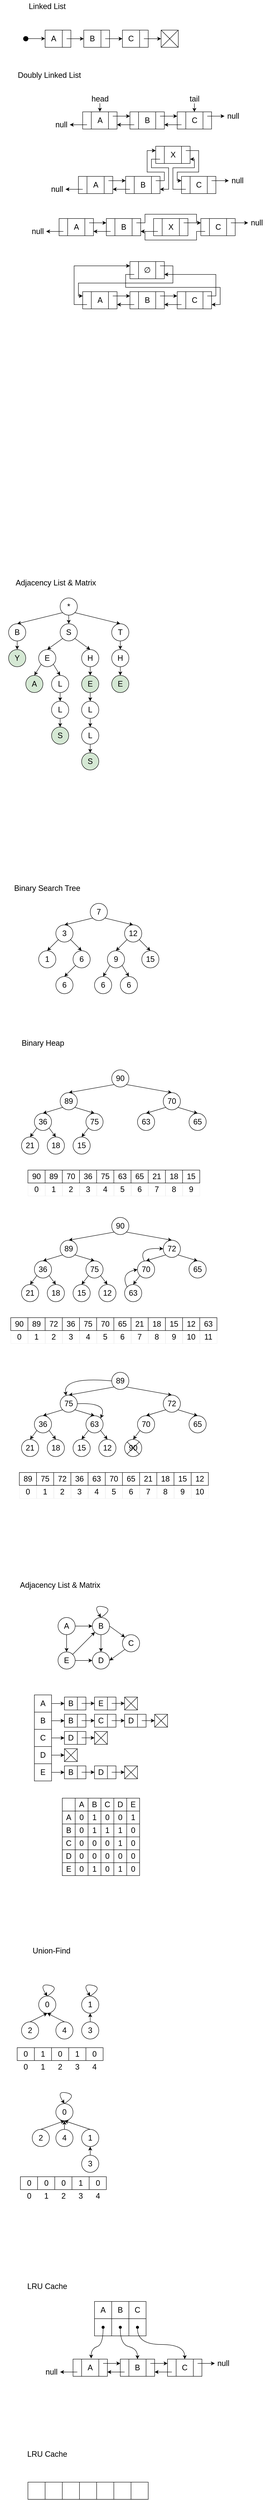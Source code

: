 <mxfile version="15.8.4" type="device" pages="2"><diagram id="XbGhOiir-fvXLxyIdWTF" name="data structures"><mxGraphModel dx="1886" dy="4277" grid="1" gridSize="10" guides="1" tooltips="1" connect="1" arrows="1" fold="1" page="1" pageScale="1" pageWidth="850" pageHeight="1100" math="0" shadow="0"><root><mxCell id="0"/><mxCell id="1" parent="0"/><mxCell id="cSkIXqEVD3XVchi6WqWC-405" value="" style="rounded=0;whiteSpace=wrap;html=1;dashed=1;fontSize=18;fontColor=#999999;strokeColor=none;strokeWidth=0;fillColor=none;gradientColor=none;" parent="1" vertex="1"><mxGeometry x="110" y="1850" width="330" height="200" as="geometry"/></mxCell><mxCell id="cSkIXqEVD3XVchi6WqWC-186" value="" style="rounded=0;whiteSpace=wrap;html=1;dashed=1;fontSize=18;fontColor=#999999;strokeColor=none;strokeWidth=0;fillColor=none;gradientColor=none;" parent="1" vertex="1"><mxGeometry x="97.5" y="-2110" width="570" height="100" as="geometry"/></mxCell><mxCell id="Rq1-aEWEjBZ7-eoLaF5o-130" value="" style="group" parent="1" vertex="1" connectable="0"><mxGeometry x="185" y="1860" width="180" height="180" as="geometry"/></mxCell><mxCell id="Rq1-aEWEjBZ7-eoLaF5o-93" value="A" style="rounded=0;whiteSpace=wrap;html=1;fontSize=18;fillColor=none;" parent="Rq1-aEWEjBZ7-eoLaF5o-130" vertex="1"><mxGeometry x="30.0" width="30.0" height="30.0" as="geometry"/></mxCell><mxCell id="Rq1-aEWEjBZ7-eoLaF5o-94" value="B" style="rounded=0;whiteSpace=wrap;html=1;fontSize=18;fillColor=none;" parent="Rq1-aEWEjBZ7-eoLaF5o-130" vertex="1"><mxGeometry x="60.0" width="30.0" height="30.0" as="geometry"/></mxCell><mxCell id="Rq1-aEWEjBZ7-eoLaF5o-95" value="C" style="rounded=0;whiteSpace=wrap;html=1;fontSize=18;fillColor=none;" parent="Rq1-aEWEjBZ7-eoLaF5o-130" vertex="1"><mxGeometry x="90.0" width="30.0" height="30.0" as="geometry"/></mxCell><mxCell id="Rq1-aEWEjBZ7-eoLaF5o-96" value="D" style="rounded=0;whiteSpace=wrap;html=1;fontSize=18;fillColor=none;" parent="Rq1-aEWEjBZ7-eoLaF5o-130" vertex="1"><mxGeometry x="120.0" width="30.0" height="30.0" as="geometry"/></mxCell><mxCell id="Rq1-aEWEjBZ7-eoLaF5o-97" value="A" style="rounded=0;whiteSpace=wrap;html=1;fontSize=18;fillColor=none;" parent="Rq1-aEWEjBZ7-eoLaF5o-130" vertex="1"><mxGeometry y="30.0" width="30.0" height="30.0" as="geometry"/></mxCell><mxCell id="Rq1-aEWEjBZ7-eoLaF5o-98" value="E" style="rounded=0;whiteSpace=wrap;html=1;fontSize=18;fillColor=none;" parent="Rq1-aEWEjBZ7-eoLaF5o-130" vertex="1"><mxGeometry x="150.0" width="30.0" height="30.0" as="geometry"/></mxCell><mxCell id="Rq1-aEWEjBZ7-eoLaF5o-99" value="B" style="rounded=0;whiteSpace=wrap;html=1;fontSize=18;fillColor=none;" parent="Rq1-aEWEjBZ7-eoLaF5o-130" vertex="1"><mxGeometry y="60.0" width="30.0" height="30.0" as="geometry"/></mxCell><mxCell id="Rq1-aEWEjBZ7-eoLaF5o-100" value="C" style="rounded=0;whiteSpace=wrap;html=1;fontSize=18;fillColor=none;" parent="Rq1-aEWEjBZ7-eoLaF5o-130" vertex="1"><mxGeometry y="90.0" width="30.0" height="30.0" as="geometry"/></mxCell><mxCell id="Rq1-aEWEjBZ7-eoLaF5o-101" value="D" style="rounded=0;whiteSpace=wrap;html=1;fontSize=18;fillColor=none;" parent="Rq1-aEWEjBZ7-eoLaF5o-130" vertex="1"><mxGeometry y="120.0" width="30.0" height="30.0" as="geometry"/></mxCell><mxCell id="Rq1-aEWEjBZ7-eoLaF5o-102" value="E" style="rounded=0;whiteSpace=wrap;html=1;fontSize=18;fillColor=none;" parent="Rq1-aEWEjBZ7-eoLaF5o-130" vertex="1"><mxGeometry y="150" width="30.0" height="30.0" as="geometry"/></mxCell><mxCell id="Rq1-aEWEjBZ7-eoLaF5o-104" value="0" style="rounded=0;whiteSpace=wrap;html=1;fontSize=18;fillColor=none;" parent="Rq1-aEWEjBZ7-eoLaF5o-130" vertex="1"><mxGeometry x="30.0" y="30.0" width="30.0" height="30.0" as="geometry"/></mxCell><mxCell id="Rq1-aEWEjBZ7-eoLaF5o-105" value="0" style="rounded=0;whiteSpace=wrap;html=1;fontSize=18;fillColor=none;" parent="Rq1-aEWEjBZ7-eoLaF5o-130" vertex="1"><mxGeometry x="30.0" y="60.0" width="30.0" height="30.0" as="geometry"/></mxCell><mxCell id="Rq1-aEWEjBZ7-eoLaF5o-106" value="0" style="rounded=0;whiteSpace=wrap;html=1;fontSize=18;fillColor=none;" parent="Rq1-aEWEjBZ7-eoLaF5o-130" vertex="1"><mxGeometry x="30.0" y="90.0" width="30.0" height="30.0" as="geometry"/></mxCell><mxCell id="Rq1-aEWEjBZ7-eoLaF5o-107" value="0" style="rounded=0;whiteSpace=wrap;html=1;fontSize=18;fillColor=none;" parent="Rq1-aEWEjBZ7-eoLaF5o-130" vertex="1"><mxGeometry x="30.0" y="120.0" width="30.0" height="30.0" as="geometry"/></mxCell><mxCell id="Rq1-aEWEjBZ7-eoLaF5o-108" value="0" style="rounded=0;whiteSpace=wrap;html=1;fontSize=18;fillColor=none;" parent="Rq1-aEWEjBZ7-eoLaF5o-130" vertex="1"><mxGeometry x="30.0" y="150" width="30.0" height="30.0" as="geometry"/></mxCell><mxCell id="Rq1-aEWEjBZ7-eoLaF5o-109" value="1" style="rounded=0;whiteSpace=wrap;html=1;fontSize=18;fillColor=none;" parent="Rq1-aEWEjBZ7-eoLaF5o-130" vertex="1"><mxGeometry x="60.0" y="30.0" width="30.0" height="30.0" as="geometry"/></mxCell><mxCell id="Rq1-aEWEjBZ7-eoLaF5o-110" value="1" style="rounded=0;whiteSpace=wrap;html=1;fontSize=18;fillColor=none;" parent="Rq1-aEWEjBZ7-eoLaF5o-130" vertex="1"><mxGeometry x="60.0" y="60.0" width="30.0" height="30.0" as="geometry"/></mxCell><mxCell id="Rq1-aEWEjBZ7-eoLaF5o-111" value="0" style="rounded=0;whiteSpace=wrap;html=1;fontSize=18;fillColor=none;" parent="Rq1-aEWEjBZ7-eoLaF5o-130" vertex="1"><mxGeometry x="60.0" y="90.0" width="30.0" height="30.0" as="geometry"/></mxCell><mxCell id="Rq1-aEWEjBZ7-eoLaF5o-112" value="0" style="rounded=0;whiteSpace=wrap;html=1;fontSize=18;fillColor=none;" parent="Rq1-aEWEjBZ7-eoLaF5o-130" vertex="1"><mxGeometry x="60.0" y="120.0" width="30.0" height="30.0" as="geometry"/></mxCell><mxCell id="Rq1-aEWEjBZ7-eoLaF5o-113" value="1" style="rounded=0;whiteSpace=wrap;html=1;fontSize=18;fillColor=none;" parent="Rq1-aEWEjBZ7-eoLaF5o-130" vertex="1"><mxGeometry x="60.0" y="150" width="30.0" height="30.0" as="geometry"/></mxCell><mxCell id="Rq1-aEWEjBZ7-eoLaF5o-114" value="0" style="rounded=0;whiteSpace=wrap;html=1;fontSize=18;fillColor=none;" parent="Rq1-aEWEjBZ7-eoLaF5o-130" vertex="1"><mxGeometry x="90.0" y="30.0" width="30.0" height="30.0" as="geometry"/></mxCell><mxCell id="Rq1-aEWEjBZ7-eoLaF5o-115" value="1" style="rounded=0;whiteSpace=wrap;html=1;fontSize=18;fillColor=none;" parent="Rq1-aEWEjBZ7-eoLaF5o-130" vertex="1"><mxGeometry x="90.0" y="60.0" width="30.0" height="30.0" as="geometry"/></mxCell><mxCell id="Rq1-aEWEjBZ7-eoLaF5o-116" value="0" style="rounded=0;whiteSpace=wrap;html=1;fontSize=18;fillColor=none;" parent="Rq1-aEWEjBZ7-eoLaF5o-130" vertex="1"><mxGeometry x="90.0" y="90.0" width="30.0" height="30.0" as="geometry"/></mxCell><mxCell id="Rq1-aEWEjBZ7-eoLaF5o-117" value="0" style="rounded=0;whiteSpace=wrap;html=1;fontSize=18;fillColor=none;" parent="Rq1-aEWEjBZ7-eoLaF5o-130" vertex="1"><mxGeometry x="90.0" y="120.0" width="30.0" height="30.0" as="geometry"/></mxCell><mxCell id="Rq1-aEWEjBZ7-eoLaF5o-118" value="0" style="rounded=0;whiteSpace=wrap;html=1;fontSize=18;fillColor=none;" parent="Rq1-aEWEjBZ7-eoLaF5o-130" vertex="1"><mxGeometry x="90.0" y="150" width="30.0" height="30.0" as="geometry"/></mxCell><mxCell id="Rq1-aEWEjBZ7-eoLaF5o-119" value="0" style="rounded=0;whiteSpace=wrap;html=1;fontSize=18;fillColor=none;" parent="Rq1-aEWEjBZ7-eoLaF5o-130" vertex="1"><mxGeometry x="120.0" y="30.0" width="30.0" height="30.0" as="geometry"/></mxCell><mxCell id="Rq1-aEWEjBZ7-eoLaF5o-120" value="1" style="rounded=0;whiteSpace=wrap;html=1;fontSize=18;fillColor=none;" parent="Rq1-aEWEjBZ7-eoLaF5o-130" vertex="1"><mxGeometry x="120.0" y="60.0" width="30.0" height="30.0" as="geometry"/></mxCell><mxCell id="Rq1-aEWEjBZ7-eoLaF5o-121" value="1" style="rounded=0;whiteSpace=wrap;html=1;fontSize=18;fillColor=none;" parent="Rq1-aEWEjBZ7-eoLaF5o-130" vertex="1"><mxGeometry x="120.0" y="90.0" width="30.0" height="30.0" as="geometry"/></mxCell><mxCell id="Rq1-aEWEjBZ7-eoLaF5o-122" value="0" style="rounded=0;whiteSpace=wrap;html=1;fontSize=18;fillColor=none;" parent="Rq1-aEWEjBZ7-eoLaF5o-130" vertex="1"><mxGeometry x="120.0" y="120.0" width="30.0" height="30.0" as="geometry"/></mxCell><mxCell id="Rq1-aEWEjBZ7-eoLaF5o-123" value="1" style="rounded=0;whiteSpace=wrap;html=1;fontSize=18;fillColor=none;" parent="Rq1-aEWEjBZ7-eoLaF5o-130" vertex="1"><mxGeometry x="120.0" y="150" width="30.0" height="30.0" as="geometry"/></mxCell><mxCell id="Rq1-aEWEjBZ7-eoLaF5o-124" value="1" style="rounded=0;whiteSpace=wrap;html=1;fontSize=18;fillColor=none;" parent="Rq1-aEWEjBZ7-eoLaF5o-130" vertex="1"><mxGeometry x="150.0" y="30.0" width="30.0" height="30.0" as="geometry"/></mxCell><mxCell id="Rq1-aEWEjBZ7-eoLaF5o-125" value="0" style="rounded=0;whiteSpace=wrap;html=1;fontSize=18;fillColor=none;" parent="Rq1-aEWEjBZ7-eoLaF5o-130" vertex="1"><mxGeometry x="150.0" y="60.0" width="30.0" height="30.0" as="geometry"/></mxCell><mxCell id="Rq1-aEWEjBZ7-eoLaF5o-126" value="0" style="rounded=0;whiteSpace=wrap;html=1;fontSize=18;fillColor=none;" parent="Rq1-aEWEjBZ7-eoLaF5o-130" vertex="1"><mxGeometry x="150.0" y="90.0" width="30.0" height="30.0" as="geometry"/></mxCell><mxCell id="Rq1-aEWEjBZ7-eoLaF5o-127" value="0" style="rounded=0;whiteSpace=wrap;html=1;fontSize=18;fillColor=none;" parent="Rq1-aEWEjBZ7-eoLaF5o-130" vertex="1"><mxGeometry x="150.0" y="120.0" width="30.0" height="30.0" as="geometry"/></mxCell><mxCell id="Rq1-aEWEjBZ7-eoLaF5o-128" value="0" style="rounded=0;whiteSpace=wrap;html=1;fontSize=18;fillColor=none;" parent="Rq1-aEWEjBZ7-eoLaF5o-130" vertex="1"><mxGeometry x="150.0" y="150" width="30.0" height="30.0" as="geometry"/></mxCell><mxCell id="Rq1-aEWEjBZ7-eoLaF5o-129" value="" style="rounded=0;whiteSpace=wrap;html=1;fontSize=18;fillColor=none;" parent="Rq1-aEWEjBZ7-eoLaF5o-130" vertex="1"><mxGeometry width="30.0" height="30.0" as="geometry"/></mxCell><mxCell id="Rq1-aEWEjBZ7-eoLaF5o-131" value="" style="group" parent="1" vertex="1" connectable="0"><mxGeometry x="120" y="1620" width="320" height="210" as="geometry"/></mxCell><mxCell id="Rq1-aEWEjBZ7-eoLaF5o-19" value="A" style="rounded=0;whiteSpace=wrap;html=1;fontSize=18;fillColor=none;" parent="Rq1-aEWEjBZ7-eoLaF5o-131" vertex="1"><mxGeometry width="40" height="40" as="geometry"/></mxCell><mxCell id="Rq1-aEWEjBZ7-eoLaF5o-20" value="B" style="rounded=0;whiteSpace=wrap;html=1;fontSize=18;fillColor=none;" parent="Rq1-aEWEjBZ7-eoLaF5o-131" vertex="1"><mxGeometry y="40" width="40" height="40" as="geometry"/></mxCell><mxCell id="Rq1-aEWEjBZ7-eoLaF5o-21" value="C" style="rounded=0;whiteSpace=wrap;html=1;fontSize=18;fillColor=none;" parent="Rq1-aEWEjBZ7-eoLaF5o-131" vertex="1"><mxGeometry y="80" width="40" height="40" as="geometry"/></mxCell><mxCell id="Rq1-aEWEjBZ7-eoLaF5o-22" value="D" style="rounded=0;whiteSpace=wrap;html=1;fontSize=18;fillColor=none;" parent="Rq1-aEWEjBZ7-eoLaF5o-131" vertex="1"><mxGeometry y="120" width="40" height="40" as="geometry"/></mxCell><mxCell id="Rq1-aEWEjBZ7-eoLaF5o-23" value="E" style="rounded=0;whiteSpace=wrap;html=1;fontSize=18;fillColor=none;" parent="Rq1-aEWEjBZ7-eoLaF5o-131" vertex="1"><mxGeometry y="160" width="40" height="40" as="geometry"/></mxCell><mxCell id="Rq1-aEWEjBZ7-eoLaF5o-24" value="B" style="rounded=0;whiteSpace=wrap;html=1;fontSize=18;fillColor=none;" parent="Rq1-aEWEjBZ7-eoLaF5o-131" vertex="1"><mxGeometry x="70" y="5" width="30" height="30" as="geometry"/></mxCell><mxCell id="Rq1-aEWEjBZ7-eoLaF5o-26" value="" style="rounded=0;whiteSpace=wrap;html=1;fontSize=18;fillColor=none;" parent="Rq1-aEWEjBZ7-eoLaF5o-131" vertex="1"><mxGeometry x="100" y="5" width="20" height="30" as="geometry"/></mxCell><mxCell id="Rq1-aEWEjBZ7-eoLaF5o-27" value="" style="endArrow=classic;html=1;rounded=0;fontSize=18;exitX=1;exitY=0.5;exitDx=0;exitDy=0;entryX=0;entryY=0.5;entryDx=0;entryDy=0;fillColor=none;" parent="Rq1-aEWEjBZ7-eoLaF5o-131" source="Rq1-aEWEjBZ7-eoLaF5o-19" target="Rq1-aEWEjBZ7-eoLaF5o-24" edge="1"><mxGeometry width="50" height="50" relative="1" as="geometry"><mxPoint x="150" y="100" as="sourcePoint"/><mxPoint x="200" y="50" as="targetPoint"/></mxGeometry></mxCell><mxCell id="Rq1-aEWEjBZ7-eoLaF5o-28" value="" style="endArrow=classic;html=1;rounded=0;fontSize=18;exitX=1;exitY=0.5;exitDx=0;exitDy=0;entryX=0;entryY=0.5;entryDx=0;entryDy=0;fillColor=none;" parent="Rq1-aEWEjBZ7-eoLaF5o-131" edge="1"><mxGeometry width="50" height="50" relative="1" as="geometry"><mxPoint x="110" y="19.8" as="sourcePoint"/><mxPoint x="140" y="19.8" as="targetPoint"/></mxGeometry></mxCell><mxCell id="Rq1-aEWEjBZ7-eoLaF5o-29" value="E" style="rounded=0;whiteSpace=wrap;html=1;fontSize=18;fillColor=none;" parent="Rq1-aEWEjBZ7-eoLaF5o-131" vertex="1"><mxGeometry x="140" y="5" width="30" height="30" as="geometry"/></mxCell><mxCell id="Rq1-aEWEjBZ7-eoLaF5o-30" value="" style="rounded=0;whiteSpace=wrap;html=1;fontSize=18;fillColor=none;" parent="Rq1-aEWEjBZ7-eoLaF5o-131" vertex="1"><mxGeometry x="170" y="5" width="20" height="30" as="geometry"/></mxCell><mxCell id="Rq1-aEWEjBZ7-eoLaF5o-31" value="" style="endArrow=classic;html=1;rounded=0;fontSize=18;exitX=1;exitY=0.5;exitDx=0;exitDy=0;entryX=0;entryY=0.5;entryDx=0;entryDy=0;fillColor=none;" parent="Rq1-aEWEjBZ7-eoLaF5o-131" edge="1"><mxGeometry width="50" height="50" relative="1" as="geometry"><mxPoint x="180" y="19.8" as="sourcePoint"/><mxPoint x="210" y="19.8" as="targetPoint"/></mxGeometry></mxCell><mxCell id="Rq1-aEWEjBZ7-eoLaF5o-38" value="" style="rounded=0;whiteSpace=wrap;html=1;fontSize=18;fillColor=none;" parent="Rq1-aEWEjBZ7-eoLaF5o-131" vertex="1"><mxGeometry x="210" y="5" width="30" height="30" as="geometry"/></mxCell><mxCell id="Rq1-aEWEjBZ7-eoLaF5o-39" value="" style="endArrow=none;html=1;rounded=0;fontSize=18;entryX=1;entryY=0;entryDx=0;entryDy=0;exitX=0;exitY=1;exitDx=0;exitDy=0;fillColor=none;" parent="Rq1-aEWEjBZ7-eoLaF5o-131" source="Rq1-aEWEjBZ7-eoLaF5o-38" target="Rq1-aEWEjBZ7-eoLaF5o-38" edge="1"><mxGeometry width="50" height="50" relative="1" as="geometry"><mxPoint x="110" y="110" as="sourcePoint"/><mxPoint x="160" y="60" as="targetPoint"/></mxGeometry></mxCell><mxCell id="Rq1-aEWEjBZ7-eoLaF5o-40" value="" style="endArrow=none;html=1;rounded=0;fontSize=18;entryX=0;entryY=0;entryDx=0;entryDy=0;exitX=1;exitY=1;exitDx=0;exitDy=0;fillColor=none;" parent="Rq1-aEWEjBZ7-eoLaF5o-131" source="Rq1-aEWEjBZ7-eoLaF5o-38" target="Rq1-aEWEjBZ7-eoLaF5o-38" edge="1"><mxGeometry width="50" height="50" relative="1" as="geometry"><mxPoint x="220" y="45" as="sourcePoint"/><mxPoint x="250" y="15" as="targetPoint"/></mxGeometry></mxCell><mxCell id="Rq1-aEWEjBZ7-eoLaF5o-41" value="B" style="rounded=0;whiteSpace=wrap;html=1;fontSize=18;fillColor=none;" parent="Rq1-aEWEjBZ7-eoLaF5o-131" vertex="1"><mxGeometry x="70" y="45" width="30" height="30" as="geometry"/></mxCell><mxCell id="Rq1-aEWEjBZ7-eoLaF5o-42" value="" style="rounded=0;whiteSpace=wrap;html=1;fontSize=18;fillColor=none;" parent="Rq1-aEWEjBZ7-eoLaF5o-131" vertex="1"><mxGeometry x="100" y="45" width="20" height="30" as="geometry"/></mxCell><mxCell id="Rq1-aEWEjBZ7-eoLaF5o-43" value="" style="endArrow=classic;html=1;rounded=0;fontSize=18;exitX=1;exitY=0.5;exitDx=0;exitDy=0;entryX=0;entryY=0.5;entryDx=0;entryDy=0;fillColor=none;" parent="Rq1-aEWEjBZ7-eoLaF5o-131" target="Rq1-aEWEjBZ7-eoLaF5o-41" edge="1"><mxGeometry width="50" height="50" relative="1" as="geometry"><mxPoint x="40" y="60" as="sourcePoint"/><mxPoint x="200" y="90" as="targetPoint"/></mxGeometry></mxCell><mxCell id="Rq1-aEWEjBZ7-eoLaF5o-44" value="" style="endArrow=classic;html=1;rounded=0;fontSize=18;exitX=1;exitY=0.5;exitDx=0;exitDy=0;entryX=0;entryY=0.5;entryDx=0;entryDy=0;fillColor=none;" parent="Rq1-aEWEjBZ7-eoLaF5o-131" edge="1"><mxGeometry width="50" height="50" relative="1" as="geometry"><mxPoint x="110" y="59.8" as="sourcePoint"/><mxPoint x="140" y="59.8" as="targetPoint"/></mxGeometry></mxCell><mxCell id="Rq1-aEWEjBZ7-eoLaF5o-45" value="C" style="rounded=0;whiteSpace=wrap;html=1;fontSize=18;fillColor=none;" parent="Rq1-aEWEjBZ7-eoLaF5o-131" vertex="1"><mxGeometry x="140" y="45" width="30" height="30" as="geometry"/></mxCell><mxCell id="Rq1-aEWEjBZ7-eoLaF5o-46" value="" style="rounded=0;whiteSpace=wrap;html=1;fontSize=18;fillColor=none;" parent="Rq1-aEWEjBZ7-eoLaF5o-131" vertex="1"><mxGeometry x="170" y="45" width="20" height="30" as="geometry"/></mxCell><mxCell id="Rq1-aEWEjBZ7-eoLaF5o-47" value="" style="endArrow=classic;html=1;rounded=0;fontSize=18;exitX=1;exitY=0.5;exitDx=0;exitDy=0;entryX=0;entryY=0.5;entryDx=0;entryDy=0;fillColor=none;" parent="Rq1-aEWEjBZ7-eoLaF5o-131" edge="1"><mxGeometry width="50" height="50" relative="1" as="geometry"><mxPoint x="180" y="59.8" as="sourcePoint"/><mxPoint x="210" y="59.8" as="targetPoint"/></mxGeometry></mxCell><mxCell id="Rq1-aEWEjBZ7-eoLaF5o-48" value="D" style="rounded=0;whiteSpace=wrap;html=1;fontSize=18;fillColor=none;" parent="Rq1-aEWEjBZ7-eoLaF5o-131" vertex="1"><mxGeometry x="210" y="45" width="30" height="30" as="geometry"/></mxCell><mxCell id="Rq1-aEWEjBZ7-eoLaF5o-49" value="" style="rounded=0;whiteSpace=wrap;html=1;fontSize=18;fillColor=none;" parent="Rq1-aEWEjBZ7-eoLaF5o-131" vertex="1"><mxGeometry x="240" y="45" width="20" height="30" as="geometry"/></mxCell><mxCell id="Rq1-aEWEjBZ7-eoLaF5o-50" value="" style="endArrow=classic;html=1;rounded=0;fontSize=18;exitX=1;exitY=0.5;exitDx=0;exitDy=0;entryX=0;entryY=0.5;entryDx=0;entryDy=0;fillColor=none;" parent="Rq1-aEWEjBZ7-eoLaF5o-131" edge="1"><mxGeometry width="50" height="50" relative="1" as="geometry"><mxPoint x="250" y="59.8" as="sourcePoint"/><mxPoint x="280" y="59.8" as="targetPoint"/></mxGeometry></mxCell><mxCell id="Rq1-aEWEjBZ7-eoLaF5o-51" value="" style="rounded=0;whiteSpace=wrap;html=1;fontSize=18;fillColor=none;" parent="Rq1-aEWEjBZ7-eoLaF5o-131" vertex="1"><mxGeometry x="280" y="45" width="30" height="30" as="geometry"/></mxCell><mxCell id="Rq1-aEWEjBZ7-eoLaF5o-52" value="" style="endArrow=none;html=1;rounded=0;fontSize=18;entryX=1;entryY=0;entryDx=0;entryDy=0;exitX=0;exitY=1;exitDx=0;exitDy=0;fillColor=none;" parent="Rq1-aEWEjBZ7-eoLaF5o-131" source="Rq1-aEWEjBZ7-eoLaF5o-51" target="Rq1-aEWEjBZ7-eoLaF5o-51" edge="1"><mxGeometry width="50" height="50" relative="1" as="geometry"><mxPoint x="180" y="150" as="sourcePoint"/><mxPoint x="230" y="100" as="targetPoint"/></mxGeometry></mxCell><mxCell id="Rq1-aEWEjBZ7-eoLaF5o-53" value="" style="endArrow=none;html=1;rounded=0;fontSize=18;entryX=0;entryY=0;entryDx=0;entryDy=0;exitX=1;exitY=1;exitDx=0;exitDy=0;fillColor=none;" parent="Rq1-aEWEjBZ7-eoLaF5o-131" source="Rq1-aEWEjBZ7-eoLaF5o-51" target="Rq1-aEWEjBZ7-eoLaF5o-51" edge="1"><mxGeometry width="50" height="50" relative="1" as="geometry"><mxPoint x="290" y="85" as="sourcePoint"/><mxPoint x="320" y="55" as="targetPoint"/></mxGeometry></mxCell><mxCell id="Rq1-aEWEjBZ7-eoLaF5o-54" value="D" style="rounded=0;whiteSpace=wrap;html=1;fontSize=18;fillColor=none;" parent="Rq1-aEWEjBZ7-eoLaF5o-131" vertex="1"><mxGeometry x="70" y="85" width="30" height="30" as="geometry"/></mxCell><mxCell id="Rq1-aEWEjBZ7-eoLaF5o-55" value="" style="rounded=0;whiteSpace=wrap;html=1;fontSize=18;fillColor=none;" parent="Rq1-aEWEjBZ7-eoLaF5o-131" vertex="1"><mxGeometry x="100" y="85" width="20" height="30" as="geometry"/></mxCell><mxCell id="Rq1-aEWEjBZ7-eoLaF5o-56" value="" style="endArrow=classic;html=1;rounded=0;fontSize=18;exitX=1;exitY=0.5;exitDx=0;exitDy=0;entryX=0;entryY=0.5;entryDx=0;entryDy=0;fillColor=none;" parent="Rq1-aEWEjBZ7-eoLaF5o-131" target="Rq1-aEWEjBZ7-eoLaF5o-54" edge="1"><mxGeometry width="50" height="50" relative="1" as="geometry"><mxPoint x="40" y="100" as="sourcePoint"/><mxPoint x="200" y="130" as="targetPoint"/></mxGeometry></mxCell><mxCell id="Rq1-aEWEjBZ7-eoLaF5o-57" value="" style="endArrow=classic;html=1;rounded=0;fontSize=18;exitX=1;exitY=0.5;exitDx=0;exitDy=0;entryX=0;entryY=0.5;entryDx=0;entryDy=0;fillColor=none;" parent="Rq1-aEWEjBZ7-eoLaF5o-131" edge="1"><mxGeometry width="50" height="50" relative="1" as="geometry"><mxPoint x="110" y="99.8" as="sourcePoint"/><mxPoint x="140" y="99.8" as="targetPoint"/></mxGeometry></mxCell><mxCell id="Rq1-aEWEjBZ7-eoLaF5o-64" value="" style="rounded=0;whiteSpace=wrap;html=1;fontSize=18;fillColor=none;" parent="Rq1-aEWEjBZ7-eoLaF5o-131" vertex="1"><mxGeometry x="140" y="85" width="30" height="30" as="geometry"/></mxCell><mxCell id="Rq1-aEWEjBZ7-eoLaF5o-65" value="" style="endArrow=none;html=1;rounded=0;fontSize=18;entryX=1;entryY=0;entryDx=0;entryDy=0;exitX=0;exitY=1;exitDx=0;exitDy=0;fillColor=none;" parent="Rq1-aEWEjBZ7-eoLaF5o-131" source="Rq1-aEWEjBZ7-eoLaF5o-64" target="Rq1-aEWEjBZ7-eoLaF5o-64" edge="1"><mxGeometry width="50" height="50" relative="1" as="geometry"><mxPoint x="40" y="190" as="sourcePoint"/><mxPoint x="90" y="140" as="targetPoint"/></mxGeometry></mxCell><mxCell id="Rq1-aEWEjBZ7-eoLaF5o-66" value="" style="endArrow=none;html=1;rounded=0;fontSize=18;entryX=0;entryY=0;entryDx=0;entryDy=0;exitX=1;exitY=1;exitDx=0;exitDy=0;fillColor=none;" parent="Rq1-aEWEjBZ7-eoLaF5o-131" source="Rq1-aEWEjBZ7-eoLaF5o-64" target="Rq1-aEWEjBZ7-eoLaF5o-64" edge="1"><mxGeometry width="50" height="50" relative="1" as="geometry"><mxPoint x="150" y="125" as="sourcePoint"/><mxPoint x="180" y="95" as="targetPoint"/></mxGeometry></mxCell><mxCell id="Rq1-aEWEjBZ7-eoLaF5o-69" value="" style="endArrow=classic;html=1;rounded=0;fontSize=18;exitX=1;exitY=0.5;exitDx=0;exitDy=0;entryX=0;entryY=0.5;entryDx=0;entryDy=0;fillColor=none;" parent="Rq1-aEWEjBZ7-eoLaF5o-131" edge="1"><mxGeometry width="50" height="50" relative="1" as="geometry"><mxPoint x="40" y="140" as="sourcePoint"/><mxPoint x="70" y="140" as="targetPoint"/></mxGeometry></mxCell><mxCell id="Rq1-aEWEjBZ7-eoLaF5o-77" value="" style="rounded=0;whiteSpace=wrap;html=1;fontSize=18;fillColor=none;" parent="Rq1-aEWEjBZ7-eoLaF5o-131" vertex="1"><mxGeometry x="70" y="125" width="30" height="30" as="geometry"/></mxCell><mxCell id="Rq1-aEWEjBZ7-eoLaF5o-78" value="" style="endArrow=none;html=1;rounded=0;fontSize=18;entryX=1;entryY=0;entryDx=0;entryDy=0;exitX=0;exitY=1;exitDx=0;exitDy=0;fillColor=none;" parent="Rq1-aEWEjBZ7-eoLaF5o-131" source="Rq1-aEWEjBZ7-eoLaF5o-77" target="Rq1-aEWEjBZ7-eoLaF5o-77" edge="1"><mxGeometry width="50" height="50" relative="1" as="geometry"><mxPoint x="-30" y="230" as="sourcePoint"/><mxPoint x="20" y="180" as="targetPoint"/></mxGeometry></mxCell><mxCell id="Rq1-aEWEjBZ7-eoLaF5o-79" value="" style="endArrow=none;html=1;rounded=0;fontSize=18;entryX=0;entryY=0;entryDx=0;entryDy=0;exitX=1;exitY=1;exitDx=0;exitDy=0;fillColor=none;" parent="Rq1-aEWEjBZ7-eoLaF5o-131" source="Rq1-aEWEjBZ7-eoLaF5o-77" target="Rq1-aEWEjBZ7-eoLaF5o-77" edge="1"><mxGeometry width="50" height="50" relative="1" as="geometry"><mxPoint x="80" y="165" as="sourcePoint"/><mxPoint x="110" y="135" as="targetPoint"/></mxGeometry></mxCell><mxCell id="Rq1-aEWEjBZ7-eoLaF5o-80" value="B" style="rounded=0;whiteSpace=wrap;html=1;fontSize=18;fillColor=none;" parent="Rq1-aEWEjBZ7-eoLaF5o-131" vertex="1"><mxGeometry x="70" y="165" width="30" height="30" as="geometry"/></mxCell><mxCell id="Rq1-aEWEjBZ7-eoLaF5o-81" value="" style="rounded=0;whiteSpace=wrap;html=1;fontSize=18;fillColor=none;" parent="Rq1-aEWEjBZ7-eoLaF5o-131" vertex="1"><mxGeometry x="100" y="165" width="20" height="30" as="geometry"/></mxCell><mxCell id="Rq1-aEWEjBZ7-eoLaF5o-82" value="" style="endArrow=classic;html=1;rounded=0;fontSize=18;exitX=1;exitY=0.5;exitDx=0;exitDy=0;entryX=0;entryY=0.5;entryDx=0;entryDy=0;fillColor=none;" parent="Rq1-aEWEjBZ7-eoLaF5o-131" target="Rq1-aEWEjBZ7-eoLaF5o-80" edge="1"><mxGeometry width="50" height="50" relative="1" as="geometry"><mxPoint x="40" y="180" as="sourcePoint"/><mxPoint x="200" y="210" as="targetPoint"/></mxGeometry></mxCell><mxCell id="Rq1-aEWEjBZ7-eoLaF5o-83" value="" style="endArrow=classic;html=1;rounded=0;fontSize=18;exitX=1;exitY=0.5;exitDx=0;exitDy=0;entryX=0;entryY=0.5;entryDx=0;entryDy=0;fillColor=none;" parent="Rq1-aEWEjBZ7-eoLaF5o-131" edge="1"><mxGeometry width="50" height="50" relative="1" as="geometry"><mxPoint x="110" y="179.8" as="sourcePoint"/><mxPoint x="140" y="179.8" as="targetPoint"/></mxGeometry></mxCell><mxCell id="Rq1-aEWEjBZ7-eoLaF5o-84" value="D" style="rounded=0;whiteSpace=wrap;html=1;fontSize=18;fillColor=none;" parent="Rq1-aEWEjBZ7-eoLaF5o-131" vertex="1"><mxGeometry x="140" y="165" width="30" height="30" as="geometry"/></mxCell><mxCell id="Rq1-aEWEjBZ7-eoLaF5o-85" value="" style="rounded=0;whiteSpace=wrap;html=1;fontSize=18;fillColor=none;" parent="Rq1-aEWEjBZ7-eoLaF5o-131" vertex="1"><mxGeometry x="170" y="165" width="20" height="30" as="geometry"/></mxCell><mxCell id="Rq1-aEWEjBZ7-eoLaF5o-86" value="" style="endArrow=classic;html=1;rounded=0;fontSize=18;exitX=1;exitY=0.5;exitDx=0;exitDy=0;entryX=0;entryY=0.5;entryDx=0;entryDy=0;fillColor=none;" parent="Rq1-aEWEjBZ7-eoLaF5o-131" edge="1"><mxGeometry width="50" height="50" relative="1" as="geometry"><mxPoint x="180" y="179.8" as="sourcePoint"/><mxPoint x="210" y="179.8" as="targetPoint"/></mxGeometry></mxCell><mxCell id="Rq1-aEWEjBZ7-eoLaF5o-90" value="" style="rounded=0;whiteSpace=wrap;html=1;fontSize=18;fillColor=none;" parent="Rq1-aEWEjBZ7-eoLaF5o-131" vertex="1"><mxGeometry x="210" y="165" width="30" height="30" as="geometry"/></mxCell><mxCell id="Rq1-aEWEjBZ7-eoLaF5o-91" value="" style="endArrow=none;html=1;rounded=0;fontSize=18;entryX=1;entryY=0;entryDx=0;entryDy=0;exitX=0;exitY=1;exitDx=0;exitDy=0;fillColor=none;" parent="Rq1-aEWEjBZ7-eoLaF5o-131" source="Rq1-aEWEjBZ7-eoLaF5o-90" target="Rq1-aEWEjBZ7-eoLaF5o-90" edge="1"><mxGeometry width="50" height="50" relative="1" as="geometry"><mxPoint x="110" y="270" as="sourcePoint"/><mxPoint x="160" y="220" as="targetPoint"/></mxGeometry></mxCell><mxCell id="Rq1-aEWEjBZ7-eoLaF5o-92" value="" style="endArrow=none;html=1;rounded=0;fontSize=18;entryX=0;entryY=0;entryDx=0;entryDy=0;exitX=1;exitY=1;exitDx=0;exitDy=0;fillColor=none;" parent="Rq1-aEWEjBZ7-eoLaF5o-131" source="Rq1-aEWEjBZ7-eoLaF5o-90" target="Rq1-aEWEjBZ7-eoLaF5o-90" edge="1"><mxGeometry width="50" height="50" relative="1" as="geometry"><mxPoint x="220" y="205" as="sourcePoint"/><mxPoint x="250" y="175" as="targetPoint"/></mxGeometry></mxCell><mxCell id="cSkIXqEVD3XVchi6WqWC-404" value="" style="rounded=0;whiteSpace=wrap;html=1;dashed=1;fontSize=18;fontColor=#999999;strokeColor=none;strokeWidth=0;fillColor=none;gradientColor=none;" parent="Rq1-aEWEjBZ7-eoLaF5o-131" vertex="1"><mxGeometry x="-10" y="-10" width="330" height="220" as="geometry"/></mxCell><mxCell id="Rq1-aEWEjBZ7-eoLaF5o-132" value="" style="group;container=1;" parent="1" vertex="1" connectable="0"><mxGeometry x="175" y="1410" width="200" height="150" as="geometry"><mxRectangle x="70" y="530" width="50" height="40" as="alternateBounds"/></mxGeometry></mxCell><mxCell id="Rq1-aEWEjBZ7-eoLaF5o-1" value="&lt;font style=&quot;font-size: 18px&quot;&gt;A&lt;/font&gt;" style="ellipse;whiteSpace=wrap;html=1;fillColor=none;" parent="Rq1-aEWEjBZ7-eoLaF5o-132" vertex="1"><mxGeometry y="30" width="40" height="40" as="geometry"/></mxCell><mxCell id="Rq1-aEWEjBZ7-eoLaF5o-2" value="&lt;font style=&quot;font-size: 18px&quot;&gt;B&lt;/font&gt;" style="ellipse;whiteSpace=wrap;html=1;fillColor=none;" parent="Rq1-aEWEjBZ7-eoLaF5o-132" vertex="1"><mxGeometry x="80" y="30" width="40" height="40" as="geometry"/></mxCell><mxCell id="Rq1-aEWEjBZ7-eoLaF5o-8" style="edgeStyle=orthogonalEdgeStyle;rounded=0;orthogonalLoop=1;jettySize=auto;html=1;exitX=1;exitY=0.5;exitDx=0;exitDy=0;entryX=0;entryY=0.5;entryDx=0;entryDy=0;fillColor=none;" parent="Rq1-aEWEjBZ7-eoLaF5o-132" source="Rq1-aEWEjBZ7-eoLaF5o-1" target="Rq1-aEWEjBZ7-eoLaF5o-2" edge="1"><mxGeometry relative="1" as="geometry"/></mxCell><mxCell id="Rq1-aEWEjBZ7-eoLaF5o-9" style="rounded=0;orthogonalLoop=1;jettySize=auto;html=1;exitX=1;exitY=0;exitDx=0;exitDy=0;entryX=0;entryY=1;entryDx=0;entryDy=0;fillColor=none;" parent="Rq1-aEWEjBZ7-eoLaF5o-132" source="Rq1-aEWEjBZ7-eoLaF5o-3" target="Rq1-aEWEjBZ7-eoLaF5o-2" edge="1"><mxGeometry relative="1" as="geometry"/></mxCell><mxCell id="Rq1-aEWEjBZ7-eoLaF5o-3" value="&lt;font style=&quot;font-size: 18px&quot;&gt;E&lt;/font&gt;" style="ellipse;whiteSpace=wrap;html=1;fillColor=none;" parent="Rq1-aEWEjBZ7-eoLaF5o-132" vertex="1"><mxGeometry y="110" width="40" height="40" as="geometry"/></mxCell><mxCell id="Rq1-aEWEjBZ7-eoLaF5o-7" style="edgeStyle=orthogonalEdgeStyle;rounded=0;orthogonalLoop=1;jettySize=auto;html=1;exitX=0.5;exitY=1;exitDx=0;exitDy=0;fillColor=none;" parent="Rq1-aEWEjBZ7-eoLaF5o-132" source="Rq1-aEWEjBZ7-eoLaF5o-1" target="Rq1-aEWEjBZ7-eoLaF5o-3" edge="1"><mxGeometry relative="1" as="geometry"/></mxCell><mxCell id="Rq1-aEWEjBZ7-eoLaF5o-4" value="&lt;font style=&quot;font-size: 18px&quot;&gt;D&lt;/font&gt;" style="ellipse;whiteSpace=wrap;html=1;fillColor=none;" parent="Rq1-aEWEjBZ7-eoLaF5o-132" vertex="1"><mxGeometry x="80" y="110" width="40" height="40" as="geometry"/></mxCell><mxCell id="Rq1-aEWEjBZ7-eoLaF5o-11" style="edgeStyle=none;rounded=0;orthogonalLoop=1;jettySize=auto;html=1;entryX=0.5;entryY=0;entryDx=0;entryDy=0;fillColor=none;" parent="Rq1-aEWEjBZ7-eoLaF5o-132" source="Rq1-aEWEjBZ7-eoLaF5o-2" target="Rq1-aEWEjBZ7-eoLaF5o-4" edge="1"><mxGeometry relative="1" as="geometry"/></mxCell><mxCell id="Rq1-aEWEjBZ7-eoLaF5o-10" style="edgeStyle=none;rounded=0;orthogonalLoop=1;jettySize=auto;html=1;exitX=1;exitY=0.5;exitDx=0;exitDy=0;entryX=0;entryY=0.5;entryDx=0;entryDy=0;fillColor=none;" parent="Rq1-aEWEjBZ7-eoLaF5o-132" source="Rq1-aEWEjBZ7-eoLaF5o-3" target="Rq1-aEWEjBZ7-eoLaF5o-4" edge="1"><mxGeometry relative="1" as="geometry"/></mxCell><mxCell id="Rq1-aEWEjBZ7-eoLaF5o-15" style="edgeStyle=none;rounded=0;orthogonalLoop=1;jettySize=auto;html=1;exitX=0;exitY=1;exitDx=0;exitDy=0;entryX=1;entryY=0.5;entryDx=0;entryDy=0;fillColor=none;" parent="Rq1-aEWEjBZ7-eoLaF5o-132" source="Rq1-aEWEjBZ7-eoLaF5o-12" target="Rq1-aEWEjBZ7-eoLaF5o-4" edge="1"><mxGeometry relative="1" as="geometry"/></mxCell><mxCell id="Rq1-aEWEjBZ7-eoLaF5o-12" value="&lt;font style=&quot;font-size: 18px&quot;&gt;C&lt;/font&gt;" style="ellipse;whiteSpace=wrap;html=1;fillColor=none;" parent="Rq1-aEWEjBZ7-eoLaF5o-132" vertex="1"><mxGeometry x="150" y="70" width="40" height="40" as="geometry"/></mxCell><mxCell id="Rq1-aEWEjBZ7-eoLaF5o-13" style="edgeStyle=none;rounded=0;orthogonalLoop=1;jettySize=auto;html=1;exitX=1;exitY=0.5;exitDx=0;exitDy=0;entryX=0;entryY=0;entryDx=0;entryDy=0;fillColor=none;" parent="Rq1-aEWEjBZ7-eoLaF5o-132" source="Rq1-aEWEjBZ7-eoLaF5o-2" target="Rq1-aEWEjBZ7-eoLaF5o-12" edge="1"><mxGeometry relative="1" as="geometry"/></mxCell><mxCell id="Rq1-aEWEjBZ7-eoLaF5o-18" value="" style="curved=1;endArrow=classic;html=1;rounded=0;fontSize=18;exitX=0.5;exitY=0;exitDx=0;exitDy=0;entryX=0.5;entryY=0;entryDx=0;entryDy=0;fillColor=none;" parent="Rq1-aEWEjBZ7-eoLaF5o-132" source="Rq1-aEWEjBZ7-eoLaF5o-2" target="Rq1-aEWEjBZ7-eoLaF5o-2" edge="1"><mxGeometry width="50" height="50" relative="1" as="geometry"><mxPoint x="90" y="-14.5" as="sourcePoint"/><mxPoint x="140" y="-64.5" as="targetPoint"/><Array as="points"><mxPoint x="130" y="10"/><mxPoint x="80"/></Array></mxGeometry></mxCell><mxCell id="Rq1-aEWEjBZ7-eoLaF5o-133" value="Adjacency List &amp;amp; Matrix" style="text;html=1;strokeColor=none;fillColor=none;align=center;verticalAlign=middle;whiteSpace=wrap;rounded=0;fontSize=18;" parent="1" vertex="1"><mxGeometry x="70" y="1350" width="220" height="30" as="geometry"/></mxCell><mxCell id="Rq1-aEWEjBZ7-eoLaF5o-216" value="Binary Search Tree" style="text;html=1;strokeColor=none;fillColor=none;align=center;verticalAlign=middle;whiteSpace=wrap;rounded=0;fontSize=18;" parent="1" vertex="1"><mxGeometry x="65" y="-270" width="170" height="30" as="geometry"/></mxCell><mxCell id="Rq1-aEWEjBZ7-eoLaF5o-220" style="edgeStyle=none;rounded=0;orthogonalLoop=1;jettySize=auto;html=1;exitX=0;exitY=1;exitDx=0;exitDy=0;fontSize=18;entryX=0.5;entryY=0;entryDx=0;entryDy=0;" parent="1" source="Rq1-aEWEjBZ7-eoLaF5o-217" target="Rq1-aEWEjBZ7-eoLaF5o-218" edge="1"><mxGeometry relative="1" as="geometry"><mxPoint x="220" y="-120" as="targetPoint"/></mxGeometry></mxCell><mxCell id="Rq1-aEWEjBZ7-eoLaF5o-221" style="edgeStyle=none;rounded=0;orthogonalLoop=1;jettySize=auto;html=1;exitX=1;exitY=1;exitDx=0;exitDy=0;fontSize=18;entryX=0.5;entryY=0;entryDx=0;entryDy=0;" parent="1" source="Rq1-aEWEjBZ7-eoLaF5o-217" target="Rq1-aEWEjBZ7-eoLaF5o-219" edge="1"><mxGeometry relative="1" as="geometry"/></mxCell><mxCell id="Rq1-aEWEjBZ7-eoLaF5o-217" value="&lt;font style=&quot;font-size: 18px&quot;&gt;7&lt;/font&gt;" style="ellipse;whiteSpace=wrap;html=1;fillColor=none;" parent="1" vertex="1"><mxGeometry x="250" y="-220" width="40" height="40" as="geometry"/></mxCell><mxCell id="Rq1-aEWEjBZ7-eoLaF5o-226" style="edgeStyle=none;rounded=0;orthogonalLoop=1;jettySize=auto;html=1;exitX=0;exitY=1;exitDx=0;exitDy=0;entryX=0.5;entryY=0;entryDx=0;entryDy=0;fontSize=18;" parent="1" source="Rq1-aEWEjBZ7-eoLaF5o-218" target="Rq1-aEWEjBZ7-eoLaF5o-222" edge="1"><mxGeometry relative="1" as="geometry"/></mxCell><mxCell id="Rq1-aEWEjBZ7-eoLaF5o-227" style="edgeStyle=none;rounded=0;orthogonalLoop=1;jettySize=auto;html=1;exitX=1;exitY=1;exitDx=0;exitDy=0;entryX=0.5;entryY=0;entryDx=0;entryDy=0;fontSize=18;" parent="1" source="Rq1-aEWEjBZ7-eoLaF5o-218" target="Rq1-aEWEjBZ7-eoLaF5o-223" edge="1"><mxGeometry relative="1" as="geometry"/></mxCell><mxCell id="Rq1-aEWEjBZ7-eoLaF5o-218" value="&lt;font style=&quot;font-size: 18px&quot;&gt;3&lt;/font&gt;" style="ellipse;whiteSpace=wrap;html=1;fillColor=none;" parent="1" vertex="1"><mxGeometry x="170" y="-170" width="40" height="40" as="geometry"/></mxCell><mxCell id="Rq1-aEWEjBZ7-eoLaF5o-228" style="edgeStyle=none;rounded=0;orthogonalLoop=1;jettySize=auto;html=1;exitX=0;exitY=1;exitDx=0;exitDy=0;entryX=0.5;entryY=0;entryDx=0;entryDy=0;fontSize=18;" parent="1" source="Rq1-aEWEjBZ7-eoLaF5o-219" target="Rq1-aEWEjBZ7-eoLaF5o-224" edge="1"><mxGeometry relative="1" as="geometry"/></mxCell><mxCell id="Rq1-aEWEjBZ7-eoLaF5o-229" style="edgeStyle=none;rounded=0;orthogonalLoop=1;jettySize=auto;html=1;exitX=1;exitY=1;exitDx=0;exitDy=0;entryX=0.5;entryY=0;entryDx=0;entryDy=0;fontSize=18;" parent="1" source="Rq1-aEWEjBZ7-eoLaF5o-219" target="Rq1-aEWEjBZ7-eoLaF5o-225" edge="1"><mxGeometry relative="1" as="geometry"/></mxCell><mxCell id="Rq1-aEWEjBZ7-eoLaF5o-219" value="&lt;font style=&quot;font-size: 18px&quot;&gt;12&lt;/font&gt;" style="ellipse;whiteSpace=wrap;html=1;fillColor=none;" parent="1" vertex="1"><mxGeometry x="330" y="-170" width="40" height="40" as="geometry"/></mxCell><mxCell id="Rq1-aEWEjBZ7-eoLaF5o-222" value="&lt;font style=&quot;font-size: 18px&quot;&gt;1&lt;/font&gt;" style="ellipse;whiteSpace=wrap;html=1;fillColor=none;" parent="1" vertex="1"><mxGeometry x="130" y="-110" width="40" height="40" as="geometry"/></mxCell><mxCell id="Rq1-aEWEjBZ7-eoLaF5o-231" style="edgeStyle=none;rounded=0;orthogonalLoop=1;jettySize=auto;html=1;exitX=0;exitY=1;exitDx=0;exitDy=0;entryX=0.5;entryY=0;entryDx=0;entryDy=0;fontSize=18;" parent="1" source="Rq1-aEWEjBZ7-eoLaF5o-223" target="Rq1-aEWEjBZ7-eoLaF5o-230" edge="1"><mxGeometry relative="1" as="geometry"/></mxCell><mxCell id="Rq1-aEWEjBZ7-eoLaF5o-223" value="&lt;font style=&quot;font-size: 18px&quot;&gt;6&lt;/font&gt;" style="ellipse;whiteSpace=wrap;html=1;fillColor=none;" parent="1" vertex="1"><mxGeometry x="210" y="-110" width="40" height="40" as="geometry"/></mxCell><mxCell id="Rq1-aEWEjBZ7-eoLaF5o-234" style="edgeStyle=none;rounded=0;orthogonalLoop=1;jettySize=auto;html=1;exitX=0;exitY=1;exitDx=0;exitDy=0;entryX=0.5;entryY=0;entryDx=0;entryDy=0;fontSize=18;" parent="1" source="Rq1-aEWEjBZ7-eoLaF5o-224" target="Rq1-aEWEjBZ7-eoLaF5o-232" edge="1"><mxGeometry relative="1" as="geometry"/></mxCell><mxCell id="Rq1-aEWEjBZ7-eoLaF5o-235" style="edgeStyle=none;rounded=0;orthogonalLoop=1;jettySize=auto;html=1;exitX=1;exitY=1;exitDx=0;exitDy=0;entryX=0.5;entryY=0;entryDx=0;entryDy=0;fontSize=18;" parent="1" source="Rq1-aEWEjBZ7-eoLaF5o-224" target="Rq1-aEWEjBZ7-eoLaF5o-233" edge="1"><mxGeometry relative="1" as="geometry"/></mxCell><mxCell id="Rq1-aEWEjBZ7-eoLaF5o-224" value="&lt;font style=&quot;font-size: 18px&quot;&gt;9&lt;/font&gt;" style="ellipse;whiteSpace=wrap;html=1;fillColor=none;" parent="1" vertex="1"><mxGeometry x="290" y="-110" width="40" height="40" as="geometry"/></mxCell><mxCell id="Rq1-aEWEjBZ7-eoLaF5o-225" value="&lt;font style=&quot;font-size: 18px&quot;&gt;15&lt;/font&gt;" style="ellipse;whiteSpace=wrap;html=1;fillColor=none;" parent="1" vertex="1"><mxGeometry x="370" y="-110" width="40" height="40" as="geometry"/></mxCell><mxCell id="Rq1-aEWEjBZ7-eoLaF5o-230" value="&lt;font style=&quot;font-size: 18px&quot;&gt;6&lt;/font&gt;" style="ellipse;whiteSpace=wrap;html=1;fillColor=none;" parent="1" vertex="1"><mxGeometry x="170" y="-50" width="40" height="40" as="geometry"/></mxCell><mxCell id="Rq1-aEWEjBZ7-eoLaF5o-232" value="&lt;font style=&quot;font-size: 18px&quot;&gt;6&lt;/font&gt;" style="ellipse;whiteSpace=wrap;html=1;fillColor=none;" parent="1" vertex="1"><mxGeometry x="260" y="-50" width="40" height="40" as="geometry"/></mxCell><mxCell id="Rq1-aEWEjBZ7-eoLaF5o-233" value="&lt;font style=&quot;font-size: 18px&quot;&gt;6&lt;/font&gt;" style="ellipse;whiteSpace=wrap;html=1;fillColor=none;" parent="1" vertex="1"><mxGeometry x="320" y="-50" width="40" height="40" as="geometry"/></mxCell><mxCell id="Rq1-aEWEjBZ7-eoLaF5o-263" value="" style="group" parent="1" vertex="1" connectable="0"><mxGeometry x="95" y="-2250" width="360" height="40" as="geometry"/></mxCell><mxCell id="Rq1-aEWEjBZ7-eoLaF5o-238" value="" style="endArrow=classic;html=1;rounded=0;fontSize=18;fillColor=none;" parent="Rq1-aEWEjBZ7-eoLaF5o-263" edge="1"><mxGeometry width="50" height="50" relative="1" as="geometry"><mxPoint x="100" y="20" as="sourcePoint"/><mxPoint x="140" y="20" as="targetPoint"/></mxGeometry></mxCell><mxCell id="Rq1-aEWEjBZ7-eoLaF5o-246" value="A" style="rounded=0;whiteSpace=wrap;html=1;fontSize=18;fillColor=none;" parent="Rq1-aEWEjBZ7-eoLaF5o-263" vertex="1"><mxGeometry x="50" width="40" height="40" as="geometry"/></mxCell><mxCell id="Rq1-aEWEjBZ7-eoLaF5o-247" value="" style="rounded=0;whiteSpace=wrap;html=1;fontSize=18;fillColor=none;" parent="Rq1-aEWEjBZ7-eoLaF5o-263" vertex="1"><mxGeometry x="90" width="20" height="40" as="geometry"/></mxCell><mxCell id="Rq1-aEWEjBZ7-eoLaF5o-249" value="" style="endArrow=classic;html=1;rounded=0;fontSize=18;fillColor=none;" parent="Rq1-aEWEjBZ7-eoLaF5o-263" edge="1"><mxGeometry width="50" height="50" relative="1" as="geometry"><mxPoint x="190" y="20" as="sourcePoint"/><mxPoint x="230" y="20" as="targetPoint"/></mxGeometry></mxCell><mxCell id="Rq1-aEWEjBZ7-eoLaF5o-250" value="B" style="rounded=0;whiteSpace=wrap;html=1;fontSize=18;fillColor=none;" parent="Rq1-aEWEjBZ7-eoLaF5o-263" vertex="1"><mxGeometry x="140" width="40" height="40" as="geometry"/></mxCell><mxCell id="Rq1-aEWEjBZ7-eoLaF5o-251" value="" style="rounded=0;whiteSpace=wrap;html=1;fontSize=18;fillColor=none;" parent="Rq1-aEWEjBZ7-eoLaF5o-263" vertex="1"><mxGeometry x="180" width="20" height="40" as="geometry"/></mxCell><mxCell id="Rq1-aEWEjBZ7-eoLaF5o-255" value="" style="endArrow=classic;html=1;rounded=0;fontSize=18;fillColor=none;" parent="Rq1-aEWEjBZ7-eoLaF5o-263" edge="1"><mxGeometry width="50" height="50" relative="1" as="geometry"><mxPoint x="280" y="20" as="sourcePoint"/><mxPoint x="320" y="20" as="targetPoint"/></mxGeometry></mxCell><mxCell id="Rq1-aEWEjBZ7-eoLaF5o-256" value="C" style="rounded=0;whiteSpace=wrap;html=1;fontSize=18;fillColor=none;" parent="Rq1-aEWEjBZ7-eoLaF5o-263" vertex="1"><mxGeometry x="230" width="40" height="40" as="geometry"/></mxCell><mxCell id="Rq1-aEWEjBZ7-eoLaF5o-257" value="" style="rounded=0;whiteSpace=wrap;html=1;fontSize=18;fillColor=none;" parent="Rq1-aEWEjBZ7-eoLaF5o-263" vertex="1"><mxGeometry x="270" width="20" height="40" as="geometry"/></mxCell><mxCell id="Rq1-aEWEjBZ7-eoLaF5o-258" value="" style="rounded=0;whiteSpace=wrap;html=1;fontSize=18;fillColor=none;" parent="Rq1-aEWEjBZ7-eoLaF5o-263" vertex="1"><mxGeometry x="320" width="40" height="40" as="geometry"/></mxCell><mxCell id="Rq1-aEWEjBZ7-eoLaF5o-259" value="" style="endArrow=none;html=1;rounded=0;fontSize=18;entryX=1;entryY=0;entryDx=0;entryDy=0;exitX=0;exitY=1;exitDx=0;exitDy=0;" parent="Rq1-aEWEjBZ7-eoLaF5o-263" source="Rq1-aEWEjBZ7-eoLaF5o-258" target="Rq1-aEWEjBZ7-eoLaF5o-258" edge="1"><mxGeometry width="50" height="50" relative="1" as="geometry"><mxPoint x="270" y="160" as="sourcePoint"/><mxPoint x="320" y="110" as="targetPoint"/></mxGeometry></mxCell><mxCell id="Rq1-aEWEjBZ7-eoLaF5o-260" value="" style="endArrow=none;html=1;rounded=0;fontSize=18;entryX=0;entryY=0;entryDx=0;entryDy=0;exitX=1;exitY=1;exitDx=0;exitDy=0;" parent="Rq1-aEWEjBZ7-eoLaF5o-263" source="Rq1-aEWEjBZ7-eoLaF5o-258" target="Rq1-aEWEjBZ7-eoLaF5o-258" edge="1"><mxGeometry width="50" height="50" relative="1" as="geometry"><mxPoint x="270" y="160" as="sourcePoint"/><mxPoint x="320" y="110" as="targetPoint"/></mxGeometry></mxCell><mxCell id="Rq1-aEWEjBZ7-eoLaF5o-261" value="" style="endArrow=classic;html=1;rounded=0;fontSize=18;fillColor=none;" parent="Rq1-aEWEjBZ7-eoLaF5o-263" edge="1"><mxGeometry width="50" height="50" relative="1" as="geometry"><mxPoint x="10" y="19.71" as="sourcePoint"/><mxPoint x="50" y="19.71" as="targetPoint"/></mxGeometry></mxCell><mxCell id="Rq1-aEWEjBZ7-eoLaF5o-262" value="" style="ellipse;whiteSpace=wrap;html=1;aspect=fixed;fontSize=18;strokeWidth=2;fillColor=#000000;" parent="Rq1-aEWEjBZ7-eoLaF5o-263" vertex="1"><mxGeometry y="15" width="10" height="10" as="geometry"/></mxCell><mxCell id="Rq1-aEWEjBZ7-eoLaF5o-265" value="Linked List" style="text;html=1;strokeColor=none;fillColor=none;align=center;verticalAlign=middle;whiteSpace=wrap;rounded=0;fontSize=18;" parent="1" vertex="1"><mxGeometry x="65" y="-2320" width="170" height="30" as="geometry"/></mxCell><mxCell id="Rq1-aEWEjBZ7-eoLaF5o-288" style="edgeStyle=none;rounded=0;orthogonalLoop=1;jettySize=auto;html=1;exitX=0;exitY=1;exitDx=0;exitDy=0;entryX=0.5;entryY=0;entryDx=0;entryDy=0;fontSize=18;" parent="1" source="Rq1-aEWEjBZ7-eoLaF5o-268" target="Rq1-aEWEjBZ7-eoLaF5o-285" edge="1"><mxGeometry relative="1" as="geometry"/></mxCell><mxCell id="Rq1-aEWEjBZ7-eoLaF5o-289" style="edgeStyle=none;rounded=0;orthogonalLoop=1;jettySize=auto;html=1;exitX=0.5;exitY=1;exitDx=0;exitDy=0;entryX=0.5;entryY=0;entryDx=0;entryDy=0;fontSize=18;" parent="1" source="Rq1-aEWEjBZ7-eoLaF5o-268" target="Rq1-aEWEjBZ7-eoLaF5o-286" edge="1"><mxGeometry relative="1" as="geometry"/></mxCell><mxCell id="Rq1-aEWEjBZ7-eoLaF5o-290" style="edgeStyle=none;rounded=0;orthogonalLoop=1;jettySize=auto;html=1;exitX=1;exitY=1;exitDx=0;exitDy=0;entryX=0.5;entryY=0;entryDx=0;entryDy=0;fontSize=18;" parent="1" source="Rq1-aEWEjBZ7-eoLaF5o-268" target="Rq1-aEWEjBZ7-eoLaF5o-287" edge="1"><mxGeometry relative="1" as="geometry"/></mxCell><mxCell id="Rq1-aEWEjBZ7-eoLaF5o-268" value="&lt;span style=&quot;font-size: 18px&quot;&gt;*&lt;/span&gt;" style="ellipse;whiteSpace=wrap;html=1;fillColor=none;" parent="1" vertex="1"><mxGeometry x="180" y="-930" width="40" height="40" as="geometry"/></mxCell><mxCell id="Rq1-aEWEjBZ7-eoLaF5o-292" style="edgeStyle=none;rounded=0;orthogonalLoop=1;jettySize=auto;html=1;exitX=0.5;exitY=1;exitDx=0;exitDy=0;entryX=0.5;entryY=0;entryDx=0;entryDy=0;fontSize=18;" parent="1" source="Rq1-aEWEjBZ7-eoLaF5o-285" target="Rq1-aEWEjBZ7-eoLaF5o-291" edge="1"><mxGeometry relative="1" as="geometry"/></mxCell><mxCell id="Rq1-aEWEjBZ7-eoLaF5o-285" value="&lt;font style=&quot;font-size: 18px&quot;&gt;B&lt;/font&gt;" style="ellipse;whiteSpace=wrap;html=1;fillColor=none;" parent="1" vertex="1"><mxGeometry x="60" y="-870" width="40" height="40" as="geometry"/></mxCell><mxCell id="Rq1-aEWEjBZ7-eoLaF5o-295" style="edgeStyle=none;rounded=0;orthogonalLoop=1;jettySize=auto;html=1;exitX=0;exitY=1;exitDx=0;exitDy=0;entryX=0.5;entryY=0;entryDx=0;entryDy=0;fontSize=18;" parent="1" source="Rq1-aEWEjBZ7-eoLaF5o-286" target="Rq1-aEWEjBZ7-eoLaF5o-293" edge="1"><mxGeometry relative="1" as="geometry"/></mxCell><mxCell id="Rq1-aEWEjBZ7-eoLaF5o-296" style="edgeStyle=none;rounded=0;orthogonalLoop=1;jettySize=auto;html=1;exitX=1;exitY=1;exitDx=0;exitDy=0;entryX=0.5;entryY=0;entryDx=0;entryDy=0;fontSize=18;" parent="1" source="Rq1-aEWEjBZ7-eoLaF5o-286" target="Rq1-aEWEjBZ7-eoLaF5o-294" edge="1"><mxGeometry relative="1" as="geometry"/></mxCell><mxCell id="Rq1-aEWEjBZ7-eoLaF5o-286" value="&lt;font style=&quot;font-size: 18px&quot;&gt;S&lt;/font&gt;" style="ellipse;whiteSpace=wrap;html=1;fillColor=none;" parent="1" vertex="1"><mxGeometry x="180" y="-870" width="40" height="40" as="geometry"/></mxCell><mxCell id="Rq1-aEWEjBZ7-eoLaF5o-287" value="&lt;font style=&quot;font-size: 18px&quot;&gt;T&lt;/font&gt;" style="ellipse;whiteSpace=wrap;html=1;fillColor=none;" parent="1" vertex="1"><mxGeometry x="300" y="-870" width="40" height="40" as="geometry"/></mxCell><mxCell id="Rq1-aEWEjBZ7-eoLaF5o-291" value="&lt;font style=&quot;font-size: 18px&quot;&gt;Y&lt;/font&gt;" style="ellipse;whiteSpace=wrap;html=1;fillColor=#d5e8d4;strokeColor=#000000;" parent="1" vertex="1"><mxGeometry x="60" y="-810" width="40" height="40" as="geometry"/></mxCell><mxCell id="Rq1-aEWEjBZ7-eoLaF5o-306" style="edgeStyle=none;rounded=0;orthogonalLoop=1;jettySize=auto;html=1;exitX=0;exitY=1;exitDx=0;exitDy=0;entryX=0.5;entryY=0;entryDx=0;entryDy=0;fontSize=18;" parent="1" source="Rq1-aEWEjBZ7-eoLaF5o-293" target="Rq1-aEWEjBZ7-eoLaF5o-305" edge="1"><mxGeometry relative="1" as="geometry"/></mxCell><mxCell id="Rq1-aEWEjBZ7-eoLaF5o-308" style="edgeStyle=none;rounded=0;orthogonalLoop=1;jettySize=auto;html=1;exitX=1;exitY=1;exitDx=0;exitDy=0;entryX=0.5;entryY=0;entryDx=0;entryDy=0;fontSize=18;" parent="1" source="Rq1-aEWEjBZ7-eoLaF5o-293" target="Rq1-aEWEjBZ7-eoLaF5o-307" edge="1"><mxGeometry relative="1" as="geometry"/></mxCell><mxCell id="Rq1-aEWEjBZ7-eoLaF5o-293" value="&lt;font style=&quot;font-size: 18px&quot;&gt;E&lt;/font&gt;" style="ellipse;whiteSpace=wrap;html=1;fillColor=none;" parent="1" vertex="1"><mxGeometry x="130" y="-810" width="40" height="40" as="geometry"/></mxCell><mxCell id="Rq1-aEWEjBZ7-eoLaF5o-294" value="&lt;font style=&quot;font-size: 18px&quot;&gt;H&lt;/font&gt;" style="ellipse;whiteSpace=wrap;html=1;fillColor=none;" parent="1" vertex="1"><mxGeometry x="230" y="-810" width="40" height="40" as="geometry"/></mxCell><mxCell id="Rq1-aEWEjBZ7-eoLaF5o-297" style="edgeStyle=none;rounded=0;orthogonalLoop=1;jettySize=auto;html=1;exitX=0.5;exitY=1;exitDx=0;exitDy=0;entryX=0.5;entryY=0;entryDx=0;entryDy=0;fontSize=18;" parent="1" source="Rq1-aEWEjBZ7-eoLaF5o-294" target="Rq1-aEWEjBZ7-eoLaF5o-298" edge="1"><mxGeometry relative="1" as="geometry"><mxPoint x="250" y="-770" as="sourcePoint"/></mxGeometry></mxCell><mxCell id="Rq1-aEWEjBZ7-eoLaF5o-298" value="&lt;font style=&quot;font-size: 18px&quot;&gt;E&lt;/font&gt;" style="ellipse;whiteSpace=wrap;html=1;fillColor=#d5e8d4;strokeColor=#000000;" parent="1" vertex="1"><mxGeometry x="230" y="-750" width="40" height="40" as="geometry"/></mxCell><mxCell id="Rq1-aEWEjBZ7-eoLaF5o-299" style="edgeStyle=none;rounded=0;orthogonalLoop=1;jettySize=auto;html=1;entryX=0.5;entryY=0;entryDx=0;entryDy=0;fontSize=18;" parent="1" target="Rq1-aEWEjBZ7-eoLaF5o-300" edge="1"><mxGeometry relative="1" as="geometry"><mxPoint x="250" y="-710" as="sourcePoint"/></mxGeometry></mxCell><mxCell id="Rq1-aEWEjBZ7-eoLaF5o-300" value="&lt;font style=&quot;font-size: 18px&quot;&gt;L&lt;/font&gt;" style="ellipse;whiteSpace=wrap;html=1;fillColor=none;" parent="1" vertex="1"><mxGeometry x="230" y="-690" width="40" height="40" as="geometry"/></mxCell><mxCell id="Rq1-aEWEjBZ7-eoLaF5o-301" style="edgeStyle=none;rounded=0;orthogonalLoop=1;jettySize=auto;html=1;entryX=0.5;entryY=0;entryDx=0;entryDy=0;fontSize=18;exitX=0.5;exitY=1;exitDx=0;exitDy=0;" parent="1" source="Rq1-aEWEjBZ7-eoLaF5o-300" target="Rq1-aEWEjBZ7-eoLaF5o-302" edge="1"><mxGeometry relative="1" as="geometry"><mxPoint x="340" y="-620" as="sourcePoint"/></mxGeometry></mxCell><mxCell id="Rq1-aEWEjBZ7-eoLaF5o-302" value="&lt;font style=&quot;font-size: 18px&quot;&gt;L&lt;/font&gt;" style="ellipse;whiteSpace=wrap;html=1;fillColor=none;" parent="1" vertex="1"><mxGeometry x="230" y="-630" width="40" height="40" as="geometry"/></mxCell><mxCell id="Rq1-aEWEjBZ7-eoLaF5o-303" style="edgeStyle=none;rounded=0;orthogonalLoop=1;jettySize=auto;html=1;entryX=0.5;entryY=0;entryDx=0;entryDy=0;fontSize=18;exitX=0.5;exitY=1;exitDx=0;exitDy=0;" parent="1" source="Rq1-aEWEjBZ7-eoLaF5o-302" target="Rq1-aEWEjBZ7-eoLaF5o-304" edge="1"><mxGeometry relative="1" as="geometry"><mxPoint x="290" y="-560" as="sourcePoint"/></mxGeometry></mxCell><mxCell id="Rq1-aEWEjBZ7-eoLaF5o-304" value="&lt;font style=&quot;font-size: 18px&quot;&gt;S&lt;/font&gt;" style="ellipse;whiteSpace=wrap;html=1;fillColor=#d5e8d4;strokeColor=#000000;" parent="1" vertex="1"><mxGeometry x="230" y="-570" width="40" height="40" as="geometry"/></mxCell><mxCell id="Rq1-aEWEjBZ7-eoLaF5o-305" value="&lt;font style=&quot;font-size: 18px&quot;&gt;A&lt;/font&gt;" style="ellipse;whiteSpace=wrap;html=1;fillColor=#d5e8d4;strokeColor=#000000;" parent="1" vertex="1"><mxGeometry x="100" y="-750" width="40" height="40" as="geometry"/></mxCell><mxCell id="Rq1-aEWEjBZ7-eoLaF5o-307" value="&lt;font style=&quot;font-size: 18px&quot;&gt;L&lt;/font&gt;" style="ellipse;whiteSpace=wrap;html=1;fillColor=none;" parent="1" vertex="1"><mxGeometry x="160" y="-750" width="40" height="40" as="geometry"/></mxCell><mxCell id="Rq1-aEWEjBZ7-eoLaF5o-309" style="edgeStyle=none;rounded=0;orthogonalLoop=1;jettySize=auto;html=1;entryX=0.5;entryY=0;entryDx=0;entryDy=0;fontSize=18;exitX=0.5;exitY=1;exitDx=0;exitDy=0;" parent="1" target="Rq1-aEWEjBZ7-eoLaF5o-310" edge="1"><mxGeometry relative="1" as="geometry"><mxPoint x="180" y="-710" as="sourcePoint"/></mxGeometry></mxCell><mxCell id="Rq1-aEWEjBZ7-eoLaF5o-310" value="&lt;font style=&quot;font-size: 18px&quot;&gt;L&lt;/font&gt;" style="ellipse;whiteSpace=wrap;html=1;fillColor=none;" parent="1" vertex="1"><mxGeometry x="160" y="-690" width="40" height="40" as="geometry"/></mxCell><mxCell id="Rq1-aEWEjBZ7-eoLaF5o-311" style="edgeStyle=none;rounded=0;orthogonalLoop=1;jettySize=auto;html=1;entryX=0.5;entryY=0;entryDx=0;entryDy=0;fontSize=18;exitX=0.5;exitY=1;exitDx=0;exitDy=0;" parent="1" source="Rq1-aEWEjBZ7-eoLaF5o-310" target="Rq1-aEWEjBZ7-eoLaF5o-312" edge="1"><mxGeometry relative="1" as="geometry"><mxPoint x="220" y="-620" as="sourcePoint"/></mxGeometry></mxCell><mxCell id="Rq1-aEWEjBZ7-eoLaF5o-312" value="&lt;font style=&quot;font-size: 18px&quot;&gt;S&lt;/font&gt;" style="ellipse;whiteSpace=wrap;html=1;fillColor=#d5e8d4;strokeColor=#000000;" parent="1" vertex="1"><mxGeometry x="160" y="-630" width="40" height="40" as="geometry"/></mxCell><mxCell id="Rq1-aEWEjBZ7-eoLaF5o-313" style="edgeStyle=none;rounded=0;orthogonalLoop=1;jettySize=auto;html=1;entryX=0.5;entryY=0;entryDx=0;entryDy=0;fontSize=18;" parent="1" target="Rq1-aEWEjBZ7-eoLaF5o-314" edge="1"><mxGeometry relative="1" as="geometry"><mxPoint x="320" y="-830" as="sourcePoint"/></mxGeometry></mxCell><mxCell id="Rq1-aEWEjBZ7-eoLaF5o-314" value="&lt;font style=&quot;font-size: 18px&quot;&gt;H&lt;/font&gt;" style="ellipse;whiteSpace=wrap;html=1;fillColor=none;" parent="1" vertex="1"><mxGeometry x="300" y="-810" width="40" height="40" as="geometry"/></mxCell><mxCell id="Rq1-aEWEjBZ7-eoLaF5o-315" style="edgeStyle=none;rounded=0;orthogonalLoop=1;jettySize=auto;html=1;entryX=0.5;entryY=0;entryDx=0;entryDy=0;fontSize=18;exitX=0.5;exitY=1;exitDx=0;exitDy=0;" parent="1" source="Rq1-aEWEjBZ7-eoLaF5o-314" target="Rq1-aEWEjBZ7-eoLaF5o-316" edge="1"><mxGeometry relative="1" as="geometry"><mxPoint x="360" y="-740" as="sourcePoint"/></mxGeometry></mxCell><mxCell id="Rq1-aEWEjBZ7-eoLaF5o-316" value="&lt;font style=&quot;font-size: 18px&quot;&gt;E&lt;/font&gt;" style="ellipse;whiteSpace=wrap;html=1;fillColor=#d5e8d4;strokeColor=#000000;" parent="1" vertex="1"><mxGeometry x="300" y="-750" width="40" height="40" as="geometry"/></mxCell><mxCell id="Rq1-aEWEjBZ7-eoLaF5o-318" value="Adjacency List &amp;amp; Matrix" style="text;html=1;strokeColor=none;fillColor=none;align=center;verticalAlign=middle;whiteSpace=wrap;rounded=0;fontSize=18;" parent="1" vertex="1"><mxGeometry x="60" y="-980" width="220" height="30" as="geometry"/></mxCell><mxCell id="cSkIXqEVD3XVchi6WqWC-56" value="Doubly Linked List" style="text;html=1;strokeColor=none;fillColor=none;align=center;verticalAlign=middle;whiteSpace=wrap;rounded=0;fontSize=18;" parent="1" vertex="1"><mxGeometry x="70" y="-2160" width="170" height="30" as="geometry"/></mxCell><mxCell id="cSkIXqEVD3XVchi6WqWC-175" value="" style="group" parent="1" vertex="1" connectable="0"><mxGeometry x="107.5" y="-1822" width="550" height="60" as="geometry"/></mxCell><mxCell id="cSkIXqEVD3XVchi6WqWC-138" value="" style="endArrow=classic;html=1;rounded=0;fontSize=18;fillColor=none;" parent="cSkIXqEVD3XVchi6WqWC-175" edge="1"><mxGeometry width="50" height="50" relative="1" as="geometry"><mxPoint x="140" y="20" as="sourcePoint"/><mxPoint x="180" y="20" as="targetPoint"/></mxGeometry></mxCell><mxCell id="cSkIXqEVD3XVchi6WqWC-139" value="A" style="rounded=0;whiteSpace=wrap;html=1;fontSize=18;fillColor=none;" parent="cSkIXqEVD3XVchi6WqWC-175" vertex="1"><mxGeometry x="90" y="10" width="40" height="40" as="geometry"/></mxCell><mxCell id="cSkIXqEVD3XVchi6WqWC-140" value="" style="rounded=0;whiteSpace=wrap;html=1;fontSize=18;fillColor=none;" parent="cSkIXqEVD3XVchi6WqWC-175" vertex="1"><mxGeometry x="130" y="10" width="20" height="40" as="geometry"/></mxCell><mxCell id="cSkIXqEVD3XVchi6WqWC-141" value="B" style="rounded=0;whiteSpace=wrap;html=1;fontSize=18;fillColor=none;" parent="cSkIXqEVD3XVchi6WqWC-175" vertex="1"><mxGeometry x="200" y="10" width="40" height="40" as="geometry"/></mxCell><mxCell id="cSkIXqEVD3XVchi6WqWC-142" value="" style="endArrow=none;html=1;rounded=0;fontSize=18;fillColor=none;strokeColor=default;startArrow=classic;startFill=1;endFill=0;" parent="cSkIXqEVD3XVchi6WqWC-175" edge="1"><mxGeometry width="50" height="50" relative="1" as="geometry"><mxPoint x="150" y="40" as="sourcePoint"/><mxPoint x="190" y="40" as="targetPoint"/></mxGeometry></mxCell><mxCell id="cSkIXqEVD3XVchi6WqWC-143" value="" style="rounded=0;whiteSpace=wrap;html=1;fontSize=18;fillColor=none;" parent="cSkIXqEVD3XVchi6WqWC-175" vertex="1"><mxGeometry x="180" y="10" width="20" height="40" as="geometry"/></mxCell><mxCell id="cSkIXqEVD3XVchi6WqWC-144" value="" style="endArrow=classic;html=1;rounded=0;fontSize=18;fillColor=none;edgeStyle=orthogonalEdgeStyle;entryX=0;entryY=0.25;entryDx=0;entryDy=0;" parent="cSkIXqEVD3XVchi6WqWC-175" target="cSkIXqEVD3XVchi6WqWC-166" edge="1"><mxGeometry width="50" height="50" relative="1" as="geometry"><mxPoint x="250" y="20" as="sourcePoint"/><mxPoint x="290" y="20" as="targetPoint"/><Array as="points"><mxPoint x="270" y="20"/><mxPoint x="270"/><mxPoint x="390"/><mxPoint x="390" y="20"/></Array></mxGeometry></mxCell><mxCell id="cSkIXqEVD3XVchi6WqWC-145" value="" style="rounded=0;whiteSpace=wrap;html=1;fontSize=18;fillColor=none;" parent="cSkIXqEVD3XVchi6WqWC-175" vertex="1"><mxGeometry x="240" y="10" width="20" height="40" as="geometry"/></mxCell><mxCell id="cSkIXqEVD3XVchi6WqWC-151" value="" style="endArrow=none;html=1;rounded=0;fontSize=18;fillColor=none;strokeColor=default;startArrow=classic;startFill=1;endFill=0;" parent="cSkIXqEVD3XVchi6WqWC-175" edge="1"><mxGeometry width="50" height="50" relative="1" as="geometry"><mxPoint x="40" y="40" as="sourcePoint"/><mxPoint x="80" y="40" as="targetPoint"/></mxGeometry></mxCell><mxCell id="cSkIXqEVD3XVchi6WqWC-152" value="" style="rounded=0;whiteSpace=wrap;html=1;fontSize=18;fillColor=none;" parent="cSkIXqEVD3XVchi6WqWC-175" vertex="1"><mxGeometry x="70" y="10" width="20" height="40" as="geometry"/></mxCell><mxCell id="cSkIXqEVD3XVchi6WqWC-153" value="null" style="rounded=0;whiteSpace=wrap;html=1;fontSize=18;fillColor=none;strokeColor=none;" parent="cSkIXqEVD3XVchi6WqWC-175" vertex="1"><mxGeometry y="30" width="40" height="20" as="geometry"/></mxCell><mxCell id="cSkIXqEVD3XVchi6WqWC-160" value="X" style="rounded=0;whiteSpace=wrap;html=1;fontSize=18;fillColor=none;" parent="cSkIXqEVD3XVchi6WqWC-175" vertex="1"><mxGeometry x="310" y="10" width="40" height="40" as="geometry"/></mxCell><mxCell id="cSkIXqEVD3XVchi6WqWC-161" value="" style="endArrow=none;html=1;rounded=0;fontSize=18;fillColor=none;strokeColor=default;startArrow=classic;startFill=1;endFill=0;" parent="cSkIXqEVD3XVchi6WqWC-175" edge="1"><mxGeometry width="50" height="50" relative="1" as="geometry"><mxPoint x="260" y="40" as="sourcePoint"/><mxPoint x="300" y="40" as="targetPoint"/></mxGeometry></mxCell><mxCell id="cSkIXqEVD3XVchi6WqWC-162" value="" style="rounded=0;whiteSpace=wrap;html=1;fontSize=18;fillColor=none;" parent="cSkIXqEVD3XVchi6WqWC-175" vertex="1"><mxGeometry x="290" y="10" width="20" height="40" as="geometry"/></mxCell><mxCell id="cSkIXqEVD3XVchi6WqWC-163" value="" style="endArrow=classic;html=1;rounded=0;fontSize=18;fillColor=none;" parent="cSkIXqEVD3XVchi6WqWC-175" edge="1"><mxGeometry width="50" height="50" relative="1" as="geometry"><mxPoint x="360" y="20" as="sourcePoint"/><mxPoint x="400" y="20" as="targetPoint"/></mxGeometry></mxCell><mxCell id="cSkIXqEVD3XVchi6WqWC-164" value="" style="rounded=0;whiteSpace=wrap;html=1;fontSize=18;fillColor=none;" parent="cSkIXqEVD3XVchi6WqWC-175" vertex="1"><mxGeometry x="350" y="10" width="20" height="40" as="geometry"/></mxCell><mxCell id="cSkIXqEVD3XVchi6WqWC-165" value="" style="endArrow=none;html=1;rounded=0;fontSize=18;fillColor=none;strokeColor=default;startArrow=classic;startFill=1;endFill=0;edgeStyle=orthogonalEdgeStyle;" parent="cSkIXqEVD3XVchi6WqWC-175" edge="1"><mxGeometry width="50" height="50" relative="1" as="geometry"><mxPoint x="260" y="40" as="sourcePoint"/><mxPoint x="410" y="40" as="targetPoint"/><Array as="points"><mxPoint x="270" y="40"/><mxPoint x="270" y="60"/><mxPoint x="390" y="60"/><mxPoint x="390" y="40"/></Array></mxGeometry></mxCell><mxCell id="cSkIXqEVD3XVchi6WqWC-166" value="" style="rounded=0;whiteSpace=wrap;html=1;fontSize=18;fillColor=none;" parent="cSkIXqEVD3XVchi6WqWC-175" vertex="1"><mxGeometry x="400" y="10" width="20" height="40" as="geometry"/></mxCell><mxCell id="cSkIXqEVD3XVchi6WqWC-167" value="C" style="rounded=0;whiteSpace=wrap;html=1;fontSize=18;fillColor=none;" parent="cSkIXqEVD3XVchi6WqWC-175" vertex="1"><mxGeometry x="420" y="10" width="40" height="40" as="geometry"/></mxCell><mxCell id="cSkIXqEVD3XVchi6WqWC-168" value="" style="endArrow=classic;html=1;rounded=0;fontSize=18;fillColor=none;" parent="cSkIXqEVD3XVchi6WqWC-175" edge="1"><mxGeometry width="50" height="50" relative="1" as="geometry"><mxPoint x="470" y="20" as="sourcePoint"/><mxPoint x="510" y="20" as="targetPoint"/></mxGeometry></mxCell><mxCell id="cSkIXqEVD3XVchi6WqWC-169" value="" style="rounded=0;whiteSpace=wrap;html=1;fontSize=18;fillColor=none;" parent="cSkIXqEVD3XVchi6WqWC-175" vertex="1"><mxGeometry x="460" y="10" width="20" height="40" as="geometry"/></mxCell><mxCell id="cSkIXqEVD3XVchi6WqWC-170" value="null" style="rounded=0;whiteSpace=wrap;html=1;fontSize=18;fillColor=none;strokeColor=none;" parent="cSkIXqEVD3XVchi6WqWC-175" vertex="1"><mxGeometry x="510" y="10" width="40" height="20" as="geometry"/></mxCell><mxCell id="cSkIXqEVD3XVchi6WqWC-176" value="" style="group" parent="1" vertex="1" connectable="0"><mxGeometry x="212.5" y="-1712" width="340" height="110" as="geometry"/></mxCell><mxCell id="cSkIXqEVD3XVchi6WqWC-87" value="" style="endArrow=classic;html=1;rounded=0;fontSize=18;fillColor=none;" parent="cSkIXqEVD3XVchi6WqWC-176" edge="1"><mxGeometry width="50" height="50" relative="1" as="geometry"><mxPoint x="90.0" y="80" as="sourcePoint"/><mxPoint x="130.0" y="80" as="targetPoint"/></mxGeometry></mxCell><mxCell id="cSkIXqEVD3XVchi6WqWC-88" value="A" style="rounded=0;whiteSpace=wrap;html=1;fontSize=18;fillColor=none;" parent="cSkIXqEVD3XVchi6WqWC-176" vertex="1"><mxGeometry x="40" y="70" width="40" height="40" as="geometry"/></mxCell><mxCell id="cSkIXqEVD3XVchi6WqWC-89" value="" style="rounded=0;whiteSpace=wrap;html=1;fontSize=18;fillColor=none;" parent="cSkIXqEVD3XVchi6WqWC-176" vertex="1"><mxGeometry x="80.0" y="70" width="20" height="40" as="geometry"/></mxCell><mxCell id="cSkIXqEVD3XVchi6WqWC-90" value="B" style="rounded=0;whiteSpace=wrap;html=1;fontSize=18;fillColor=none;" parent="cSkIXqEVD3XVchi6WqWC-176" vertex="1"><mxGeometry x="150.0" y="70" width="40" height="40" as="geometry"/></mxCell><mxCell id="cSkIXqEVD3XVchi6WqWC-91" value="" style="endArrow=none;html=1;rounded=0;fontSize=18;fillColor=none;strokeColor=default;startArrow=classic;startFill=1;endFill=0;" parent="cSkIXqEVD3XVchi6WqWC-176" edge="1"><mxGeometry width="50" height="50" relative="1" as="geometry"><mxPoint x="100.0" y="100" as="sourcePoint"/><mxPoint x="140.0" y="100" as="targetPoint"/></mxGeometry></mxCell><mxCell id="cSkIXqEVD3XVchi6WqWC-92" value="" style="rounded=0;whiteSpace=wrap;html=1;fontSize=18;fillColor=none;" parent="cSkIXqEVD3XVchi6WqWC-176" vertex="1"><mxGeometry x="130.0" y="70" width="20" height="40" as="geometry"/></mxCell><mxCell id="cSkIXqEVD3XVchi6WqWC-93" value="" style="endArrow=classic;html=1;rounded=0;fontSize=18;fillColor=none;" parent="cSkIXqEVD3XVchi6WqWC-176" edge="1"><mxGeometry width="50" height="50" relative="1" as="geometry"><mxPoint x="200.0" y="80" as="sourcePoint"/><mxPoint x="240.0" y="80" as="targetPoint"/></mxGeometry></mxCell><mxCell id="cSkIXqEVD3XVchi6WqWC-94" value="" style="rounded=0;whiteSpace=wrap;html=1;fontSize=18;fillColor=none;" parent="cSkIXqEVD3XVchi6WqWC-176" vertex="1"><mxGeometry x="190.0" y="70" width="20" height="40" as="geometry"/></mxCell><mxCell id="cSkIXqEVD3XVchi6WqWC-95" value="" style="endArrow=none;html=1;rounded=0;fontSize=18;fillColor=none;strokeColor=default;startArrow=classic;startFill=1;endFill=0;" parent="cSkIXqEVD3XVchi6WqWC-176" edge="1"><mxGeometry width="50" height="50" relative="1" as="geometry"><mxPoint x="210.0" y="100" as="sourcePoint"/><mxPoint x="250.0" y="100" as="targetPoint"/></mxGeometry></mxCell><mxCell id="cSkIXqEVD3XVchi6WqWC-96" value="" style="rounded=0;whiteSpace=wrap;html=1;fontSize=18;fillColor=none;" parent="cSkIXqEVD3XVchi6WqWC-176" vertex="1"><mxGeometry x="240.0" y="70" width="20" height="40" as="geometry"/></mxCell><mxCell id="cSkIXqEVD3XVchi6WqWC-97" value="C" style="rounded=0;whiteSpace=wrap;html=1;fontSize=18;fillColor=none;" parent="cSkIXqEVD3XVchi6WqWC-176" vertex="1"><mxGeometry x="260" y="70" width="40" height="40" as="geometry"/></mxCell><mxCell id="cSkIXqEVD3XVchi6WqWC-98" value="" style="endArrow=classic;html=1;rounded=0;fontSize=18;fillColor=none;edgeStyle=orthogonalEdgeStyle;entryX=1;entryY=0.75;entryDx=0;entryDy=0;" parent="cSkIXqEVD3XVchi6WqWC-176" edge="1"><mxGeometry width="50" height="50" relative="1" as="geometry"><mxPoint x="310" y="80" as="sourcePoint"/><mxPoint x="210.0" y="30" as="targetPoint"/><Array as="points"><mxPoint x="330" y="80"/><mxPoint x="330" y="30"/></Array></mxGeometry></mxCell><mxCell id="cSkIXqEVD3XVchi6WqWC-99" value="" style="rounded=0;whiteSpace=wrap;html=1;fontSize=18;fillColor=none;" parent="cSkIXqEVD3XVchi6WqWC-176" vertex="1"><mxGeometry x="300" y="70" width="20" height="40" as="geometry"/></mxCell><mxCell id="cSkIXqEVD3XVchi6WqWC-100" value="" style="endArrow=none;html=1;rounded=0;fontSize=18;fillColor=none;strokeColor=default;startArrow=classic;startFill=1;endFill=0;edgeStyle=orthogonalEdgeStyle;exitX=0;exitY=0.25;exitDx=0;exitDy=0;" parent="cSkIXqEVD3XVchi6WqWC-176" edge="1"><mxGeometry width="50" height="50" relative="1" as="geometry"><mxPoint x="130.0" y="10" as="sourcePoint"/><mxPoint x="30" y="100" as="targetPoint"/><Array as="points"><mxPoint y="10"/><mxPoint y="100"/></Array></mxGeometry></mxCell><mxCell id="cSkIXqEVD3XVchi6WqWC-101" value="" style="rounded=0;whiteSpace=wrap;html=1;fontSize=18;fillColor=none;" parent="cSkIXqEVD3XVchi6WqWC-176" vertex="1"><mxGeometry x="20" y="70" width="20" height="40" as="geometry"/></mxCell><mxCell id="cSkIXqEVD3XVchi6WqWC-108" value="∅" style="rounded=0;whiteSpace=wrap;html=1;fontSize=18;fillColor=none;" parent="cSkIXqEVD3XVchi6WqWC-176" vertex="1"><mxGeometry x="150.0" width="40" height="40" as="geometry"/></mxCell><mxCell id="cSkIXqEVD3XVchi6WqWC-111" value="" style="endArrow=none;html=1;rounded=0;fontSize=18;fillColor=none;strokeColor=default;startArrow=classic;startFill=1;endFill=0;edgeStyle=orthogonalEdgeStyle;exitX=0;exitY=0.25;exitDx=0;exitDy=0;" parent="cSkIXqEVD3XVchi6WqWC-176" source="cSkIXqEVD3XVchi6WqWC-101" edge="1"><mxGeometry width="50" height="50" relative="1" as="geometry"><mxPoint x="140.0" y="10" as="sourcePoint"/><mxPoint x="200.0" y="10" as="targetPoint"/><Array as="points"><mxPoint x="10" y="80"/><mxPoint x="10" y="50"/><mxPoint x="230.0" y="50"/><mxPoint x="230.0" y="10"/></Array></mxGeometry></mxCell><mxCell id="cSkIXqEVD3XVchi6WqWC-113" value="" style="endArrow=none;html=1;rounded=0;fontSize=18;fillColor=none;strokeColor=default;startArrow=classic;startFill=1;endFill=0;edgeStyle=orthogonalEdgeStyle;exitX=1;exitY=0.75;exitDx=0;exitDy=0;" parent="cSkIXqEVD3XVchi6WqWC-176" source="cSkIXqEVD3XVchi6WqWC-99" edge="1"><mxGeometry width="50" height="50" relative="1" as="geometry"><mxPoint x="345" y="100" as="sourcePoint"/><mxPoint x="140.0" y="30" as="targetPoint"/><Array as="points"><mxPoint x="340" y="100"/><mxPoint x="340" y="60"/><mxPoint x="120.0" y="60"/><mxPoint x="120.0" y="30"/></Array></mxGeometry></mxCell><mxCell id="cSkIXqEVD3XVchi6WqWC-114" value="" style="rounded=0;whiteSpace=wrap;html=1;fontSize=18;fillColor=none;" parent="cSkIXqEVD3XVchi6WqWC-176" vertex="1"><mxGeometry x="190.0" width="20" height="40" as="geometry"/></mxCell><mxCell id="cSkIXqEVD3XVchi6WqWC-115" value="" style="rounded=0;whiteSpace=wrap;html=1;fontSize=18;fillColor=none;" parent="cSkIXqEVD3XVchi6WqWC-176" vertex="1"><mxGeometry x="130.0" width="20" height="40" as="geometry"/></mxCell><mxCell id="cSkIXqEVD3XVchi6WqWC-181" value="" style="group" parent="1" vertex="1" connectable="0"><mxGeometry x="162.5" y="-2100" width="440" height="80" as="geometry"/></mxCell><mxCell id="cSkIXqEVD3XVchi6WqWC-13" value="" style="endArrow=classic;html=1;rounded=0;fontSize=18;fillColor=none;" parent="cSkIXqEVD3XVchi6WqWC-181" edge="1"><mxGeometry width="50" height="50" as="geometry"><mxPoint x="140" y="50" as="sourcePoint"/><mxPoint x="180" y="50" as="targetPoint"/></mxGeometry></mxCell><mxCell id="cSkIXqEVD3XVchi6WqWC-14" value="A" style="rounded=0;whiteSpace=wrap;html=1;fontSize=18;fillColor=none;" parent="cSkIXqEVD3XVchi6WqWC-181" vertex="1"><mxGeometry x="90" y="40" width="40" height="40" as="geometry"/></mxCell><mxCell id="cSkIXqEVD3XVchi6WqWC-15" value="" style="rounded=0;whiteSpace=wrap;html=1;fontSize=18;fillColor=none;" parent="cSkIXqEVD3XVchi6WqWC-181" vertex="1"><mxGeometry x="130" y="40" width="20" height="40" as="geometry"/></mxCell><mxCell id="cSkIXqEVD3XVchi6WqWC-17" value="B" style="rounded=0;whiteSpace=wrap;html=1;fontSize=18;fillColor=none;" parent="cSkIXqEVD3XVchi6WqWC-181" vertex="1"><mxGeometry x="200" y="40" width="40" height="40" as="geometry"/></mxCell><mxCell id="cSkIXqEVD3XVchi6WqWC-26" value="" style="endArrow=none;html=1;rounded=0;fontSize=18;fillColor=none;strokeColor=default;startArrow=classic;startFill=1;endFill=0;" parent="cSkIXqEVD3XVchi6WqWC-181" edge="1"><mxGeometry width="50" height="50" as="geometry"><mxPoint x="150" y="70" as="sourcePoint"/><mxPoint x="190" y="70" as="targetPoint"/></mxGeometry></mxCell><mxCell id="cSkIXqEVD3XVchi6WqWC-27" value="" style="rounded=0;whiteSpace=wrap;html=1;fontSize=18;fillColor=none;" parent="cSkIXqEVD3XVchi6WqWC-181" vertex="1"><mxGeometry x="180" y="40" width="20" height="40" as="geometry"/></mxCell><mxCell id="cSkIXqEVD3XVchi6WqWC-28" value="" style="endArrow=classic;html=1;rounded=0;fontSize=18;fillColor=none;" parent="cSkIXqEVD3XVchi6WqWC-181" edge="1"><mxGeometry width="50" height="50" as="geometry"><mxPoint x="250" y="50" as="sourcePoint"/><mxPoint x="290" y="50" as="targetPoint"/></mxGeometry></mxCell><mxCell id="cSkIXqEVD3XVchi6WqWC-29" value="" style="rounded=0;whiteSpace=wrap;html=1;fontSize=18;fillColor=none;" parent="cSkIXqEVD3XVchi6WqWC-181" vertex="1"><mxGeometry x="240" y="40" width="20" height="40" as="geometry"/></mxCell><mxCell id="cSkIXqEVD3XVchi6WqWC-30" value="" style="endArrow=none;html=1;rounded=0;fontSize=18;fillColor=none;strokeColor=default;startArrow=classic;startFill=1;endFill=0;" parent="cSkIXqEVD3XVchi6WqWC-181" edge="1"><mxGeometry width="50" height="50" as="geometry"><mxPoint x="260" y="70" as="sourcePoint"/><mxPoint x="300" y="70" as="targetPoint"/></mxGeometry></mxCell><mxCell id="cSkIXqEVD3XVchi6WqWC-31" value="" style="rounded=0;whiteSpace=wrap;html=1;fontSize=18;fillColor=none;" parent="cSkIXqEVD3XVchi6WqWC-181" vertex="1"><mxGeometry x="290" y="40" width="20" height="40" as="geometry"/></mxCell><mxCell id="cSkIXqEVD3XVchi6WqWC-32" value="C" style="rounded=0;whiteSpace=wrap;html=1;fontSize=18;fillColor=none;" parent="cSkIXqEVD3XVchi6WqWC-181" vertex="1"><mxGeometry x="310" y="40" width="40" height="40" as="geometry"/></mxCell><mxCell id="cSkIXqEVD3XVchi6WqWC-33" value="" style="endArrow=classic;html=1;rounded=0;fontSize=18;fillColor=none;" parent="cSkIXqEVD3XVchi6WqWC-181" edge="1"><mxGeometry width="50" height="50" as="geometry"><mxPoint x="360" y="50" as="sourcePoint"/><mxPoint x="400" y="50" as="targetPoint"/></mxGeometry></mxCell><mxCell id="cSkIXqEVD3XVchi6WqWC-34" value="" style="rounded=0;whiteSpace=wrap;html=1;fontSize=18;fillColor=none;" parent="cSkIXqEVD3XVchi6WqWC-181" vertex="1"><mxGeometry x="350" y="40" width="20" height="40" as="geometry"/></mxCell><mxCell id="cSkIXqEVD3XVchi6WqWC-44" value="" style="endArrow=none;html=1;rounded=0;fontSize=18;fillColor=none;strokeColor=default;startArrow=classic;startFill=1;endFill=0;" parent="cSkIXqEVD3XVchi6WqWC-181" edge="1"><mxGeometry width="50" height="50" as="geometry"><mxPoint x="40" y="70" as="sourcePoint"/><mxPoint x="80" y="70" as="targetPoint"/></mxGeometry></mxCell><mxCell id="cSkIXqEVD3XVchi6WqWC-45" value="" style="rounded=0;whiteSpace=wrap;html=1;fontSize=18;fillColor=none;" parent="cSkIXqEVD3XVchi6WqWC-181" vertex="1"><mxGeometry x="70" y="40" width="20" height="40" as="geometry"/></mxCell><mxCell id="cSkIXqEVD3XVchi6WqWC-46" value="null" style="rounded=0;whiteSpace=wrap;html=1;fontSize=18;fillColor=none;strokeColor=none;" parent="cSkIXqEVD3XVchi6WqWC-181" vertex="1"><mxGeometry y="60" width="40" height="20" as="geometry"/></mxCell><mxCell id="cSkIXqEVD3XVchi6WqWC-51" value="null" style="rounded=0;whiteSpace=wrap;html=1;fontSize=18;fillColor=none;strokeColor=none;" parent="cSkIXqEVD3XVchi6WqWC-181" vertex="1"><mxGeometry x="400" y="40" width="40" height="20" as="geometry"/></mxCell><mxCell id="cSkIXqEVD3XVchi6WqWC-52" value="" style="endArrow=none;html=1;rounded=0;fontSize=18;fillColor=none;strokeColor=default;startArrow=classic;startFill=1;endFill=0;" parent="cSkIXqEVD3XVchi6WqWC-181" edge="1"><mxGeometry width="50" height="50" as="geometry"><mxPoint x="110" y="39.6" as="sourcePoint"/><mxPoint x="110" y="20" as="targetPoint"/></mxGeometry></mxCell><mxCell id="cSkIXqEVD3XVchi6WqWC-53" value="head" style="rounded=0;whiteSpace=wrap;html=1;fontSize=18;fillColor=none;strokeColor=none;" parent="cSkIXqEVD3XVchi6WqWC-181" vertex="1"><mxGeometry x="90" width="40" height="20" as="geometry"/></mxCell><mxCell id="cSkIXqEVD3XVchi6WqWC-54" value="" style="endArrow=none;html=1;rounded=0;fontSize=18;fillColor=none;strokeColor=default;startArrow=classic;startFill=1;endFill=0;" parent="cSkIXqEVD3XVchi6WqWC-181" edge="1"><mxGeometry width="50" height="50" as="geometry"><mxPoint x="330" y="40" as="sourcePoint"/><mxPoint x="330" y="20.4" as="targetPoint"/></mxGeometry></mxCell><mxCell id="cSkIXqEVD3XVchi6WqWC-55" value="tail" style="rounded=0;whiteSpace=wrap;html=1;fontSize=18;fillColor=none;strokeColor=none;" parent="cSkIXqEVD3XVchi6WqWC-181" vertex="1"><mxGeometry x="310" y="0.4" width="40" height="20" as="geometry"/></mxCell><mxCell id="cSkIXqEVD3XVchi6WqWC-189" value="" style="group" parent="1" vertex="1" connectable="0"><mxGeometry x="152.5" y="-1980" width="460" height="110" as="geometry"/></mxCell><mxCell id="cSkIXqEVD3XVchi6WqWC-57" value="" style="endArrow=classic;html=1;rounded=0;fontSize=18;fillColor=none;" parent="cSkIXqEVD3XVchi6WqWC-189" edge="1"><mxGeometry width="50" height="50" as="geometry"><mxPoint x="140" y="80" as="sourcePoint"/><mxPoint x="180" y="80" as="targetPoint"/></mxGeometry></mxCell><mxCell id="cSkIXqEVD3XVchi6WqWC-58" value="A" style="rounded=0;whiteSpace=wrap;html=1;fontSize=18;fillColor=none;" parent="cSkIXqEVD3XVchi6WqWC-189" vertex="1"><mxGeometry x="90" y="70" width="40" height="40" as="geometry"/></mxCell><mxCell id="cSkIXqEVD3XVchi6WqWC-59" value="" style="rounded=0;whiteSpace=wrap;html=1;fontSize=18;fillColor=none;" parent="cSkIXqEVD3XVchi6WqWC-189" vertex="1"><mxGeometry x="130" y="70" width="20" height="40" as="geometry"/></mxCell><mxCell id="cSkIXqEVD3XVchi6WqWC-60" value="B" style="rounded=0;whiteSpace=wrap;html=1;fontSize=18;fillColor=none;" parent="cSkIXqEVD3XVchi6WqWC-189" vertex="1"><mxGeometry x="200" y="70" width="40" height="40" as="geometry"/></mxCell><mxCell id="cSkIXqEVD3XVchi6WqWC-61" value="" style="endArrow=none;html=1;rounded=0;fontSize=18;fillColor=none;strokeColor=default;startArrow=classic;startFill=1;endFill=0;" parent="cSkIXqEVD3XVchi6WqWC-189" edge="1"><mxGeometry width="50" height="50" as="geometry"><mxPoint x="150" y="100" as="sourcePoint"/><mxPoint x="190" y="100" as="targetPoint"/></mxGeometry></mxCell><mxCell id="cSkIXqEVD3XVchi6WqWC-62" value="" style="rounded=0;whiteSpace=wrap;html=1;fontSize=18;fillColor=none;" parent="cSkIXqEVD3XVchi6WqWC-189" vertex="1"><mxGeometry x="180" y="70" width="20" height="40" as="geometry"/></mxCell><mxCell id="cSkIXqEVD3XVchi6WqWC-64" value="" style="rounded=0;whiteSpace=wrap;html=1;fontSize=18;fillColor=none;" parent="cSkIXqEVD3XVchi6WqWC-189" vertex="1"><mxGeometry x="240" y="70" width="20" height="40" as="geometry"/></mxCell><mxCell id="cSkIXqEVD3XVchi6WqWC-66" value="" style="rounded=0;whiteSpace=wrap;html=1;fontSize=18;fillColor=none;" parent="cSkIXqEVD3XVchi6WqWC-189" vertex="1"><mxGeometry x="310" y="70" width="20" height="40" as="geometry"/></mxCell><mxCell id="cSkIXqEVD3XVchi6WqWC-67" value="C" style="rounded=0;whiteSpace=wrap;html=1;fontSize=18;fillColor=none;" parent="cSkIXqEVD3XVchi6WqWC-189" vertex="1"><mxGeometry x="330" y="70" width="40" height="40" as="geometry"/></mxCell><mxCell id="cSkIXqEVD3XVchi6WqWC-68" value="" style="endArrow=classic;html=1;rounded=0;fontSize=18;fillColor=none;" parent="cSkIXqEVD3XVchi6WqWC-189" edge="1"><mxGeometry width="50" height="50" as="geometry"><mxPoint x="380" y="80" as="sourcePoint"/><mxPoint x="420" y="80" as="targetPoint"/></mxGeometry></mxCell><mxCell id="cSkIXqEVD3XVchi6WqWC-69" value="" style="rounded=0;whiteSpace=wrap;html=1;fontSize=18;fillColor=none;" parent="cSkIXqEVD3XVchi6WqWC-189" vertex="1"><mxGeometry x="370" y="70" width="20" height="40" as="geometry"/></mxCell><mxCell id="cSkIXqEVD3XVchi6WqWC-70" value="" style="endArrow=none;html=1;rounded=0;fontSize=18;fillColor=none;strokeColor=default;startArrow=classic;startFill=1;endFill=0;" parent="cSkIXqEVD3XVchi6WqWC-189" edge="1"><mxGeometry width="50" height="50" as="geometry"><mxPoint x="40" y="100" as="sourcePoint"/><mxPoint x="80" y="100" as="targetPoint"/></mxGeometry></mxCell><mxCell id="cSkIXqEVD3XVchi6WqWC-71" value="" style="rounded=0;whiteSpace=wrap;html=1;fontSize=18;fillColor=none;" parent="cSkIXqEVD3XVchi6WqWC-189" vertex="1"><mxGeometry x="70" y="70" width="20" height="40" as="geometry"/></mxCell><mxCell id="cSkIXqEVD3XVchi6WqWC-72" value="null" style="rounded=0;whiteSpace=wrap;html=1;fontSize=18;fillColor=none;strokeColor=none;" parent="cSkIXqEVD3XVchi6WqWC-189" vertex="1"><mxGeometry y="90" width="40" height="20" as="geometry"/></mxCell><mxCell id="cSkIXqEVD3XVchi6WqWC-73" value="null" style="rounded=0;whiteSpace=wrap;html=1;fontSize=18;fillColor=none;strokeColor=none;" parent="cSkIXqEVD3XVchi6WqWC-189" vertex="1"><mxGeometry x="420" y="70" width="40" height="20" as="geometry"/></mxCell><mxCell id="cSkIXqEVD3XVchi6WqWC-78" value="" style="endArrow=classic;html=1;rounded=0;fontSize=18;fillColor=none;edgeStyle=orthogonalEdgeStyle;" parent="cSkIXqEVD3XVchi6WqWC-189" edge="1"><mxGeometry width="50" height="50" as="geometry"><mxPoint x="250" y="80" as="sourcePoint"/><mxPoint x="250" y="10" as="targetPoint"/><Array as="points"><mxPoint x="270" y="80"/><mxPoint x="270" y="60"/><mxPoint x="230" y="60"/><mxPoint x="230" y="10"/></Array></mxGeometry></mxCell><mxCell id="cSkIXqEVD3XVchi6WqWC-80" value="X" style="rounded=0;whiteSpace=wrap;html=1;fontSize=18;fillColor=none;" parent="cSkIXqEVD3XVchi6WqWC-189" vertex="1"><mxGeometry x="270" width="40" height="40" as="geometry"/></mxCell><mxCell id="cSkIXqEVD3XVchi6WqWC-81" value="" style="endArrow=none;html=1;rounded=0;fontSize=18;fillColor=none;strokeColor=default;startArrow=classic;startFill=1;endFill=0;edgeStyle=orthogonalEdgeStyle;exitX=1;exitY=0.75;exitDx=0;exitDy=0;" parent="cSkIXqEVD3XVchi6WqWC-189" source="cSkIXqEVD3XVchi6WqWC-64" edge="1"><mxGeometry width="50" height="50" as="geometry"><mxPoint x="220" y="30" as="sourcePoint"/><mxPoint x="260" y="30" as="targetPoint"/><Array as="points"><mxPoint x="280" y="100"/><mxPoint x="280" y="50"/><mxPoint x="240" y="50"/><mxPoint x="240" y="30"/></Array></mxGeometry></mxCell><mxCell id="cSkIXqEVD3XVchi6WqWC-82" value="" style="rounded=0;whiteSpace=wrap;html=1;fontSize=18;fillColor=none;" parent="cSkIXqEVD3XVchi6WqWC-189" vertex="1"><mxGeometry x="250" width="20" height="40" as="geometry"/></mxCell><mxCell id="cSkIXqEVD3XVchi6WqWC-83" value="" style="endArrow=classic;html=1;rounded=0;fontSize=18;fillColor=none;edgeStyle=orthogonalEdgeStyle;entryX=0;entryY=0.25;entryDx=0;entryDy=0;" parent="cSkIXqEVD3XVchi6WqWC-189" target="cSkIXqEVD3XVchi6WqWC-66" edge="1"><mxGeometry width="50" height="50" as="geometry"><mxPoint x="320" y="10" as="sourcePoint"/><mxPoint x="360" y="10" as="targetPoint"/><Array as="points"><mxPoint x="350" y="10"/><mxPoint x="350" y="60"/><mxPoint x="300" y="60"/><mxPoint x="300" y="80"/></Array></mxGeometry></mxCell><mxCell id="cSkIXqEVD3XVchi6WqWC-84" value="" style="rounded=0;whiteSpace=wrap;html=1;fontSize=18;fillColor=none;" parent="cSkIXqEVD3XVchi6WqWC-189" vertex="1"><mxGeometry x="310" width="20" height="40" as="geometry"/></mxCell><mxCell id="cSkIXqEVD3XVchi6WqWC-85" value="" style="endArrow=none;html=1;rounded=0;fontSize=18;fillColor=none;strokeColor=default;startArrow=classic;startFill=1;endFill=0;edgeStyle=orthogonalEdgeStyle;" parent="cSkIXqEVD3XVchi6WqWC-189" edge="1"><mxGeometry width="50" height="50" as="geometry"><mxPoint x="330" y="30" as="sourcePoint"/><mxPoint x="320" y="100" as="targetPoint"/><Array as="points"><mxPoint x="340" y="30"/><mxPoint x="340" y="50"/><mxPoint x="290" y="50"/><mxPoint x="290" y="100"/></Array></mxGeometry></mxCell><mxCell id="cSkIXqEVD3XVchi6WqWC-192" value="" style="rounded=0;whiteSpace=wrap;html=1;dashed=1;fontSize=18;fontColor=#999999;strokeColor=none;strokeWidth=0;fillColor=none;gradientColor=none;" parent="1" vertex="1"><mxGeometry x="97.5" y="-1990" width="570" height="130" as="geometry"/></mxCell><mxCell id="cSkIXqEVD3XVchi6WqWC-193" value="" style="rounded=0;whiteSpace=wrap;html=1;dashed=1;fontSize=18;fontColor=#999999;strokeColor=none;strokeWidth=0;fillColor=none;gradientColor=none;" parent="1" vertex="1"><mxGeometry x="97.5" y="-1830" width="570" height="80" as="geometry"/></mxCell><mxCell id="cSkIXqEVD3XVchi6WqWC-194" value="" style="rounded=0;whiteSpace=wrap;html=1;dashed=1;fontSize=18;fontColor=#999999;strokeColor=none;strokeWidth=0;fillColor=none;gradientColor=none;" parent="1" vertex="1"><mxGeometry x="97.5" y="-1720" width="570" height="130" as="geometry"/></mxCell><mxCell id="cSkIXqEVD3XVchi6WqWC-195" value="Binary Heap" style="text;html=1;strokeColor=none;fillColor=none;align=center;verticalAlign=middle;whiteSpace=wrap;rounded=0;fontSize=18;" parent="1" vertex="1"><mxGeometry x="55" y="90" width="170" height="30" as="geometry"/></mxCell><mxCell id="cSkIXqEVD3XVchi6WqWC-245" value="" style="rounded=0;whiteSpace=wrap;html=1;dashed=1;fontSize=18;fontColor=#999999;strokeColor=none;strokeWidth=3;fillColor=none;gradientColor=none;" parent="1" vertex="1"><mxGeometry x="120" y="-230" width="300" height="230" as="geometry"/></mxCell><mxCell id="cSkIXqEVD3XVchi6WqWC-390" value="" style="group" parent="1" vertex="1" connectable="0"><mxGeometry x="65" y="510" width="480" height="293" as="geometry"/></mxCell><mxCell id="cSkIXqEVD3XVchi6WqWC-325" value="" style="group" parent="cSkIXqEVD3XVchi6WqWC-390" vertex="1" connectable="0"><mxGeometry x="25" width="430" height="196" as="geometry"/></mxCell><mxCell id="cSkIXqEVD3XVchi6WqWC-287" value="&lt;font style=&quot;font-size: 18px&quot;&gt;90&lt;/font&gt;" style="ellipse;whiteSpace=wrap;html=1;fillColor=none;" parent="cSkIXqEVD3XVchi6WqWC-325" vertex="1"><mxGeometry x="210" width="40" height="40" as="geometry"/></mxCell><mxCell id="cSkIXqEVD3XVchi6WqWC-288" value="&lt;font style=&quot;font-size: 18px&quot;&gt;72&lt;/font&gt;" style="ellipse;whiteSpace=wrap;html=1;fillColor=none;" parent="cSkIXqEVD3XVchi6WqWC-325" vertex="1"><mxGeometry x="330" y="53" width="40" height="40" as="geometry"/></mxCell><mxCell id="cSkIXqEVD3XVchi6WqWC-289" style="edgeStyle=none;rounded=0;orthogonalLoop=1;jettySize=auto;html=1;exitX=1;exitY=1;exitDx=0;exitDy=0;fontSize=18;entryX=0.5;entryY=0;entryDx=0;entryDy=0;" parent="cSkIXqEVD3XVchi6WqWC-325" source="cSkIXqEVD3XVchi6WqWC-287" target="cSkIXqEVD3XVchi6WqWC-288" edge="1"><mxGeometry as="geometry"/></mxCell><mxCell id="cSkIXqEVD3XVchi6WqWC-290" value="&lt;font style=&quot;font-size: 18px&quot;&gt;70&lt;/font&gt;" style="ellipse;whiteSpace=wrap;html=1;fillColor=none;" parent="cSkIXqEVD3XVchi6WqWC-325" vertex="1"><mxGeometry x="270" y="101" width="40" height="40" as="geometry"/></mxCell><mxCell id="cSkIXqEVD3XVchi6WqWC-291" style="edgeStyle=none;rounded=0;orthogonalLoop=1;jettySize=auto;html=1;exitX=0;exitY=1;exitDx=0;exitDy=0;entryX=0.5;entryY=0;entryDx=0;entryDy=0;fontSize=18;" parent="cSkIXqEVD3XVchi6WqWC-325" source="cSkIXqEVD3XVchi6WqWC-288" target="cSkIXqEVD3XVchi6WqWC-290" edge="1"><mxGeometry as="geometry"/></mxCell><mxCell id="cSkIXqEVD3XVchi6WqWC-292" value="&lt;font style=&quot;font-size: 18px&quot;&gt;65&lt;/font&gt;" style="ellipse;whiteSpace=wrap;html=1;fillColor=none;" parent="cSkIXqEVD3XVchi6WqWC-325" vertex="1"><mxGeometry x="390" y="101" width="40" height="40" as="geometry"/></mxCell><mxCell id="cSkIXqEVD3XVchi6WqWC-293" style="edgeStyle=none;rounded=0;orthogonalLoop=1;jettySize=auto;html=1;exitX=1;exitY=1;exitDx=0;exitDy=0;entryX=0.5;entryY=0;entryDx=0;entryDy=0;fontSize=18;" parent="cSkIXqEVD3XVchi6WqWC-325" source="cSkIXqEVD3XVchi6WqWC-288" target="cSkIXqEVD3XVchi6WqWC-292" edge="1"><mxGeometry as="geometry"><mxPoint x="370" y="103" as="targetPoint"/></mxGeometry></mxCell><mxCell id="cSkIXqEVD3XVchi6WqWC-294" value="&lt;font style=&quot;font-size: 18px&quot;&gt;89&lt;/font&gt;" style="ellipse;whiteSpace=wrap;html=1;fillColor=none;" parent="cSkIXqEVD3XVchi6WqWC-325" vertex="1"><mxGeometry x="90" y="53" width="40" height="40" as="geometry"/></mxCell><mxCell id="cSkIXqEVD3XVchi6WqWC-295" style="edgeStyle=none;rounded=0;orthogonalLoop=1;jettySize=auto;html=1;exitX=0;exitY=1;exitDx=0;exitDy=0;fontSize=18;entryX=0.5;entryY=0;entryDx=0;entryDy=0;" parent="cSkIXqEVD3XVchi6WqWC-325" source="cSkIXqEVD3XVchi6WqWC-287" target="cSkIXqEVD3XVchi6WqWC-294" edge="1"><mxGeometry as="geometry"><mxPoint x="170" y="43" as="targetPoint"/></mxGeometry></mxCell><mxCell id="cSkIXqEVD3XVchi6WqWC-296" value="&lt;font style=&quot;font-size: 18px&quot;&gt;36&lt;/font&gt;" style="ellipse;whiteSpace=wrap;html=1;fillColor=none;" parent="cSkIXqEVD3XVchi6WqWC-325" vertex="1"><mxGeometry x="30" y="101" width="40" height="40" as="geometry"/></mxCell><mxCell id="cSkIXqEVD3XVchi6WqWC-297" style="edgeStyle=none;rounded=0;orthogonalLoop=1;jettySize=auto;html=1;exitX=0;exitY=1;exitDx=0;exitDy=0;entryX=0.5;entryY=0;entryDx=0;entryDy=0;fontSize=18;" parent="cSkIXqEVD3XVchi6WqWC-325" source="cSkIXqEVD3XVchi6WqWC-294" target="cSkIXqEVD3XVchi6WqWC-296" edge="1"><mxGeometry as="geometry"/></mxCell><mxCell id="cSkIXqEVD3XVchi6WqWC-298" value="&lt;font style=&quot;font-size: 18px&quot;&gt;21&lt;/font&gt;" style="ellipse;whiteSpace=wrap;html=1;fillColor=none;" parent="cSkIXqEVD3XVchi6WqWC-325" vertex="1"><mxGeometry y="156" width="40" height="40" as="geometry"/></mxCell><mxCell id="cSkIXqEVD3XVchi6WqWC-299" style="edgeStyle=none;rounded=0;orthogonalLoop=1;jettySize=auto;html=1;exitX=0;exitY=1;exitDx=0;exitDy=0;entryX=0.5;entryY=0;entryDx=0;entryDy=0;fontSize=18;" parent="cSkIXqEVD3XVchi6WqWC-325" source="cSkIXqEVD3XVchi6WqWC-296" target="cSkIXqEVD3XVchi6WqWC-298" edge="1"><mxGeometry as="geometry"/></mxCell><mxCell id="cSkIXqEVD3XVchi6WqWC-300" value="&lt;font style=&quot;font-size: 18px&quot;&gt;18&lt;/font&gt;" style="ellipse;whiteSpace=wrap;html=1;fillColor=none;" parent="cSkIXqEVD3XVchi6WqWC-325" vertex="1"><mxGeometry x="60" y="156" width="40" height="40" as="geometry"/></mxCell><mxCell id="cSkIXqEVD3XVchi6WqWC-301" style="edgeStyle=none;rounded=0;orthogonalLoop=1;jettySize=auto;html=1;exitX=1;exitY=1;exitDx=0;exitDy=0;entryX=0.5;entryY=0;entryDx=0;entryDy=0;fontSize=18;" parent="cSkIXqEVD3XVchi6WqWC-325" source="cSkIXqEVD3XVchi6WqWC-296" target="cSkIXqEVD3XVchi6WqWC-300" edge="1"><mxGeometry as="geometry"/></mxCell><mxCell id="cSkIXqEVD3XVchi6WqWC-302" value="&lt;font style=&quot;font-size: 18px&quot;&gt;75&lt;/font&gt;" style="ellipse;whiteSpace=wrap;html=1;fillColor=none;" parent="cSkIXqEVD3XVchi6WqWC-325" vertex="1"><mxGeometry x="150" y="101" width="40" height="40" as="geometry"/></mxCell><mxCell id="cSkIXqEVD3XVchi6WqWC-303" style="edgeStyle=none;rounded=0;orthogonalLoop=1;jettySize=auto;html=1;exitX=1;exitY=1;exitDx=0;exitDy=0;entryX=0.5;entryY=0;entryDx=0;entryDy=0;fontSize=18;" parent="cSkIXqEVD3XVchi6WqWC-325" source="cSkIXqEVD3XVchi6WqWC-294" target="cSkIXqEVD3XVchi6WqWC-302" edge="1"><mxGeometry as="geometry"><mxPoint x="130" y="103" as="targetPoint"/></mxGeometry></mxCell><mxCell id="cSkIXqEVD3XVchi6WqWC-304" value="&lt;font style=&quot;font-size: 18px&quot;&gt;15&lt;/font&gt;" style="ellipse;whiteSpace=wrap;html=1;fillColor=none;" parent="cSkIXqEVD3XVchi6WqWC-325" vertex="1"><mxGeometry x="120" y="156" width="40" height="40" as="geometry"/></mxCell><mxCell id="cSkIXqEVD3XVchi6WqWC-305" style="edgeStyle=none;rounded=0;orthogonalLoop=1;jettySize=auto;html=1;exitX=0;exitY=1;exitDx=0;exitDy=0;entryX=0.5;entryY=0;entryDx=0;entryDy=0;fontSize=18;" parent="cSkIXqEVD3XVchi6WqWC-325" source="cSkIXqEVD3XVchi6WqWC-302" target="cSkIXqEVD3XVchi6WqWC-304" edge="1"><mxGeometry as="geometry"/></mxCell><mxCell id="cSkIXqEVD3XVchi6WqWC-314" value="&lt;font style=&quot;font-size: 18px&quot;&gt;12&lt;/font&gt;" style="ellipse;whiteSpace=wrap;html=1;fillColor=none;" parent="cSkIXqEVD3XVchi6WqWC-325" vertex="1"><mxGeometry x="180" y="156" width="40" height="40" as="geometry"/></mxCell><mxCell id="cSkIXqEVD3XVchi6WqWC-315" style="edgeStyle=none;rounded=0;orthogonalLoop=1;jettySize=auto;html=1;exitX=1;exitY=1;exitDx=0;exitDy=0;entryX=0.5;entryY=0;entryDx=0;entryDy=0;fontSize=18;" parent="cSkIXqEVD3XVchi6WqWC-325" target="cSkIXqEVD3XVchi6WqWC-314" edge="1"><mxGeometry as="geometry"><mxPoint x="184.142" y="135.142" as="sourcePoint"/></mxGeometry></mxCell><mxCell id="cSkIXqEVD3XVchi6WqWC-318" value="&lt;font style=&quot;font-size: 18px&quot;&gt;63&lt;/font&gt;" style="ellipse;whiteSpace=wrap;html=1;fillColor=none;" parent="cSkIXqEVD3XVchi6WqWC-325" vertex="1"><mxGeometry x="240" y="156" width="40" height="40" as="geometry"/></mxCell><mxCell id="cSkIXqEVD3XVchi6WqWC-319" style="edgeStyle=none;rounded=0;orthogonalLoop=1;jettySize=auto;html=1;exitX=0;exitY=1;exitDx=0;exitDy=0;entryX=0.5;entryY=0;entryDx=0;entryDy=0;fontSize=18;" parent="cSkIXqEVD3XVchi6WqWC-325" target="cSkIXqEVD3XVchi6WqWC-318" edge="1"><mxGeometry x="120" as="geometry"><mxPoint x="275.858" y="135.142" as="sourcePoint"/></mxGeometry></mxCell><mxCell id="cSkIXqEVD3XVchi6WqWC-322" value="" style="curved=1;endArrow=classic;html=1;rounded=0;fontSize=18;fontColor=#999999;strokeColor=#000000;exitX=0;exitY=0;exitDx=0;exitDy=0;entryX=0;entryY=0.5;entryDx=0;entryDy=0;" parent="cSkIXqEVD3XVchi6WqWC-325" source="cSkIXqEVD3XVchi6WqWC-318" target="cSkIXqEVD3XVchi6WqWC-290" edge="1"><mxGeometry width="50" height="50" relative="1" as="geometry"><mxPoint x="310" y="170" as="sourcePoint"/><mxPoint x="246" y="80" as="targetPoint"/><Array as="points"><mxPoint x="230" y="130"/></Array></mxGeometry></mxCell><mxCell id="cSkIXqEVD3XVchi6WqWC-324" value="" style="curved=1;endArrow=classic;html=1;rounded=0;fontSize=18;fontColor=#999999;strokeColor=#000000;exitX=0;exitY=0;exitDx=0;exitDy=0;entryX=0;entryY=0.5;entryDx=0;entryDy=0;" parent="cSkIXqEVD3XVchi6WqWC-325" target="cSkIXqEVD3XVchi6WqWC-288" edge="1"><mxGeometry width="50" height="50" relative="1" as="geometry"><mxPoint x="285.858" y="100.998" as="sourcePoint"/><mxPoint x="310" y="60.14" as="targetPoint"/><Array as="points"><mxPoint x="270" y="69.14"/></Array></mxGeometry></mxCell><mxCell id="cSkIXqEVD3XVchi6WqWC-326" value="" style="group" parent="cSkIXqEVD3XVchi6WqWC-390" vertex="1" connectable="0"><mxGeometry y="233" width="480" height="60" as="geometry"/></mxCell><mxCell id="cSkIXqEVD3XVchi6WqWC-262" value="" style="group" parent="cSkIXqEVD3XVchi6WqWC-326" vertex="1" connectable="0"><mxGeometry width="200" height="30" as="geometry"/></mxCell><mxCell id="cSkIXqEVD3XVchi6WqWC-263" value="90" style="rounded=0;whiteSpace=wrap;html=1;fontSize=18;fillColor=none;" parent="cSkIXqEVD3XVchi6WqWC-262" vertex="1"><mxGeometry width="40" height="30" as="geometry"/></mxCell><mxCell id="cSkIXqEVD3XVchi6WqWC-264" value="89" style="rounded=0;whiteSpace=wrap;html=1;fontSize=18;fillColor=none;" parent="cSkIXqEVD3XVchi6WqWC-262" vertex="1"><mxGeometry x="40" width="40" height="30" as="geometry"/></mxCell><mxCell id="cSkIXqEVD3XVchi6WqWC-265" value="72" style="rounded=0;whiteSpace=wrap;html=1;fontSize=18;fillColor=none;" parent="cSkIXqEVD3XVchi6WqWC-262" vertex="1"><mxGeometry x="80" width="40" height="30" as="geometry"/></mxCell><mxCell id="cSkIXqEVD3XVchi6WqWC-266" value="36" style="rounded=0;whiteSpace=wrap;html=1;fontSize=18;fillColor=none;" parent="cSkIXqEVD3XVchi6WqWC-262" vertex="1"><mxGeometry x="120" width="40" height="30" as="geometry"/></mxCell><mxCell id="cSkIXqEVD3XVchi6WqWC-267" value="75" style="rounded=0;whiteSpace=wrap;html=1;fontSize=18;fillColor=none;" parent="cSkIXqEVD3XVchi6WqWC-262" vertex="1"><mxGeometry x="160" width="40" height="30" as="geometry"/></mxCell><mxCell id="cSkIXqEVD3XVchi6WqWC-268" value="" style="group;fillColor=none;strokeWidth=0;" parent="cSkIXqEVD3XVchi6WqWC-326" vertex="1" connectable="0"><mxGeometry y="30" width="200" height="30" as="geometry"/></mxCell><mxCell id="cSkIXqEVD3XVchi6WqWC-269" value="0" style="rounded=0;whiteSpace=wrap;html=1;fontSize=18;fillColor=none;strokeWidth=0;" parent="cSkIXqEVD3XVchi6WqWC-268" vertex="1"><mxGeometry width="40" height="30" as="geometry"/></mxCell><mxCell id="cSkIXqEVD3XVchi6WqWC-270" value="1" style="rounded=0;whiteSpace=wrap;html=1;fontSize=18;fillColor=none;strokeWidth=0;" parent="cSkIXqEVD3XVchi6WqWC-268" vertex="1"><mxGeometry x="40" width="40" height="30" as="geometry"/></mxCell><mxCell id="cSkIXqEVD3XVchi6WqWC-271" value="2" style="rounded=0;whiteSpace=wrap;html=1;fontSize=18;fillColor=none;strokeWidth=0;" parent="cSkIXqEVD3XVchi6WqWC-268" vertex="1"><mxGeometry x="80" width="40" height="30" as="geometry"/></mxCell><mxCell id="cSkIXqEVD3XVchi6WqWC-272" value="3" style="rounded=0;whiteSpace=wrap;html=1;fontSize=18;fillColor=none;strokeWidth=0;" parent="cSkIXqEVD3XVchi6WqWC-268" vertex="1"><mxGeometry x="120" width="40" height="30" as="geometry"/></mxCell><mxCell id="cSkIXqEVD3XVchi6WqWC-273" value="4" style="rounded=0;whiteSpace=wrap;html=1;fontSize=18;fillColor=none;strokeWidth=0;" parent="cSkIXqEVD3XVchi6WqWC-268" vertex="1"><mxGeometry x="160" width="40" height="30" as="geometry"/></mxCell><mxCell id="cSkIXqEVD3XVchi6WqWC-274" value="" style="group" parent="cSkIXqEVD3XVchi6WqWC-326" vertex="1" connectable="0"><mxGeometry x="200" width="200" height="30" as="geometry"/></mxCell><mxCell id="cSkIXqEVD3XVchi6WqWC-275" value="70" style="rounded=0;whiteSpace=wrap;html=1;fontSize=18;fillColor=none;" parent="cSkIXqEVD3XVchi6WqWC-274" vertex="1"><mxGeometry width="40" height="30" as="geometry"/></mxCell><mxCell id="cSkIXqEVD3XVchi6WqWC-276" value="65" style="rounded=0;whiteSpace=wrap;html=1;fontSize=18;fillColor=none;" parent="cSkIXqEVD3XVchi6WqWC-274" vertex="1"><mxGeometry x="40" width="40" height="30" as="geometry"/></mxCell><mxCell id="cSkIXqEVD3XVchi6WqWC-277" value="21" style="rounded=0;whiteSpace=wrap;html=1;fontSize=18;fillColor=none;" parent="cSkIXqEVD3XVchi6WqWC-274" vertex="1"><mxGeometry x="80" width="40" height="30" as="geometry"/></mxCell><mxCell id="cSkIXqEVD3XVchi6WqWC-278" value="18" style="rounded=0;whiteSpace=wrap;html=1;fontSize=18;fillColor=none;" parent="cSkIXqEVD3XVchi6WqWC-274" vertex="1"><mxGeometry x="120" width="40" height="30" as="geometry"/></mxCell><mxCell id="cSkIXqEVD3XVchi6WqWC-279" value="15" style="rounded=0;whiteSpace=wrap;html=1;fontSize=18;fillColor=none;" parent="cSkIXqEVD3XVchi6WqWC-274" vertex="1"><mxGeometry x="160" width="40" height="30" as="geometry"/></mxCell><mxCell id="cSkIXqEVD3XVchi6WqWC-280" value="" style="group;fillColor=none;strokeWidth=0;" parent="cSkIXqEVD3XVchi6WqWC-326" vertex="1" connectable="0"><mxGeometry x="200" y="30" width="200" height="30" as="geometry"/></mxCell><mxCell id="cSkIXqEVD3XVchi6WqWC-281" value="5" style="rounded=0;whiteSpace=wrap;html=1;fontSize=18;fillColor=none;strokeWidth=0;" parent="cSkIXqEVD3XVchi6WqWC-280" vertex="1"><mxGeometry width="40" height="30" as="geometry"/></mxCell><mxCell id="cSkIXqEVD3XVchi6WqWC-282" value="6" style="rounded=0;whiteSpace=wrap;html=1;fontSize=18;fillColor=none;strokeWidth=0;" parent="cSkIXqEVD3XVchi6WqWC-280" vertex="1"><mxGeometry x="40" width="40" height="30" as="geometry"/></mxCell><mxCell id="cSkIXqEVD3XVchi6WqWC-283" value="7" style="rounded=0;whiteSpace=wrap;html=1;fontSize=18;fillColor=none;strokeWidth=0;" parent="cSkIXqEVD3XVchi6WqWC-280" vertex="1"><mxGeometry x="80" width="40" height="30" as="geometry"/></mxCell><mxCell id="cSkIXqEVD3XVchi6WqWC-284" value="8" style="rounded=0;whiteSpace=wrap;html=1;fontSize=18;fillColor=none;strokeWidth=0;" parent="cSkIXqEVD3XVchi6WqWC-280" vertex="1"><mxGeometry x="120" width="40" height="30" as="geometry"/></mxCell><mxCell id="cSkIXqEVD3XVchi6WqWC-285" value="9" style="rounded=0;whiteSpace=wrap;html=1;fontSize=18;fillColor=none;strokeWidth=0;" parent="cSkIXqEVD3XVchi6WqWC-280" vertex="1"><mxGeometry x="160" width="40" height="30" as="geometry"/></mxCell><mxCell id="cSkIXqEVD3XVchi6WqWC-306" value="12" style="rounded=0;whiteSpace=wrap;html=1;fontSize=18;fillColor=none;" parent="cSkIXqEVD3XVchi6WqWC-326" vertex="1"><mxGeometry x="400" width="40" height="30" as="geometry"/></mxCell><mxCell id="cSkIXqEVD3XVchi6WqWC-307" value="10" style="rounded=0;whiteSpace=wrap;html=1;fontSize=18;fillColor=none;strokeWidth=0;" parent="cSkIXqEVD3XVchi6WqWC-326" vertex="1"><mxGeometry x="400" y="30" width="40" height="30" as="geometry"/></mxCell><mxCell id="cSkIXqEVD3XVchi6WqWC-308" value="63" style="rounded=0;whiteSpace=wrap;html=1;fontSize=18;fillColor=none;" parent="cSkIXqEVD3XVchi6WqWC-326" vertex="1"><mxGeometry x="440" width="40" height="30" as="geometry"/></mxCell><mxCell id="cSkIXqEVD3XVchi6WqWC-309" value="11" style="rounded=0;whiteSpace=wrap;html=1;fontSize=18;fillColor=none;strokeWidth=0;" parent="cSkIXqEVD3XVchi6WqWC-326" vertex="1"><mxGeometry x="440" y="30" width="40" height="30" as="geometry"/></mxCell><mxCell id="cSkIXqEVD3XVchi6WqWC-391" value="" style="group" parent="1" vertex="1" connectable="0"><mxGeometry x="85" y="870" width="440" height="293" as="geometry"/></mxCell><mxCell id="cSkIXqEVD3XVchi6WqWC-387" value="" style="group" parent="cSkIXqEVD3XVchi6WqWC-391" vertex="1" connectable="0"><mxGeometry x="5" width="430" height="196" as="geometry"/></mxCell><mxCell id="cSkIXqEVD3XVchi6WqWC-328" value="&lt;font style=&quot;font-size: 18px&quot;&gt;89&lt;/font&gt;" style="ellipse;whiteSpace=wrap;html=1;fillColor=none;" parent="cSkIXqEVD3XVchi6WqWC-387" vertex="1"><mxGeometry x="210" width="40" height="40" as="geometry"/></mxCell><mxCell id="cSkIXqEVD3XVchi6WqWC-329" value="&lt;font style=&quot;font-size: 18px&quot;&gt;72&lt;/font&gt;" style="ellipse;whiteSpace=wrap;html=1;fillColor=none;" parent="cSkIXqEVD3XVchi6WqWC-387" vertex="1"><mxGeometry x="330" y="53" width="40" height="40" as="geometry"/></mxCell><mxCell id="cSkIXqEVD3XVchi6WqWC-330" style="edgeStyle=none;rounded=0;orthogonalLoop=1;jettySize=auto;html=1;exitX=1;exitY=1;exitDx=0;exitDy=0;fontSize=18;entryX=0.5;entryY=0;entryDx=0;entryDy=0;" parent="cSkIXqEVD3XVchi6WqWC-387" source="cSkIXqEVD3XVchi6WqWC-328" target="cSkIXqEVD3XVchi6WqWC-329" edge="1"><mxGeometry as="geometry"/></mxCell><mxCell id="cSkIXqEVD3XVchi6WqWC-331" value="&lt;font style=&quot;font-size: 18px&quot;&gt;70&lt;/font&gt;" style="ellipse;whiteSpace=wrap;html=1;fillColor=none;" parent="cSkIXqEVD3XVchi6WqWC-387" vertex="1"><mxGeometry x="270" y="101" width="40" height="40" as="geometry"/></mxCell><mxCell id="cSkIXqEVD3XVchi6WqWC-332" style="edgeStyle=none;rounded=0;orthogonalLoop=1;jettySize=auto;html=1;exitX=0;exitY=1;exitDx=0;exitDy=0;entryX=0.5;entryY=0;entryDx=0;entryDy=0;fontSize=18;" parent="cSkIXqEVD3XVchi6WqWC-387" source="cSkIXqEVD3XVchi6WqWC-329" target="cSkIXqEVD3XVchi6WqWC-331" edge="1"><mxGeometry as="geometry"/></mxCell><mxCell id="cSkIXqEVD3XVchi6WqWC-333" value="&lt;font style=&quot;font-size: 18px&quot;&gt;65&lt;/font&gt;" style="ellipse;whiteSpace=wrap;html=1;fillColor=none;" parent="cSkIXqEVD3XVchi6WqWC-387" vertex="1"><mxGeometry x="390" y="101" width="40" height="40" as="geometry"/></mxCell><mxCell id="cSkIXqEVD3XVchi6WqWC-334" style="edgeStyle=none;rounded=0;orthogonalLoop=1;jettySize=auto;html=1;exitX=1;exitY=1;exitDx=0;exitDy=0;entryX=0.5;entryY=0;entryDx=0;entryDy=0;fontSize=18;" parent="cSkIXqEVD3XVchi6WqWC-387" source="cSkIXqEVD3XVchi6WqWC-329" target="cSkIXqEVD3XVchi6WqWC-333" edge="1"><mxGeometry as="geometry"><mxPoint x="370" y="103" as="targetPoint"/></mxGeometry></mxCell><mxCell id="cSkIXqEVD3XVchi6WqWC-335" value="&lt;font style=&quot;font-size: 18px&quot;&gt;75&lt;/font&gt;" style="ellipse;whiteSpace=wrap;html=1;fillColor=none;" parent="cSkIXqEVD3XVchi6WqWC-387" vertex="1"><mxGeometry x="90" y="53" width="40" height="40" as="geometry"/></mxCell><mxCell id="cSkIXqEVD3XVchi6WqWC-336" style="edgeStyle=none;rounded=0;orthogonalLoop=1;jettySize=auto;html=1;exitX=0;exitY=1;exitDx=0;exitDy=0;fontSize=18;entryX=0.5;entryY=0;entryDx=0;entryDy=0;" parent="cSkIXqEVD3XVchi6WqWC-387" source="cSkIXqEVD3XVchi6WqWC-328" target="cSkIXqEVD3XVchi6WqWC-335" edge="1"><mxGeometry as="geometry"><mxPoint x="170" y="43" as="targetPoint"/></mxGeometry></mxCell><mxCell id="cSkIXqEVD3XVchi6WqWC-337" value="&lt;font style=&quot;font-size: 18px&quot;&gt;36&lt;/font&gt;" style="ellipse;whiteSpace=wrap;html=1;fillColor=none;" parent="cSkIXqEVD3XVchi6WqWC-387" vertex="1"><mxGeometry x="30" y="101" width="40" height="40" as="geometry"/></mxCell><mxCell id="cSkIXqEVD3XVchi6WqWC-338" style="edgeStyle=none;rounded=0;orthogonalLoop=1;jettySize=auto;html=1;exitX=0;exitY=1;exitDx=0;exitDy=0;entryX=0.5;entryY=0;entryDx=0;entryDy=0;fontSize=18;" parent="cSkIXqEVD3XVchi6WqWC-387" source="cSkIXqEVD3XVchi6WqWC-335" target="cSkIXqEVD3XVchi6WqWC-337" edge="1"><mxGeometry as="geometry"/></mxCell><mxCell id="cSkIXqEVD3XVchi6WqWC-339" value="&lt;font style=&quot;font-size: 18px&quot;&gt;21&lt;/font&gt;" style="ellipse;whiteSpace=wrap;html=1;fillColor=none;" parent="cSkIXqEVD3XVchi6WqWC-387" vertex="1"><mxGeometry y="156" width="40" height="40" as="geometry"/></mxCell><mxCell id="cSkIXqEVD3XVchi6WqWC-340" style="edgeStyle=none;rounded=0;orthogonalLoop=1;jettySize=auto;html=1;exitX=0;exitY=1;exitDx=0;exitDy=0;entryX=0.5;entryY=0;entryDx=0;entryDy=0;fontSize=18;" parent="cSkIXqEVD3XVchi6WqWC-387" source="cSkIXqEVD3XVchi6WqWC-337" target="cSkIXqEVD3XVchi6WqWC-339" edge="1"><mxGeometry as="geometry"/></mxCell><mxCell id="cSkIXqEVD3XVchi6WqWC-341" value="&lt;font style=&quot;font-size: 18px&quot;&gt;18&lt;/font&gt;" style="ellipse;whiteSpace=wrap;html=1;fillColor=none;" parent="cSkIXqEVD3XVchi6WqWC-387" vertex="1"><mxGeometry x="60" y="156" width="40" height="40" as="geometry"/></mxCell><mxCell id="cSkIXqEVD3XVchi6WqWC-342" style="edgeStyle=none;rounded=0;orthogonalLoop=1;jettySize=auto;html=1;exitX=1;exitY=1;exitDx=0;exitDy=0;entryX=0.5;entryY=0;entryDx=0;entryDy=0;fontSize=18;" parent="cSkIXqEVD3XVchi6WqWC-387" source="cSkIXqEVD3XVchi6WqWC-337" target="cSkIXqEVD3XVchi6WqWC-341" edge="1"><mxGeometry as="geometry"/></mxCell><mxCell id="cSkIXqEVD3XVchi6WqWC-343" value="&lt;font style=&quot;font-size: 18px&quot;&gt;63&lt;/font&gt;" style="ellipse;whiteSpace=wrap;html=1;fillColor=none;" parent="cSkIXqEVD3XVchi6WqWC-387" vertex="1"><mxGeometry x="150" y="101" width="40" height="40" as="geometry"/></mxCell><mxCell id="cSkIXqEVD3XVchi6WqWC-344" style="edgeStyle=none;rounded=0;orthogonalLoop=1;jettySize=auto;html=1;exitX=1;exitY=1;exitDx=0;exitDy=0;entryX=0.5;entryY=0;entryDx=0;entryDy=0;fontSize=18;" parent="cSkIXqEVD3XVchi6WqWC-387" source="cSkIXqEVD3XVchi6WqWC-335" target="cSkIXqEVD3XVchi6WqWC-343" edge="1"><mxGeometry as="geometry"><mxPoint x="130" y="103" as="targetPoint"/></mxGeometry></mxCell><mxCell id="cSkIXqEVD3XVchi6WqWC-345" value="&lt;font style=&quot;font-size: 18px&quot;&gt;15&lt;/font&gt;" style="ellipse;whiteSpace=wrap;html=1;fillColor=none;" parent="cSkIXqEVD3XVchi6WqWC-387" vertex="1"><mxGeometry x="120" y="156" width="40" height="40" as="geometry"/></mxCell><mxCell id="cSkIXqEVD3XVchi6WqWC-346" style="edgeStyle=none;rounded=0;orthogonalLoop=1;jettySize=auto;html=1;exitX=0;exitY=1;exitDx=0;exitDy=0;entryX=0.5;entryY=0;entryDx=0;entryDy=0;fontSize=18;" parent="cSkIXqEVD3XVchi6WqWC-387" source="cSkIXqEVD3XVchi6WqWC-343" target="cSkIXqEVD3XVchi6WqWC-345" edge="1"><mxGeometry as="geometry"/></mxCell><mxCell id="cSkIXqEVD3XVchi6WqWC-347" value="&lt;font style=&quot;font-size: 18px&quot;&gt;12&lt;/font&gt;" style="ellipse;whiteSpace=wrap;html=1;fillColor=none;" parent="cSkIXqEVD3XVchi6WqWC-387" vertex="1"><mxGeometry x="180" y="156" width="40" height="40" as="geometry"/></mxCell><mxCell id="cSkIXqEVD3XVchi6WqWC-348" style="edgeStyle=none;rounded=0;orthogonalLoop=1;jettySize=auto;html=1;exitX=1;exitY=1;exitDx=0;exitDy=0;entryX=0.5;entryY=0;entryDx=0;entryDy=0;fontSize=18;" parent="cSkIXqEVD3XVchi6WqWC-387" target="cSkIXqEVD3XVchi6WqWC-347" edge="1"><mxGeometry as="geometry"><mxPoint x="184.142" y="135.142" as="sourcePoint"/></mxGeometry></mxCell><mxCell id="cSkIXqEVD3XVchi6WqWC-349" value="&lt;font style=&quot;font-size: 18px&quot;&gt;90&lt;/font&gt;" style="ellipse;whiteSpace=wrap;html=1;fillColor=none;" parent="cSkIXqEVD3XVchi6WqWC-387" vertex="1"><mxGeometry x="240" y="156" width="40" height="40" as="geometry"/></mxCell><mxCell id="cSkIXqEVD3XVchi6WqWC-350" style="edgeStyle=none;rounded=0;orthogonalLoop=1;jettySize=auto;html=1;exitX=0;exitY=1;exitDx=0;exitDy=0;entryX=0.5;entryY=0;entryDx=0;entryDy=0;fontSize=18;" parent="cSkIXqEVD3XVchi6WqWC-387" target="cSkIXqEVD3XVchi6WqWC-349" edge="1"><mxGeometry x="120" as="geometry"><mxPoint x="275.858" y="135.142" as="sourcePoint"/></mxGeometry></mxCell><mxCell id="cSkIXqEVD3XVchi6WqWC-351" value="" style="curved=1;endArrow=classic;html=1;rounded=0;fontSize=18;fontColor=#999999;strokeColor=#000000;exitX=1;exitY=0.5;exitDx=0;exitDy=0;entryX=1;entryY=0;entryDx=0;entryDy=0;" parent="cSkIXqEVD3XVchi6WqWC-387" source="cSkIXqEVD3XVchi6WqWC-335" target="cSkIXqEVD3XVchi6WqWC-343" edge="1"><mxGeometry width="50" height="50" as="geometry"><mxPoint x="310" y="170" as="sourcePoint"/><mxPoint x="246" y="80" as="targetPoint"/><Array as="points"><mxPoint x="200" y="70"/></Array></mxGeometry></mxCell><mxCell id="cSkIXqEVD3XVchi6WqWC-352" value="" style="curved=1;endArrow=classic;html=1;rounded=0;fontSize=18;fontColor=#999999;strokeColor=#000000;exitX=0;exitY=0.5;exitDx=0;exitDy=0;entryX=0.346;entryY=0.025;entryDx=0;entryDy=0;entryPerimeter=0;" parent="cSkIXqEVD3XVchi6WqWC-387" source="cSkIXqEVD3XVchi6WqWC-328" target="cSkIXqEVD3XVchi6WqWC-335" edge="1"><mxGeometry width="50" height="50" as="geometry"><mxPoint x="285.858" y="100.998" as="sourcePoint"/><mxPoint x="310" y="60.14" as="targetPoint"/><Array as="points"><mxPoint x="96" y="10"/></Array></mxGeometry></mxCell><mxCell id="cSkIXqEVD3XVchi6WqWC-385" value="" style="endArrow=none;html=1;rounded=0;fontSize=18;fontColor=#999999;strokeColor=#000000;entryX=0;entryY=0;entryDx=0;entryDy=0;exitX=1;exitY=1;exitDx=0;exitDy=0;" parent="cSkIXqEVD3XVchi6WqWC-387" source="cSkIXqEVD3XVchi6WqWC-349" target="cSkIXqEVD3XVchi6WqWC-349" edge="1"><mxGeometry width="50" height="50" relative="1" as="geometry"><mxPoint x="110" y="180" as="sourcePoint"/><mxPoint x="160" y="130" as="targetPoint"/></mxGeometry></mxCell><mxCell id="cSkIXqEVD3XVchi6WqWC-386" value="" style="endArrow=none;html=1;rounded=0;fontSize=18;fontColor=#999999;strokeColor=#000000;entryX=1;entryY=0;entryDx=0;entryDy=0;exitX=0;exitY=1;exitDx=0;exitDy=0;" parent="cSkIXqEVD3XVchi6WqWC-387" source="cSkIXqEVD3XVchi6WqWC-349" target="cSkIXqEVD3XVchi6WqWC-349" edge="1"><mxGeometry width="50" height="50" relative="1" as="geometry"><mxPoint x="284.142" y="200.142" as="sourcePoint"/><mxPoint x="255.858" y="171.858" as="targetPoint"/></mxGeometry></mxCell><mxCell id="cSkIXqEVD3XVchi6WqWC-388" value="" style="group" parent="cSkIXqEVD3XVchi6WqWC-391" vertex="1" connectable="0"><mxGeometry y="233" width="440" height="60" as="geometry"/></mxCell><mxCell id="cSkIXqEVD3XVchi6WqWC-354" value="" style="group" parent="cSkIXqEVD3XVchi6WqWC-388" vertex="1" connectable="0"><mxGeometry width="200" height="30" as="geometry"/></mxCell><mxCell id="cSkIXqEVD3XVchi6WqWC-355" value="89" style="rounded=0;whiteSpace=wrap;html=1;fontSize=18;fillColor=none;" parent="cSkIXqEVD3XVchi6WqWC-354" vertex="1"><mxGeometry width="40" height="30" as="geometry"/></mxCell><mxCell id="cSkIXqEVD3XVchi6WqWC-356" value="75" style="rounded=0;whiteSpace=wrap;html=1;fontSize=18;fillColor=none;" parent="cSkIXqEVD3XVchi6WqWC-354" vertex="1"><mxGeometry x="40" width="40" height="30" as="geometry"/></mxCell><mxCell id="cSkIXqEVD3XVchi6WqWC-357" value="72" style="rounded=0;whiteSpace=wrap;html=1;fontSize=18;fillColor=none;" parent="cSkIXqEVD3XVchi6WqWC-354" vertex="1"><mxGeometry x="80" width="40" height="30" as="geometry"/></mxCell><mxCell id="cSkIXqEVD3XVchi6WqWC-358" value="36" style="rounded=0;whiteSpace=wrap;html=1;fontSize=18;fillColor=none;" parent="cSkIXqEVD3XVchi6WqWC-354" vertex="1"><mxGeometry x="120" width="40" height="30" as="geometry"/></mxCell><mxCell id="cSkIXqEVD3XVchi6WqWC-359" value="63" style="rounded=0;whiteSpace=wrap;html=1;fontSize=18;fillColor=none;" parent="cSkIXqEVD3XVchi6WqWC-354" vertex="1"><mxGeometry x="160" width="40" height="30" as="geometry"/></mxCell><mxCell id="cSkIXqEVD3XVchi6WqWC-360" value="" style="group;fillColor=none;strokeWidth=0;" parent="cSkIXqEVD3XVchi6WqWC-388" vertex="1" connectable="0"><mxGeometry y="30" width="200" height="30" as="geometry"/></mxCell><mxCell id="cSkIXqEVD3XVchi6WqWC-361" value="0" style="rounded=0;whiteSpace=wrap;html=1;fontSize=18;fillColor=none;strokeWidth=0;" parent="cSkIXqEVD3XVchi6WqWC-360" vertex="1"><mxGeometry width="40" height="30" as="geometry"/></mxCell><mxCell id="cSkIXqEVD3XVchi6WqWC-362" value="1" style="rounded=0;whiteSpace=wrap;html=1;fontSize=18;fillColor=none;strokeWidth=0;" parent="cSkIXqEVD3XVchi6WqWC-360" vertex="1"><mxGeometry x="40" width="40" height="30" as="geometry"/></mxCell><mxCell id="cSkIXqEVD3XVchi6WqWC-363" value="2" style="rounded=0;whiteSpace=wrap;html=1;fontSize=18;fillColor=none;strokeWidth=0;" parent="cSkIXqEVD3XVchi6WqWC-360" vertex="1"><mxGeometry x="80" width="40" height="30" as="geometry"/></mxCell><mxCell id="cSkIXqEVD3XVchi6WqWC-364" value="3" style="rounded=0;whiteSpace=wrap;html=1;fontSize=18;fillColor=none;strokeWidth=0;" parent="cSkIXqEVD3XVchi6WqWC-360" vertex="1"><mxGeometry x="120" width="40" height="30" as="geometry"/></mxCell><mxCell id="cSkIXqEVD3XVchi6WqWC-365" value="4" style="rounded=0;whiteSpace=wrap;html=1;fontSize=18;fillColor=none;strokeWidth=0;" parent="cSkIXqEVD3XVchi6WqWC-360" vertex="1"><mxGeometry x="160" width="40" height="30" as="geometry"/></mxCell><mxCell id="cSkIXqEVD3XVchi6WqWC-366" value="" style="group" parent="cSkIXqEVD3XVchi6WqWC-388" vertex="1" connectable="0"><mxGeometry x="200" width="200" height="30" as="geometry"/></mxCell><mxCell id="cSkIXqEVD3XVchi6WqWC-367" value="70" style="rounded=0;whiteSpace=wrap;html=1;fontSize=18;fillColor=none;" parent="cSkIXqEVD3XVchi6WqWC-366" vertex="1"><mxGeometry width="40" height="30" as="geometry"/></mxCell><mxCell id="cSkIXqEVD3XVchi6WqWC-368" value="65" style="rounded=0;whiteSpace=wrap;html=1;fontSize=18;fillColor=none;" parent="cSkIXqEVD3XVchi6WqWC-366" vertex="1"><mxGeometry x="40" width="40" height="30" as="geometry"/></mxCell><mxCell id="cSkIXqEVD3XVchi6WqWC-369" value="21" style="rounded=0;whiteSpace=wrap;html=1;fontSize=18;fillColor=none;" parent="cSkIXqEVD3XVchi6WqWC-366" vertex="1"><mxGeometry x="80" width="40" height="30" as="geometry"/></mxCell><mxCell id="cSkIXqEVD3XVchi6WqWC-370" value="18" style="rounded=0;whiteSpace=wrap;html=1;fontSize=18;fillColor=none;" parent="cSkIXqEVD3XVchi6WqWC-366" vertex="1"><mxGeometry x="120" width="40" height="30" as="geometry"/></mxCell><mxCell id="cSkIXqEVD3XVchi6WqWC-371" value="15" style="rounded=0;whiteSpace=wrap;html=1;fontSize=18;fillColor=none;" parent="cSkIXqEVD3XVchi6WqWC-366" vertex="1"><mxGeometry x="160" width="40" height="30" as="geometry"/></mxCell><mxCell id="cSkIXqEVD3XVchi6WqWC-372" value="" style="group;fillColor=none;strokeWidth=0;" parent="cSkIXqEVD3XVchi6WqWC-388" vertex="1" connectable="0"><mxGeometry x="200" y="30" width="200" height="30" as="geometry"/></mxCell><mxCell id="cSkIXqEVD3XVchi6WqWC-373" value="5" style="rounded=0;whiteSpace=wrap;html=1;fontSize=18;fillColor=none;strokeWidth=0;" parent="cSkIXqEVD3XVchi6WqWC-372" vertex="1"><mxGeometry width="40" height="30" as="geometry"/></mxCell><mxCell id="cSkIXqEVD3XVchi6WqWC-374" value="6" style="rounded=0;whiteSpace=wrap;html=1;fontSize=18;fillColor=none;strokeWidth=0;" parent="cSkIXqEVD3XVchi6WqWC-372" vertex="1"><mxGeometry x="40" width="40" height="30" as="geometry"/></mxCell><mxCell id="cSkIXqEVD3XVchi6WqWC-375" value="7" style="rounded=0;whiteSpace=wrap;html=1;fontSize=18;fillColor=none;strokeWidth=0;" parent="cSkIXqEVD3XVchi6WqWC-372" vertex="1"><mxGeometry x="80" width="40" height="30" as="geometry"/></mxCell><mxCell id="cSkIXqEVD3XVchi6WqWC-376" value="8" style="rounded=0;whiteSpace=wrap;html=1;fontSize=18;fillColor=none;strokeWidth=0;" parent="cSkIXqEVD3XVchi6WqWC-372" vertex="1"><mxGeometry x="120" width="40" height="30" as="geometry"/></mxCell><mxCell id="cSkIXqEVD3XVchi6WqWC-377" value="9" style="rounded=0;whiteSpace=wrap;html=1;fontSize=18;fillColor=none;strokeWidth=0;" parent="cSkIXqEVD3XVchi6WqWC-372" vertex="1"><mxGeometry x="160" width="40" height="30" as="geometry"/></mxCell><mxCell id="cSkIXqEVD3XVchi6WqWC-378" value="12" style="rounded=0;whiteSpace=wrap;html=1;fontSize=18;fillColor=none;" parent="cSkIXqEVD3XVchi6WqWC-388" vertex="1"><mxGeometry x="400" width="40" height="30" as="geometry"/></mxCell><mxCell id="cSkIXqEVD3XVchi6WqWC-379" value="10" style="rounded=0;whiteSpace=wrap;html=1;fontSize=18;fillColor=none;strokeWidth=0;" parent="cSkIXqEVD3XVchi6WqWC-388" vertex="1"><mxGeometry x="400" y="30" width="40" height="30" as="geometry"/></mxCell><mxCell id="cSkIXqEVD3XVchi6WqWC-259" value="" style="group" parent="1" vertex="1" connectable="0"><mxGeometry x="105" y="400" width="400" height="60" as="geometry"/></mxCell><mxCell id="cSkIXqEVD3XVchi6WqWC-233" value="" style="group" parent="cSkIXqEVD3XVchi6WqWC-259" vertex="1" connectable="0"><mxGeometry width="200" height="30" as="geometry"/></mxCell><mxCell id="cSkIXqEVD3XVchi6WqWC-234" value="90" style="rounded=0;whiteSpace=wrap;html=1;fontSize=18;fillColor=none;" parent="cSkIXqEVD3XVchi6WqWC-233" vertex="1"><mxGeometry width="40" height="30" as="geometry"/></mxCell><mxCell id="cSkIXqEVD3XVchi6WqWC-235" value="89" style="rounded=0;whiteSpace=wrap;html=1;fontSize=18;fillColor=none;" parent="cSkIXqEVD3XVchi6WqWC-233" vertex="1"><mxGeometry x="40" width="40" height="30" as="geometry"/></mxCell><mxCell id="cSkIXqEVD3XVchi6WqWC-236" value="70" style="rounded=0;whiteSpace=wrap;html=1;fontSize=18;fillColor=none;" parent="cSkIXqEVD3XVchi6WqWC-233" vertex="1"><mxGeometry x="80" width="40" height="30" as="geometry"/></mxCell><mxCell id="cSkIXqEVD3XVchi6WqWC-237" value="36" style="rounded=0;whiteSpace=wrap;html=1;fontSize=18;fillColor=none;" parent="cSkIXqEVD3XVchi6WqWC-233" vertex="1"><mxGeometry x="120" width="40" height="30" as="geometry"/></mxCell><mxCell id="cSkIXqEVD3XVchi6WqWC-238" value="75" style="rounded=0;whiteSpace=wrap;html=1;fontSize=18;fillColor=none;" parent="cSkIXqEVD3XVchi6WqWC-233" vertex="1"><mxGeometry x="160" width="40" height="30" as="geometry"/></mxCell><mxCell id="cSkIXqEVD3XVchi6WqWC-239" value="" style="group;fillColor=none;strokeWidth=0;" parent="cSkIXqEVD3XVchi6WqWC-259" vertex="1" connectable="0"><mxGeometry y="30" width="200" height="30" as="geometry"/></mxCell><mxCell id="cSkIXqEVD3XVchi6WqWC-240" value="0" style="rounded=0;whiteSpace=wrap;html=1;fontSize=18;fillColor=none;strokeWidth=0;" parent="cSkIXqEVD3XVchi6WqWC-239" vertex="1"><mxGeometry width="40" height="30" as="geometry"/></mxCell><mxCell id="cSkIXqEVD3XVchi6WqWC-241" value="1" style="rounded=0;whiteSpace=wrap;html=1;fontSize=18;fillColor=none;strokeWidth=0;" parent="cSkIXqEVD3XVchi6WqWC-239" vertex="1"><mxGeometry x="40" width="40" height="30" as="geometry"/></mxCell><mxCell id="cSkIXqEVD3XVchi6WqWC-242" value="2" style="rounded=0;whiteSpace=wrap;html=1;fontSize=18;fillColor=none;strokeWidth=0;" parent="cSkIXqEVD3XVchi6WqWC-239" vertex="1"><mxGeometry x="80" width="40" height="30" as="geometry"/></mxCell><mxCell id="cSkIXqEVD3XVchi6WqWC-243" value="3" style="rounded=0;whiteSpace=wrap;html=1;fontSize=18;fillColor=none;strokeWidth=0;" parent="cSkIXqEVD3XVchi6WqWC-239" vertex="1"><mxGeometry x="120" width="40" height="30" as="geometry"/></mxCell><mxCell id="cSkIXqEVD3XVchi6WqWC-244" value="4" style="rounded=0;whiteSpace=wrap;html=1;fontSize=18;fillColor=none;strokeWidth=0;" parent="cSkIXqEVD3XVchi6WqWC-239" vertex="1"><mxGeometry x="160" width="40" height="30" as="geometry"/></mxCell><mxCell id="cSkIXqEVD3XVchi6WqWC-247" value="" style="group" parent="cSkIXqEVD3XVchi6WqWC-259" vertex="1" connectable="0"><mxGeometry x="200" width="200" height="30" as="geometry"/></mxCell><mxCell id="cSkIXqEVD3XVchi6WqWC-248" value="63" style="rounded=0;whiteSpace=wrap;html=1;fontSize=18;fillColor=none;" parent="cSkIXqEVD3XVchi6WqWC-247" vertex="1"><mxGeometry width="40" height="30" as="geometry"/></mxCell><mxCell id="cSkIXqEVD3XVchi6WqWC-249" value="65" style="rounded=0;whiteSpace=wrap;html=1;fontSize=18;fillColor=none;" parent="cSkIXqEVD3XVchi6WqWC-247" vertex="1"><mxGeometry x="40" width="40" height="30" as="geometry"/></mxCell><mxCell id="cSkIXqEVD3XVchi6WqWC-250" value="21" style="rounded=0;whiteSpace=wrap;html=1;fontSize=18;fillColor=none;" parent="cSkIXqEVD3XVchi6WqWC-247" vertex="1"><mxGeometry x="80" width="40" height="30" as="geometry"/></mxCell><mxCell id="cSkIXqEVD3XVchi6WqWC-251" value="18" style="rounded=0;whiteSpace=wrap;html=1;fontSize=18;fillColor=none;" parent="cSkIXqEVD3XVchi6WqWC-247" vertex="1"><mxGeometry x="120" width="40" height="30" as="geometry"/></mxCell><mxCell id="cSkIXqEVD3XVchi6WqWC-252" value="15" style="rounded=0;whiteSpace=wrap;html=1;fontSize=18;fillColor=none;" parent="cSkIXqEVD3XVchi6WqWC-247" vertex="1"><mxGeometry x="160" width="40" height="30" as="geometry"/></mxCell><mxCell id="cSkIXqEVD3XVchi6WqWC-253" value="" style="group;fillColor=none;strokeWidth=0;" parent="cSkIXqEVD3XVchi6WqWC-259" vertex="1" connectable="0"><mxGeometry x="200" y="30" width="200" height="30" as="geometry"/></mxCell><mxCell id="cSkIXqEVD3XVchi6WqWC-254" value="5" style="rounded=0;whiteSpace=wrap;html=1;fontSize=18;fillColor=none;strokeWidth=0;" parent="cSkIXqEVD3XVchi6WqWC-253" vertex="1"><mxGeometry width="40" height="30" as="geometry"/></mxCell><mxCell id="cSkIXqEVD3XVchi6WqWC-255" value="6" style="rounded=0;whiteSpace=wrap;html=1;fontSize=18;fillColor=none;strokeWidth=0;" parent="cSkIXqEVD3XVchi6WqWC-253" vertex="1"><mxGeometry x="40" width="40" height="30" as="geometry"/></mxCell><mxCell id="cSkIXqEVD3XVchi6WqWC-256" value="7" style="rounded=0;whiteSpace=wrap;html=1;fontSize=18;fillColor=none;strokeWidth=0;" parent="cSkIXqEVD3XVchi6WqWC-253" vertex="1"><mxGeometry x="80" width="40" height="30" as="geometry"/></mxCell><mxCell id="cSkIXqEVD3XVchi6WqWC-257" value="8" style="rounded=0;whiteSpace=wrap;html=1;fontSize=18;fillColor=none;strokeWidth=0;" parent="cSkIXqEVD3XVchi6WqWC-253" vertex="1"><mxGeometry x="120" width="40" height="30" as="geometry"/></mxCell><mxCell id="cSkIXqEVD3XVchi6WqWC-258" value="9" style="rounded=0;whiteSpace=wrap;html=1;fontSize=18;fillColor=none;strokeWidth=0;" parent="cSkIXqEVD3XVchi6WqWC-253" vertex="1"><mxGeometry x="160" width="40" height="30" as="geometry"/></mxCell><mxCell id="cSkIXqEVD3XVchi6WqWC-198" value="&lt;font style=&quot;font-size: 18px&quot;&gt;90&lt;/font&gt;" style="ellipse;whiteSpace=wrap;html=1;fillColor=none;" parent="1" vertex="1"><mxGeometry x="300" y="167" width="40" height="40" as="geometry"/></mxCell><mxCell id="cSkIXqEVD3XVchi6WqWC-204" value="&lt;font style=&quot;font-size: 18px&quot;&gt;70&lt;/font&gt;" style="ellipse;whiteSpace=wrap;html=1;fillColor=none;" parent="1" vertex="1"><mxGeometry x="420" y="220" width="40" height="40" as="geometry"/></mxCell><mxCell id="cSkIXqEVD3XVchi6WqWC-197" style="edgeStyle=none;rounded=0;orthogonalLoop=1;jettySize=auto;html=1;exitX=1;exitY=1;exitDx=0;exitDy=0;fontSize=18;entryX=0.5;entryY=0;entryDx=0;entryDy=0;" parent="1" source="cSkIXqEVD3XVchi6WqWC-198" target="cSkIXqEVD3XVchi6WqWC-204" edge="1"><mxGeometry x="90" y="167" as="geometry"/></mxCell><mxCell id="cSkIXqEVD3XVchi6WqWC-210" value="&lt;font style=&quot;font-size: 18px&quot;&gt;63&lt;/font&gt;" style="ellipse;whiteSpace=wrap;html=1;fillColor=none;" parent="1" vertex="1"><mxGeometry x="360" y="268" width="40" height="40" as="geometry"/></mxCell><mxCell id="cSkIXqEVD3XVchi6WqWC-202" style="edgeStyle=none;rounded=0;orthogonalLoop=1;jettySize=auto;html=1;exitX=0;exitY=1;exitDx=0;exitDy=0;entryX=0.5;entryY=0;entryDx=0;entryDy=0;fontSize=18;" parent="1" source="cSkIXqEVD3XVchi6WqWC-204" target="cSkIXqEVD3XVchi6WqWC-210" edge="1"><mxGeometry x="90" y="167" as="geometry"/></mxCell><mxCell id="cSkIXqEVD3XVchi6WqWC-217" value="&lt;font style=&quot;font-size: 18px&quot;&gt;65&lt;/font&gt;" style="ellipse;whiteSpace=wrap;html=1;fillColor=none;" parent="1" vertex="1"><mxGeometry x="480" y="268" width="40" height="40" as="geometry"/></mxCell><mxCell id="cSkIXqEVD3XVchi6WqWC-203" style="edgeStyle=none;rounded=0;orthogonalLoop=1;jettySize=auto;html=1;exitX=1;exitY=1;exitDx=0;exitDy=0;entryX=0.5;entryY=0;entryDx=0;entryDy=0;fontSize=18;" parent="1" source="cSkIXqEVD3XVchi6WqWC-204" target="cSkIXqEVD3XVchi6WqWC-217" edge="1"><mxGeometry x="90" y="167" as="geometry"><mxPoint x="460" y="270" as="targetPoint"/></mxGeometry></mxCell><mxCell id="cSkIXqEVD3XVchi6WqWC-222" value="&lt;font style=&quot;font-size: 18px&quot;&gt;89&lt;/font&gt;" style="ellipse;whiteSpace=wrap;html=1;fillColor=none;" parent="1" vertex="1"><mxGeometry x="180" y="220" width="40" height="40" as="geometry"/></mxCell><mxCell id="cSkIXqEVD3XVchi6WqWC-196" style="edgeStyle=none;rounded=0;orthogonalLoop=1;jettySize=auto;html=1;exitX=0;exitY=1;exitDx=0;exitDy=0;fontSize=18;entryX=0.5;entryY=0;entryDx=0;entryDy=0;" parent="1" source="cSkIXqEVD3XVchi6WqWC-198" target="cSkIXqEVD3XVchi6WqWC-222" edge="1"><mxGeometry x="90" y="167" as="geometry"><mxPoint x="260" y="210" as="targetPoint"/></mxGeometry></mxCell><mxCell id="cSkIXqEVD3XVchi6WqWC-225" value="&lt;font style=&quot;font-size: 18px&quot;&gt;36&lt;/font&gt;" style="ellipse;whiteSpace=wrap;html=1;fillColor=none;" parent="1" vertex="1"><mxGeometry x="120" y="268" width="40" height="40" as="geometry"/></mxCell><mxCell id="cSkIXqEVD3XVchi6WqWC-220" style="edgeStyle=none;rounded=0;orthogonalLoop=1;jettySize=auto;html=1;exitX=0;exitY=1;exitDx=0;exitDy=0;entryX=0.5;entryY=0;entryDx=0;entryDy=0;fontSize=18;" parent="1" source="cSkIXqEVD3XVchi6WqWC-222" target="cSkIXqEVD3XVchi6WqWC-225" edge="1"><mxGeometry x="90" y="167" as="geometry"/></mxCell><mxCell id="cSkIXqEVD3XVchi6WqWC-226" value="&lt;font style=&quot;font-size: 18px&quot;&gt;21&lt;/font&gt;" style="ellipse;whiteSpace=wrap;html=1;fillColor=none;" parent="1" vertex="1"><mxGeometry x="90" y="323" width="40" height="40" as="geometry"/></mxCell><mxCell id="cSkIXqEVD3XVchi6WqWC-223" style="edgeStyle=none;rounded=0;orthogonalLoop=1;jettySize=auto;html=1;exitX=0;exitY=1;exitDx=0;exitDy=0;entryX=0.5;entryY=0;entryDx=0;entryDy=0;fontSize=18;" parent="1" source="cSkIXqEVD3XVchi6WqWC-225" target="cSkIXqEVD3XVchi6WqWC-226" edge="1"><mxGeometry x="90" y="167" as="geometry"/></mxCell><mxCell id="cSkIXqEVD3XVchi6WqWC-227" value="&lt;font style=&quot;font-size: 18px&quot;&gt;18&lt;/font&gt;" style="ellipse;whiteSpace=wrap;html=1;fillColor=none;" parent="1" vertex="1"><mxGeometry x="150" y="323" width="40" height="40" as="geometry"/></mxCell><mxCell id="cSkIXqEVD3XVchi6WqWC-224" style="edgeStyle=none;rounded=0;orthogonalLoop=1;jettySize=auto;html=1;exitX=1;exitY=1;exitDx=0;exitDy=0;entryX=0.5;entryY=0;entryDx=0;entryDy=0;fontSize=18;" parent="1" source="cSkIXqEVD3XVchi6WqWC-225" target="cSkIXqEVD3XVchi6WqWC-227" edge="1"><mxGeometry x="90" y="167" as="geometry"/></mxCell><mxCell id="cSkIXqEVD3XVchi6WqWC-230" value="&lt;font style=&quot;font-size: 18px&quot;&gt;75&lt;/font&gt;" style="ellipse;whiteSpace=wrap;html=1;fillColor=none;" parent="1" vertex="1"><mxGeometry x="240" y="268" width="40" height="40" as="geometry"/></mxCell><mxCell id="cSkIXqEVD3XVchi6WqWC-221" style="edgeStyle=none;rounded=0;orthogonalLoop=1;jettySize=auto;html=1;exitX=1;exitY=1;exitDx=0;exitDy=0;entryX=0.5;entryY=0;entryDx=0;entryDy=0;fontSize=18;" parent="1" source="cSkIXqEVD3XVchi6WqWC-222" target="cSkIXqEVD3XVchi6WqWC-230" edge="1"><mxGeometry x="90" y="167" as="geometry"><mxPoint x="220" y="270" as="targetPoint"/></mxGeometry></mxCell><mxCell id="cSkIXqEVD3XVchi6WqWC-231" value="&lt;font style=&quot;font-size: 18px&quot;&gt;15&lt;/font&gt;" style="ellipse;whiteSpace=wrap;html=1;fillColor=none;" parent="1" vertex="1"><mxGeometry x="210" y="323" width="40" height="40" as="geometry"/></mxCell><mxCell id="cSkIXqEVD3XVchi6WqWC-228" style="edgeStyle=none;rounded=0;orthogonalLoop=1;jettySize=auto;html=1;exitX=0;exitY=1;exitDx=0;exitDy=0;entryX=0.5;entryY=0;entryDx=0;entryDy=0;fontSize=18;" parent="1" source="cSkIXqEVD3XVchi6WqWC-230" target="cSkIXqEVD3XVchi6WqWC-231" edge="1"><mxGeometry x="90" y="167" as="geometry"/></mxCell><mxCell id="cSkIXqEVD3XVchi6WqWC-392" value="" style="rounded=0;whiteSpace=wrap;html=1;dashed=1;fontSize=18;fontColor=#999999;strokeColor=none;strokeWidth=0;fillColor=none;gradientColor=none;" parent="1" vertex="1"><mxGeometry x="50" y="157" width="510" height="310" as="geometry"/></mxCell><mxCell id="cSkIXqEVD3XVchi6WqWC-395" value="" style="rounded=0;whiteSpace=wrap;html=1;dashed=1;fontSize=18;fontColor=#999999;strokeColor=none;strokeWidth=0;fillColor=none;gradientColor=none;" parent="1" vertex="1"><mxGeometry x="50" y="501.5" width="510" height="310" as="geometry"/></mxCell><mxCell id="cSkIXqEVD3XVchi6WqWC-396" value="" style="rounded=0;whiteSpace=wrap;html=1;dashed=1;fontSize=18;fontColor=#999999;strokeColor=none;strokeWidth=0;fillColor=none;gradientColor=none;" parent="1" vertex="1"><mxGeometry x="50" y="861.5" width="510" height="310" as="geometry"/></mxCell><mxCell id="cSkIXqEVD3XVchi6WqWC-398" value="" style="rounded=0;whiteSpace=wrap;html=1;dashed=1;fontSize=18;fontColor=#999999;strokeColor=none;strokeWidth=0;fillColor=none;gradientColor=none;" parent="1" vertex="1"><mxGeometry x="110" y="1400" width="330" height="170" as="geometry"/></mxCell><mxCell id="cSkIXqEVD3XVchi6WqWC-426" value="Union-Find" style="text;html=1;strokeColor=none;fillColor=none;align=center;verticalAlign=middle;whiteSpace=wrap;rounded=0;fontSize=18;" parent="1" vertex="1"><mxGeometry x="50" y="2200" width="220" height="30" as="geometry"/></mxCell><mxCell id="cSkIXqEVD3XVchi6WqWC-427" style="edgeStyle=none;rounded=0;orthogonalLoop=1;jettySize=auto;html=1;exitX=0.5;exitY=0;exitDx=0;exitDy=0;entryX=0.5;entryY=1;entryDx=0;entryDy=0;fontSize=18;" parent="1" source="cSkIXqEVD3XVchi6WqWC-428" target="cSkIXqEVD3XVchi6WqWC-429" edge="1"><mxGeometry relative="1" as="geometry"><mxPoint x="135.858" y="2374.142" as="targetPoint"/></mxGeometry></mxCell><mxCell id="cSkIXqEVD3XVchi6WqWC-428" value="&lt;font style=&quot;font-size: 18px&quot;&gt;2&lt;/font&gt;" style="ellipse;whiteSpace=wrap;html=1;fillColor=none;" parent="1" vertex="1"><mxGeometry x="90" y="2380" width="40" height="40" as="geometry"/></mxCell><mxCell id="cSkIXqEVD3XVchi6WqWC-429" value="&lt;font style=&quot;font-size: 18px&quot;&gt;0&lt;/font&gt;" style="ellipse;whiteSpace=wrap;html=1;fillColor=none;" parent="1" vertex="1"><mxGeometry x="130" y="2320" width="40" height="40" as="geometry"/></mxCell><mxCell id="cSkIXqEVD3XVchi6WqWC-430" value="" style="curved=1;endArrow=classic;html=1;rounded=0;fontSize=18;exitX=0.5;exitY=0;exitDx=0;exitDy=0;entryX=0.5;entryY=0;entryDx=0;entryDy=0;fillColor=none;" parent="1" source="cSkIXqEVD3XVchi6WqWC-429" target="cSkIXqEVD3XVchi6WqWC-429" edge="1"><mxGeometry width="50" height="50" relative="1" as="geometry"><mxPoint x="-285" y="3505.5" as="sourcePoint"/><mxPoint x="-235" y="3455.5" as="targetPoint"/><Array as="points"><mxPoint x="180" y="2300"/><mxPoint x="130" y="2290"/></Array></mxGeometry></mxCell><mxCell id="cSkIXqEVD3XVchi6WqWC-431" style="edgeStyle=none;rounded=0;orthogonalLoop=1;jettySize=auto;html=1;exitX=0.5;exitY=0;exitDx=0;exitDy=0;entryX=0.5;entryY=1;entryDx=0;entryDy=0;fontSize=18;" parent="1" source="cSkIXqEVD3XVchi6WqWC-432" target="cSkIXqEVD3XVchi6WqWC-429" edge="1"><mxGeometry relative="1" as="geometry"/></mxCell><mxCell id="cSkIXqEVD3XVchi6WqWC-432" value="&lt;font style=&quot;font-size: 18px&quot;&gt;4&lt;/font&gt;" style="ellipse;whiteSpace=wrap;html=1;fillColor=none;" parent="1" vertex="1"><mxGeometry x="170" y="2380" width="40" height="40" as="geometry"/></mxCell><mxCell id="cSkIXqEVD3XVchi6WqWC-433" value="&lt;font style=&quot;font-size: 18px&quot;&gt;1&lt;/font&gt;" style="ellipse;whiteSpace=wrap;html=1;fillColor=none;" parent="1" vertex="1"><mxGeometry x="230" y="2320" width="40" height="40" as="geometry"/></mxCell><mxCell id="cSkIXqEVD3XVchi6WqWC-434" value="" style="curved=1;endArrow=classic;html=1;rounded=0;fontSize=18;exitX=0.5;exitY=0;exitDx=0;exitDy=0;entryX=0.5;entryY=0;entryDx=0;entryDy=0;fillColor=none;" parent="1" source="cSkIXqEVD3XVchi6WqWC-433" target="cSkIXqEVD3XVchi6WqWC-433" edge="1"><mxGeometry width="50" height="50" relative="1" as="geometry"><mxPoint x="-185" y="3505.5" as="sourcePoint"/><mxPoint x="-135" y="3455.5" as="targetPoint"/><Array as="points"><mxPoint x="280" y="2300"/><mxPoint x="230" y="2290"/></Array></mxGeometry></mxCell><mxCell id="cSkIXqEVD3XVchi6WqWC-435" style="edgeStyle=none;rounded=0;orthogonalLoop=1;jettySize=auto;html=1;exitX=0.5;exitY=0;exitDx=0;exitDy=0;entryX=0.5;entryY=1;entryDx=0;entryDy=0;fontSize=18;" parent="1" source="cSkIXqEVD3XVchi6WqWC-436" target="cSkIXqEVD3XVchi6WqWC-433" edge="1"><mxGeometry relative="1" as="geometry"/></mxCell><mxCell id="cSkIXqEVD3XVchi6WqWC-436" value="&lt;font style=&quot;font-size: 18px&quot;&gt;3&lt;/font&gt;" style="ellipse;whiteSpace=wrap;html=1;fillColor=none;" parent="1" vertex="1"><mxGeometry x="230" y="2380" width="40" height="40" as="geometry"/></mxCell><mxCell id="cSkIXqEVD3XVchi6WqWC-437" value="" style="group" parent="1" vertex="1" connectable="0"><mxGeometry x="80" y="2440" width="200" height="30" as="geometry"/></mxCell><mxCell id="cSkIXqEVD3XVchi6WqWC-438" value="0" style="rounded=0;whiteSpace=wrap;html=1;fontSize=18;fillColor=none;" parent="cSkIXqEVD3XVchi6WqWC-437" vertex="1"><mxGeometry width="40" height="30" as="geometry"/></mxCell><mxCell id="cSkIXqEVD3XVchi6WqWC-439" value="1" style="rounded=0;whiteSpace=wrap;html=1;fontSize=18;fillColor=none;" parent="cSkIXqEVD3XVchi6WqWC-437" vertex="1"><mxGeometry x="40" width="40" height="30" as="geometry"/></mxCell><mxCell id="cSkIXqEVD3XVchi6WqWC-440" value="0" style="rounded=0;whiteSpace=wrap;html=1;fontSize=18;fillColor=none;" parent="cSkIXqEVD3XVchi6WqWC-437" vertex="1"><mxGeometry x="80" width="40" height="30" as="geometry"/></mxCell><mxCell id="cSkIXqEVD3XVchi6WqWC-441" value="1" style="rounded=0;whiteSpace=wrap;html=1;fontSize=18;fillColor=none;" parent="cSkIXqEVD3XVchi6WqWC-437" vertex="1"><mxGeometry x="120" width="40" height="30" as="geometry"/></mxCell><mxCell id="cSkIXqEVD3XVchi6WqWC-442" value="0" style="rounded=0;whiteSpace=wrap;html=1;fontSize=18;fillColor=none;" parent="cSkIXqEVD3XVchi6WqWC-437" vertex="1"><mxGeometry x="160" width="40" height="30" as="geometry"/></mxCell><mxCell id="cSkIXqEVD3XVchi6WqWC-444" value="0" style="rounded=0;whiteSpace=wrap;html=1;fontSize=18;fillColor=none;strokeWidth=0;strokeColor=none;" parent="1" vertex="1"><mxGeometry x="80" y="2470" width="40" height="30" as="geometry"/></mxCell><mxCell id="cSkIXqEVD3XVchi6WqWC-445" value="1" style="rounded=0;whiteSpace=wrap;html=1;fontSize=18;fillColor=none;strokeWidth=0;strokeColor=none;" parent="1" vertex="1"><mxGeometry x="120" y="2470" width="40" height="30" as="geometry"/></mxCell><mxCell id="cSkIXqEVD3XVchi6WqWC-446" value="2" style="rounded=0;whiteSpace=wrap;html=1;fontSize=18;fillColor=none;strokeWidth=0;strokeColor=none;" parent="1" vertex="1"><mxGeometry x="160" y="2470" width="40" height="30" as="geometry"/></mxCell><mxCell id="cSkIXqEVD3XVchi6WqWC-447" value="3" style="rounded=0;whiteSpace=wrap;html=1;fontSize=18;fillColor=none;strokeWidth=0;strokeColor=none;" parent="1" vertex="1"><mxGeometry x="200" y="2470" width="40" height="30" as="geometry"/></mxCell><mxCell id="cSkIXqEVD3XVchi6WqWC-448" value="4" style="rounded=0;whiteSpace=wrap;html=1;fontSize=18;fillColor=none;strokeWidth=0;strokeColor=none;" parent="1" vertex="1"><mxGeometry x="240" y="2470" width="40" height="30" as="geometry"/></mxCell><mxCell id="cSkIXqEVD3XVchi6WqWC-452" value="" style="rounded=0;whiteSpace=wrap;html=1;dashed=1;fontSize=18;fontColor=#999999;strokeColor=none;strokeWidth=0;fillColor=none;gradientColor=none;" parent="1" vertex="1"><mxGeometry x="70" y="2290" width="220" height="210" as="geometry"/></mxCell><mxCell id="cSkIXqEVD3XVchi6WqWC-455" value="" style="group" parent="1" vertex="1" connectable="0"><mxGeometry x="115" y="2540" width="155" height="190" as="geometry"/></mxCell><mxCell id="cSkIXqEVD3XVchi6WqWC-407" value="&lt;font style=&quot;font-size: 18px&quot;&gt;2&lt;/font&gt;" style="ellipse;whiteSpace=wrap;html=1;fillColor=none;" parent="cSkIXqEVD3XVchi6WqWC-455" vertex="1"><mxGeometry y="90" width="40" height="40" as="geometry"/></mxCell><mxCell id="cSkIXqEVD3XVchi6WqWC-408" value="&lt;span style=&quot;font-size: 18px&quot;&gt;0&lt;/span&gt;" style="ellipse;whiteSpace=wrap;html=1;fillColor=none;" parent="cSkIXqEVD3XVchi6WqWC-455" vertex="1"><mxGeometry x="55" y="30" width="40" height="40" as="geometry"/></mxCell><mxCell id="cSkIXqEVD3XVchi6WqWC-406" style="edgeStyle=none;rounded=0;orthogonalLoop=1;jettySize=auto;html=1;exitX=0.5;exitY=0;exitDx=0;exitDy=0;entryX=0.5;entryY=1;entryDx=0;entryDy=0;fontSize=18;" parent="cSkIXqEVD3XVchi6WqWC-455" source="cSkIXqEVD3XVchi6WqWC-407" target="cSkIXqEVD3XVchi6WqWC-408" edge="1"><mxGeometry relative="1" as="geometry"><mxPoint x="20.858" y="84.142" as="targetPoint"/></mxGeometry></mxCell><mxCell id="cSkIXqEVD3XVchi6WqWC-409" value="" style="curved=1;endArrow=classic;html=1;rounded=0;fontSize=18;exitX=0.5;exitY=0;exitDx=0;exitDy=0;entryX=0.5;entryY=0;entryDx=0;entryDy=0;fillColor=none;" parent="cSkIXqEVD3XVchi6WqWC-455" source="cSkIXqEVD3XVchi6WqWC-408" target="cSkIXqEVD3XVchi6WqWC-408" edge="1"><mxGeometry width="50" height="50" relative="1" as="geometry"><mxPoint x="-360" y="1215.5" as="sourcePoint"/><mxPoint x="-310" y="1165.5" as="targetPoint"/><Array as="points"><mxPoint x="105" y="10"/><mxPoint x="55"/></Array></mxGeometry></mxCell><mxCell id="cSkIXqEVD3XVchi6WqWC-410" style="edgeStyle=none;rounded=0;orthogonalLoop=1;jettySize=auto;html=1;exitX=0.5;exitY=0;exitDx=0;exitDy=0;entryX=0.5;entryY=1;entryDx=0;entryDy=0;fontSize=18;" parent="cSkIXqEVD3XVchi6WqWC-455" source="cSkIXqEVD3XVchi6WqWC-411" target="cSkIXqEVD3XVchi6WqWC-408" edge="1"><mxGeometry relative="1" as="geometry"/></mxCell><mxCell id="cSkIXqEVD3XVchi6WqWC-411" value="&lt;font style=&quot;font-size: 18px&quot;&gt;4&lt;/font&gt;" style="ellipse;whiteSpace=wrap;html=1;fillColor=none;" parent="cSkIXqEVD3XVchi6WqWC-455" vertex="1"><mxGeometry x="55" y="90" width="40" height="40" as="geometry"/></mxCell><mxCell id="cSkIXqEVD3XVchi6WqWC-412" style="edgeStyle=none;rounded=0;orthogonalLoop=1;jettySize=auto;html=1;exitX=0.5;exitY=0;exitDx=0;exitDy=0;fontSize=18;" parent="cSkIXqEVD3XVchi6WqWC-455" source="cSkIXqEVD3XVchi6WqWC-413" edge="1"><mxGeometry relative="1" as="geometry"><mxPoint x="75.0" y="70" as="targetPoint"/></mxGeometry></mxCell><mxCell id="cSkIXqEVD3XVchi6WqWC-413" value="&lt;font style=&quot;font-size: 18px&quot;&gt;1&lt;/font&gt;" style="ellipse;whiteSpace=wrap;html=1;fillColor=none;" parent="cSkIXqEVD3XVchi6WqWC-455" vertex="1"><mxGeometry x="115" y="90" width="40" height="40" as="geometry"/></mxCell><mxCell id="cSkIXqEVD3XVchi6WqWC-449" style="edgeStyle=none;rounded=0;orthogonalLoop=1;jettySize=auto;html=1;exitX=0.5;exitY=0;exitDx=0;exitDy=0;entryX=0.5;entryY=1;entryDx=0;entryDy=0;fontSize=18;" parent="cSkIXqEVD3XVchi6WqWC-455" source="cSkIXqEVD3XVchi6WqWC-450" edge="1"><mxGeometry relative="1" as="geometry"><mxPoint x="135.0" y="130" as="targetPoint"/></mxGeometry></mxCell><mxCell id="cSkIXqEVD3XVchi6WqWC-450" value="&lt;font style=&quot;font-size: 18px&quot;&gt;3&lt;/font&gt;" style="ellipse;whiteSpace=wrap;html=1;fillColor=none;" parent="cSkIXqEVD3XVchi6WqWC-455" vertex="1"><mxGeometry x="115" y="150" width="40" height="40" as="geometry"/></mxCell><mxCell id="cSkIXqEVD3XVchi6WqWC-456" value="" style="group" parent="1" vertex="1" connectable="0"><mxGeometry x="87.5" y="2740" width="210" height="60" as="geometry"/></mxCell><mxCell id="cSkIXqEVD3XVchi6WqWC-414" value="" style="group" parent="cSkIXqEVD3XVchi6WqWC-456" vertex="1" connectable="0"><mxGeometry width="210" height="60" as="geometry"/></mxCell><mxCell id="cSkIXqEVD3XVchi6WqWC-415" value="0" style="rounded=0;whiteSpace=wrap;html=1;fontSize=18;fillColor=none;" parent="cSkIXqEVD3XVchi6WqWC-414" vertex="1"><mxGeometry width="40" height="30" as="geometry"/></mxCell><mxCell id="cSkIXqEVD3XVchi6WqWC-416" value="0" style="rounded=0;whiteSpace=wrap;html=1;fontSize=18;fillColor=none;" parent="cSkIXqEVD3XVchi6WqWC-414" vertex="1"><mxGeometry x="40" width="40" height="30" as="geometry"/></mxCell><mxCell id="cSkIXqEVD3XVchi6WqWC-417" value="0" style="rounded=0;whiteSpace=wrap;html=1;fontSize=18;fillColor=none;" parent="cSkIXqEVD3XVchi6WqWC-414" vertex="1"><mxGeometry x="80" width="40" height="30" as="geometry"/></mxCell><mxCell id="cSkIXqEVD3XVchi6WqWC-418" value="1" style="rounded=0;whiteSpace=wrap;html=1;fontSize=18;fillColor=none;" parent="cSkIXqEVD3XVchi6WqWC-414" vertex="1"><mxGeometry x="120" width="40" height="30" as="geometry"/></mxCell><mxCell id="cSkIXqEVD3XVchi6WqWC-419" value="0" style="rounded=0;whiteSpace=wrap;html=1;fontSize=18;fillColor=none;" parent="cSkIXqEVD3XVchi6WqWC-414" vertex="1"><mxGeometry x="160" width="40" height="30" as="geometry"/></mxCell><mxCell id="cSkIXqEVD3XVchi6WqWC-420" value="" style="group;fillColor=none;strokeWidth=0;strokeColor=none;" parent="cSkIXqEVD3XVchi6WqWC-456" vertex="1" connectable="0"><mxGeometry y="30" width="200" height="30" as="geometry"/></mxCell><mxCell id="cSkIXqEVD3XVchi6WqWC-421" value="0" style="rounded=0;whiteSpace=wrap;html=1;fontSize=18;fillColor=none;strokeWidth=0;strokeColor=none;" parent="cSkIXqEVD3XVchi6WqWC-420" vertex="1"><mxGeometry width="40" height="30" as="geometry"/></mxCell><mxCell id="cSkIXqEVD3XVchi6WqWC-422" value="1" style="rounded=0;whiteSpace=wrap;html=1;fontSize=18;fillColor=none;strokeWidth=0;strokeColor=none;" parent="cSkIXqEVD3XVchi6WqWC-420" vertex="1"><mxGeometry x="40" width="40" height="30" as="geometry"/></mxCell><mxCell id="cSkIXqEVD3XVchi6WqWC-423" value="2" style="rounded=0;whiteSpace=wrap;html=1;fontSize=18;fillColor=none;strokeWidth=0;strokeColor=none;" parent="cSkIXqEVD3XVchi6WqWC-420" vertex="1"><mxGeometry x="80" width="40" height="30" as="geometry"/></mxCell><mxCell id="cSkIXqEVD3XVchi6WqWC-424" value="3" style="rounded=0;whiteSpace=wrap;html=1;fontSize=18;fillColor=none;strokeWidth=0;strokeColor=none;" parent="cSkIXqEVD3XVchi6WqWC-420" vertex="1"><mxGeometry x="120" width="40" height="30" as="geometry"/></mxCell><mxCell id="cSkIXqEVD3XVchi6WqWC-425" value="4" style="rounded=0;whiteSpace=wrap;html=1;fontSize=18;fillColor=none;strokeWidth=0;strokeColor=none;" parent="cSkIXqEVD3XVchi6WqWC-420" vertex="1"><mxGeometry x="160" width="40" height="30" as="geometry"/></mxCell><mxCell id="cSkIXqEVD3XVchi6WqWC-453" value="" style="rounded=0;whiteSpace=wrap;html=1;dashed=1;fontSize=18;fontColor=#999999;strokeColor=none;strokeWidth=0;fillColor=none;gradientColor=none;" parent="1" vertex="1"><mxGeometry x="77.5" y="2540" width="220" height="260" as="geometry"/></mxCell><mxCell id="hEPh_fpb1MCEOyzoHqgU-1" value="LRU Cache" style="text;html=1;strokeColor=none;fillColor=none;align=center;verticalAlign=middle;whiteSpace=wrap;rounded=0;fontSize=18;" parent="1" vertex="1"><mxGeometry x="40" y="2980" width="220" height="30" as="geometry"/></mxCell><mxCell id="hEPh_fpb1MCEOyzoHqgU-2" value="" style="rounded=0;whiteSpace=wrap;html=1;dashed=1;fontSize=18;fontColor=#999999;strokeColor=none;strokeWidth=0;fillColor=none;gradientColor=none;" parent="1" vertex="1"><mxGeometry x="140" y="3020" width="440" height="190" as="geometry"/></mxCell><mxCell id="hEPh_fpb1MCEOyzoHqgU-4" value="" style="endArrow=classic;html=1;rounded=0;fontSize=18;fillColor=none;" parent="1" edge="1"><mxGeometry x="140" y="3124" width="50" height="50" as="geometry"><mxPoint x="280" y="3174" as="sourcePoint"/><mxPoint x="320" y="3174" as="targetPoint"/></mxGeometry></mxCell><mxCell id="hEPh_fpb1MCEOyzoHqgU-5" value="A" style="rounded=0;whiteSpace=wrap;html=1;fontSize=18;fillColor=none;" parent="1" vertex="1"><mxGeometry x="230" y="3164" width="40" height="40" as="geometry"/></mxCell><mxCell id="hEPh_fpb1MCEOyzoHqgU-6" value="" style="rounded=0;whiteSpace=wrap;html=1;fontSize=18;fillColor=none;" parent="1" vertex="1"><mxGeometry x="270" y="3164" width="20" height="40" as="geometry"/></mxCell><mxCell id="hEPh_fpb1MCEOyzoHqgU-7" value="B" style="rounded=0;whiteSpace=wrap;html=1;fontSize=18;fillColor=none;" parent="1" vertex="1"><mxGeometry x="340" y="3164" width="40" height="40" as="geometry"/></mxCell><mxCell id="hEPh_fpb1MCEOyzoHqgU-8" value="" style="endArrow=none;html=1;rounded=0;fontSize=18;fillColor=none;strokeColor=default;startArrow=classic;startFill=1;endFill=0;" parent="1" edge="1"><mxGeometry x="140" y="3124" width="50" height="50" as="geometry"><mxPoint x="290" y="3194" as="sourcePoint"/><mxPoint x="330" y="3194" as="targetPoint"/></mxGeometry></mxCell><mxCell id="hEPh_fpb1MCEOyzoHqgU-9" value="" style="rounded=0;whiteSpace=wrap;html=1;fontSize=18;fillColor=none;" parent="1" vertex="1"><mxGeometry x="320" y="3164" width="20" height="40" as="geometry"/></mxCell><mxCell id="hEPh_fpb1MCEOyzoHqgU-10" value="" style="endArrow=classic;html=1;rounded=0;fontSize=18;fillColor=none;" parent="1" edge="1"><mxGeometry x="140" y="3124" width="50" height="50" as="geometry"><mxPoint x="390" y="3174" as="sourcePoint"/><mxPoint x="430" y="3174" as="targetPoint"/></mxGeometry></mxCell><mxCell id="hEPh_fpb1MCEOyzoHqgU-11" value="" style="rounded=0;whiteSpace=wrap;html=1;fontSize=18;fillColor=none;" parent="1" vertex="1"><mxGeometry x="380" y="3164" width="20" height="40" as="geometry"/></mxCell><mxCell id="hEPh_fpb1MCEOyzoHqgU-12" value="" style="endArrow=none;html=1;rounded=0;fontSize=18;fillColor=none;strokeColor=default;startArrow=classic;startFill=1;endFill=0;" parent="1" edge="1"><mxGeometry x="140" y="3124" width="50" height="50" as="geometry"><mxPoint x="400" y="3194" as="sourcePoint"/><mxPoint x="440" y="3194" as="targetPoint"/></mxGeometry></mxCell><mxCell id="hEPh_fpb1MCEOyzoHqgU-13" value="" style="rounded=0;whiteSpace=wrap;html=1;fontSize=18;fillColor=none;" parent="1" vertex="1"><mxGeometry x="430" y="3164" width="20" height="40" as="geometry"/></mxCell><mxCell id="hEPh_fpb1MCEOyzoHqgU-14" value="C" style="rounded=0;whiteSpace=wrap;html=1;fontSize=18;fillColor=none;" parent="1" vertex="1"><mxGeometry x="450" y="3164" width="40" height="40" as="geometry"/></mxCell><mxCell id="hEPh_fpb1MCEOyzoHqgU-15" value="" style="endArrow=classic;html=1;rounded=0;fontSize=18;fillColor=none;" parent="1" edge="1"><mxGeometry x="140" y="3124" width="50" height="50" as="geometry"><mxPoint x="500" y="3174" as="sourcePoint"/><mxPoint x="540" y="3174" as="targetPoint"/></mxGeometry></mxCell><mxCell id="hEPh_fpb1MCEOyzoHqgU-16" value="" style="rounded=0;whiteSpace=wrap;html=1;fontSize=18;fillColor=none;" parent="1" vertex="1"><mxGeometry x="490" y="3164" width="20" height="40" as="geometry"/></mxCell><mxCell id="hEPh_fpb1MCEOyzoHqgU-17" value="" style="endArrow=none;html=1;rounded=0;fontSize=18;fillColor=none;strokeColor=default;startArrow=classic;startFill=1;endFill=0;" parent="1" edge="1"><mxGeometry x="140" y="3124" width="50" height="50" as="geometry"><mxPoint x="180" y="3194" as="sourcePoint"/><mxPoint x="220" y="3194" as="targetPoint"/></mxGeometry></mxCell><mxCell id="hEPh_fpb1MCEOyzoHqgU-18" value="" style="rounded=0;whiteSpace=wrap;html=1;fontSize=18;fillColor=none;" parent="1" vertex="1"><mxGeometry x="210" y="3164" width="20" height="40" as="geometry"/></mxCell><mxCell id="hEPh_fpb1MCEOyzoHqgU-19" value="null" style="rounded=0;whiteSpace=wrap;html=1;fontSize=18;fillColor=none;strokeColor=none;" parent="1" vertex="1"><mxGeometry x="140" y="3184" width="40" height="20" as="geometry"/></mxCell><mxCell id="hEPh_fpb1MCEOyzoHqgU-20" value="null" style="rounded=0;whiteSpace=wrap;html=1;fontSize=18;fillColor=none;strokeColor=none;" parent="1" vertex="1"><mxGeometry x="540" y="3164" width="40" height="20" as="geometry"/></mxCell><mxCell id="hEPh_fpb1MCEOyzoHqgU-26" value="A" style="rounded=0;whiteSpace=wrap;html=1;fontSize=18;fillColor=none;" parent="1" vertex="1"><mxGeometry x="260" y="3030" width="40" height="40" as="geometry"/></mxCell><mxCell id="hEPh_fpb1MCEOyzoHqgU-27" value="B" style="rounded=0;whiteSpace=wrap;html=1;fontSize=18;fillColor=none;" parent="1" vertex="1"><mxGeometry x="300" y="3030" width="40" height="40" as="geometry"/></mxCell><mxCell id="hEPh_fpb1MCEOyzoHqgU-28" value="C" style="rounded=0;whiteSpace=wrap;html=1;fontSize=18;fillColor=none;" parent="1" vertex="1"><mxGeometry x="340" y="3030" width="40" height="40" as="geometry"/></mxCell><mxCell id="hEPh_fpb1MCEOyzoHqgU-29" value="" style="rounded=0;whiteSpace=wrap;html=1;fontSize=18;fillColor=none;" parent="1" vertex="1"><mxGeometry x="260" y="3070" width="40" height="40" as="geometry"/></mxCell><mxCell id="hEPh_fpb1MCEOyzoHqgU-32" value="" style="curved=1;endArrow=classic;html=1;rounded=0;startArrow=oval;startFill=1;exitX=0.5;exitY=0;exitDx=0;exitDy=0;entryX=0.556;entryY=-0.036;entryDx=0;entryDy=0;entryPerimeter=0;" parent="1" source="hEPh_fpb1MCEOyzoHqgU-37" target="hEPh_fpb1MCEOyzoHqgU-5" edge="1"><mxGeometry width="50" height="50" relative="1" as="geometry"><mxPoint x="330" y="3140" as="sourcePoint"/><mxPoint x="400" y="3110" as="targetPoint"/><Array as="points"><mxPoint x="280" y="3130"/><mxPoint x="252" y="3140"/></Array></mxGeometry></mxCell><mxCell id="hEPh_fpb1MCEOyzoHqgU-37" value="" style="rounded=0;whiteSpace=wrap;html=1;fontSize=18;fillColor=none;strokeColor=none;" parent="1" vertex="1"><mxGeometry x="260" y="3090" width="40" height="20" as="geometry"/></mxCell><mxCell id="hEPh_fpb1MCEOyzoHqgU-38" value="" style="rounded=0;whiteSpace=wrap;html=1;fontSize=18;fillColor=none;" parent="1" vertex="1"><mxGeometry x="300" y="3070" width="40" height="40" as="geometry"/></mxCell><mxCell id="hEPh_fpb1MCEOyzoHqgU-39" value="" style="rounded=0;whiteSpace=wrap;html=1;fontSize=18;fillColor=none;strokeColor=none;" parent="1" vertex="1"><mxGeometry x="300" y="3090" width="40" height="20" as="geometry"/></mxCell><mxCell id="hEPh_fpb1MCEOyzoHqgU-40" value="" style="rounded=0;whiteSpace=wrap;html=1;fontSize=18;fillColor=none;" parent="1" vertex="1"><mxGeometry x="340" y="3070" width="40" height="40" as="geometry"/></mxCell><mxCell id="hEPh_fpb1MCEOyzoHqgU-41" value="" style="rounded=0;whiteSpace=wrap;html=1;fontSize=18;fillColor=none;strokeColor=none;" parent="1" vertex="1"><mxGeometry x="340" y="3090" width="40" height="20" as="geometry"/></mxCell><mxCell id="hEPh_fpb1MCEOyzoHqgU-42" value="" style="curved=1;endArrow=classic;html=1;rounded=0;startArrow=oval;startFill=1;exitX=0.5;exitY=0;exitDx=0;exitDy=0;entryX=0.5;entryY=0;entryDx=0;entryDy=0;" parent="1" source="hEPh_fpb1MCEOyzoHqgU-39" target="hEPh_fpb1MCEOyzoHqgU-7" edge="1"><mxGeometry width="50" height="50" relative="1" as="geometry"><mxPoint x="330" y="3100" as="sourcePoint"/><mxPoint x="262.24" y="3172.56" as="targetPoint"/><Array as="points"><mxPoint x="320" y="3130"/><mxPoint x="360" y="3140"/></Array></mxGeometry></mxCell><mxCell id="hEPh_fpb1MCEOyzoHqgU-43" value="" style="curved=1;endArrow=classic;html=1;rounded=0;startArrow=oval;startFill=1;entryX=0.5;entryY=0;entryDx=0;entryDy=0;" parent="1" target="hEPh_fpb1MCEOyzoHqgU-14" edge="1"><mxGeometry width="50" height="50" relative="1" as="geometry"><mxPoint x="360" y="3090" as="sourcePoint"/><mxPoint x="400" y="3164" as="targetPoint"/><Array as="points"><mxPoint x="360" y="3130"/><mxPoint x="470" y="3130"/></Array></mxGeometry></mxCell><mxCell id="Ocsa0AX8N3hOQ54TrOIY-1" value="LRU Cache" style="text;html=1;strokeColor=none;fillColor=none;align=center;verticalAlign=middle;whiteSpace=wrap;rounded=0;fontSize=18;" vertex="1" parent="1"><mxGeometry x="40" y="3370" width="220" height="30" as="geometry"/></mxCell><mxCell id="Ocsa0AX8N3hOQ54TrOIY-2" value="" style="rounded=0;whiteSpace=wrap;html=1;fontSize=18;fillColor=none;" vertex="1" parent="1"><mxGeometry x="105" y="3450" width="40" height="40" as="geometry"/></mxCell><mxCell id="Ocsa0AX8N3hOQ54TrOIY-3" value="" style="rounded=0;whiteSpace=wrap;html=1;fontSize=18;fillColor=none;" vertex="1" parent="1"><mxGeometry x="145" y="3450" width="40" height="40" as="geometry"/></mxCell><mxCell id="Ocsa0AX8N3hOQ54TrOIY-4" value="" style="rounded=0;whiteSpace=wrap;html=1;fontSize=18;fillColor=none;" vertex="1" parent="1"><mxGeometry x="185" y="3450" width="40" height="40" as="geometry"/></mxCell><mxCell id="Ocsa0AX8N3hOQ54TrOIY-5" value="" style="rounded=0;whiteSpace=wrap;html=1;fontSize=18;fillColor=none;" vertex="1" parent="1"><mxGeometry x="225" y="3450" width="40" height="40" as="geometry"/></mxCell><mxCell id="Ocsa0AX8N3hOQ54TrOIY-6" value="" style="rounded=0;whiteSpace=wrap;html=1;fontSize=18;fillColor=none;" vertex="1" parent="1"><mxGeometry x="265" y="3450" width="40" height="40" as="geometry"/></mxCell><mxCell id="Ocsa0AX8N3hOQ54TrOIY-7" value="" style="rounded=0;whiteSpace=wrap;html=1;fontSize=18;fillColor=none;" vertex="1" parent="1"><mxGeometry x="305" y="3450" width="40" height="40" as="geometry"/></mxCell><mxCell id="Ocsa0AX8N3hOQ54TrOIY-8" value="" style="rounded=0;whiteSpace=wrap;html=1;fontSize=18;fillColor=none;" vertex="1" parent="1"><mxGeometry x="345" y="3450" width="40" height="40" as="geometry"/></mxCell></root></mxGraphModel></diagram><diagram id="Y_aKviKMa8jCXSq-x-Gd" name="algorithms"><mxGraphModel dx="960" dy="1239" grid="1" gridSize="10" guides="1" tooltips="1" connect="1" arrows="1" fold="1" page="1" pageScale="1" pageWidth="850" pageHeight="1100" math="0" shadow="0"><root><mxCell id="GMX6D02DbS6fOOj4KZIX-0"/><mxCell id="GMX6D02DbS6fOOj4KZIX-1" parent="GMX6D02DbS6fOOj4KZIX-0"/><mxCell id="GMX6D02DbS6fOOj4KZIX-2" style="edgeStyle=none;rounded=0;orthogonalLoop=1;jettySize=auto;html=1;exitX=1;exitY=0.5;exitDx=0;exitDy=0;entryX=0;entryY=0.5;entryDx=0;entryDy=0;fontSize=18;" edge="1" parent="GMX6D02DbS6fOOj4KZIX-1" source="GMX6D02DbS6fOOj4KZIX-3" target="GMX6D02DbS6fOOj4KZIX-5"><mxGeometry relative="1" as="geometry"/></mxCell><mxCell id="GMX6D02DbS6fOOj4KZIX-3" value="&lt;font style=&quot;font-size: 18px&quot;&gt;A&lt;/font&gt;" style="ellipse;whiteSpace=wrap;html=1;fillColor=none;" vertex="1" parent="GMX6D02DbS6fOOj4KZIX-1"><mxGeometry x="80" y="120" width="40" height="40" as="geometry"/></mxCell><mxCell id="GMX6D02DbS6fOOj4KZIX-4" style="edgeStyle=none;rounded=0;orthogonalLoop=1;jettySize=auto;html=1;exitX=1;exitY=0.5;exitDx=0;exitDy=0;entryX=0;entryY=0.5;entryDx=0;entryDy=0;fontSize=18;" edge="1" parent="GMX6D02DbS6fOOj4KZIX-1" source="GMX6D02DbS6fOOj4KZIX-5" target="GMX6D02DbS6fOOj4KZIX-14"><mxGeometry relative="1" as="geometry"/></mxCell><mxCell id="GMX6D02DbS6fOOj4KZIX-5" value="&lt;font style=&quot;font-size: 18px&quot;&gt;B&lt;/font&gt;" style="ellipse;whiteSpace=wrap;html=1;fillColor=none;" vertex="1" parent="GMX6D02DbS6fOOj4KZIX-1"><mxGeometry x="160" y="120" width="40" height="40" as="geometry"/></mxCell><mxCell id="GMX6D02DbS6fOOj4KZIX-6" style="edgeStyle=none;rounded=0;orthogonalLoop=1;jettySize=auto;html=1;exitX=0.5;exitY=0;exitDx=0;exitDy=0;entryX=0.5;entryY=1;entryDx=0;entryDy=0;dashed=1;fontSize=18;" edge="1" parent="GMX6D02DbS6fOOj4KZIX-1" source="GMX6D02DbS6fOOj4KZIX-8" target="GMX6D02DbS6fOOj4KZIX-3"><mxGeometry relative="1" as="geometry"/></mxCell><mxCell id="GMX6D02DbS6fOOj4KZIX-7" style="edgeStyle=none;rounded=0;orthogonalLoop=1;jettySize=auto;html=1;exitX=1;exitY=0.5;exitDx=0;exitDy=0;entryX=0;entryY=0.5;entryDx=0;entryDy=0;fontSize=18;" edge="1" parent="GMX6D02DbS6fOOj4KZIX-1" source="GMX6D02DbS6fOOj4KZIX-8" target="GMX6D02DbS6fOOj4KZIX-12"><mxGeometry relative="1" as="geometry"/></mxCell><mxCell id="GMX6D02DbS6fOOj4KZIX-8" value="&lt;font style=&quot;font-size: 18px&quot;&gt;E&lt;/font&gt;" style="ellipse;whiteSpace=wrap;html=1;fillColor=none;" vertex="1" parent="GMX6D02DbS6fOOj4KZIX-1"><mxGeometry x="80" y="200" width="40" height="40" as="geometry"/></mxCell><mxCell id="GMX6D02DbS6fOOj4KZIX-9" style="edgeStyle=none;rounded=0;orthogonalLoop=1;jettySize=auto;html=1;exitX=0.5;exitY=0;exitDx=0;exitDy=0;entryX=0.5;entryY=1;entryDx=0;entryDy=0;dashed=1;fontSize=18;" edge="1" parent="GMX6D02DbS6fOOj4KZIX-1" source="GMX6D02DbS6fOOj4KZIX-12" target="GMX6D02DbS6fOOj4KZIX-5"><mxGeometry relative="1" as="geometry"/></mxCell><mxCell id="GMX6D02DbS6fOOj4KZIX-10" style="edgeStyle=none;rounded=0;orthogonalLoop=1;jettySize=auto;html=1;exitX=0;exitY=0;exitDx=0;exitDy=0;entryX=1;entryY=1;entryDx=0;entryDy=0;dashed=1;fontSize=18;" edge="1" parent="GMX6D02DbS6fOOj4KZIX-1" source="GMX6D02DbS6fOOj4KZIX-12" target="GMX6D02DbS6fOOj4KZIX-3"><mxGeometry relative="1" as="geometry"/></mxCell><mxCell id="GMX6D02DbS6fOOj4KZIX-11" style="edgeStyle=none;rounded=0;orthogonalLoop=1;jettySize=auto;html=1;exitX=0;exitY=1;exitDx=0;exitDy=0;entryX=1;entryY=0;entryDx=0;entryDy=0;dashed=1;fontSize=18;" edge="1" parent="GMX6D02DbS6fOOj4KZIX-1" source="GMX6D02DbS6fOOj4KZIX-12" target="GMX6D02DbS6fOOj4KZIX-25"><mxGeometry relative="1" as="geometry"/></mxCell><mxCell id="GMX6D02DbS6fOOj4KZIX-12" value="&lt;font style=&quot;font-size: 18px&quot;&gt;F&lt;/font&gt;" style="ellipse;whiteSpace=wrap;html=1;fillColor=none;" vertex="1" parent="GMX6D02DbS6fOOj4KZIX-1"><mxGeometry x="160" y="200" width="40" height="40" as="geometry"/></mxCell><mxCell id="GMX6D02DbS6fOOj4KZIX-13" style="edgeStyle=none;rounded=0;orthogonalLoop=1;jettySize=auto;html=1;exitX=1;exitY=0.5;exitDx=0;exitDy=0;entryX=0;entryY=0.5;entryDx=0;entryDy=0;fontSize=18;" edge="1" parent="GMX6D02DbS6fOOj4KZIX-1" source="GMX6D02DbS6fOOj4KZIX-14" target="GMX6D02DbS6fOOj4KZIX-16"><mxGeometry relative="1" as="geometry"/></mxCell><mxCell id="GMX6D02DbS6fOOj4KZIX-14" value="&lt;font style=&quot;font-size: 18px&quot;&gt;C&lt;/font&gt;" style="ellipse;whiteSpace=wrap;html=1;fillColor=none;" vertex="1" parent="GMX6D02DbS6fOOj4KZIX-1"><mxGeometry x="240" y="120" width="40" height="40" as="geometry"/></mxCell><mxCell id="GMX6D02DbS6fOOj4KZIX-15" style="edgeStyle=none;rounded=0;orthogonalLoop=1;jettySize=auto;html=1;exitX=0;exitY=1;exitDx=0;exitDy=0;entryX=1;entryY=0;entryDx=0;entryDy=0;fontSize=18;" edge="1" parent="GMX6D02DbS6fOOj4KZIX-1" source="GMX6D02DbS6fOOj4KZIX-16" target="GMX6D02DbS6fOOj4KZIX-20"><mxGeometry relative="1" as="geometry"/></mxCell><mxCell id="GMX6D02DbS6fOOj4KZIX-16" value="&lt;font style=&quot;font-size: 18px&quot;&gt;D&lt;/font&gt;" style="ellipse;whiteSpace=wrap;html=1;fillColor=none;" vertex="1" parent="GMX6D02DbS6fOOj4KZIX-1"><mxGeometry x="320" y="120" width="40" height="40" as="geometry"/></mxCell><mxCell id="GMX6D02DbS6fOOj4KZIX-17" style="edgeStyle=none;rounded=0;orthogonalLoop=1;jettySize=auto;html=1;exitX=1;exitY=1;exitDx=0;exitDy=0;fontSize=18;" edge="1" parent="GMX6D02DbS6fOOj4KZIX-1" source="GMX6D02DbS6fOOj4KZIX-20" target="GMX6D02DbS6fOOj4KZIX-39"><mxGeometry relative="1" as="geometry"/></mxCell><mxCell id="GMX6D02DbS6fOOj4KZIX-18" style="edgeStyle=none;rounded=0;orthogonalLoop=1;jettySize=auto;html=1;exitX=0.5;exitY=0;exitDx=0;exitDy=0;entryX=0.5;entryY=1;entryDx=0;entryDy=0;dashed=1;fontSize=18;" edge="1" parent="GMX6D02DbS6fOOj4KZIX-1" source="GMX6D02DbS6fOOj4KZIX-20" target="GMX6D02DbS6fOOj4KZIX-14"><mxGeometry relative="1" as="geometry"/></mxCell><mxCell id="GMX6D02DbS6fOOj4KZIX-19" style="edgeStyle=none;rounded=0;orthogonalLoop=1;jettySize=auto;html=1;exitX=0;exitY=1;exitDx=0;exitDy=0;fontSize=18;" edge="1" parent="GMX6D02DbS6fOOj4KZIX-1" source="GMX6D02DbS6fOOj4KZIX-20" target="GMX6D02DbS6fOOj4KZIX-27"><mxGeometry relative="1" as="geometry"/></mxCell><mxCell id="GMX6D02DbS6fOOj4KZIX-20" value="&lt;font style=&quot;font-size: 18px&quot;&gt;G&lt;/font&gt;" style="ellipse;whiteSpace=wrap;html=1;fillColor=none;" vertex="1" parent="GMX6D02DbS6fOOj4KZIX-1"><mxGeometry x="240" y="200" width="40" height="40" as="geometry"/></mxCell><mxCell id="GMX6D02DbS6fOOj4KZIX-21" style="edgeStyle=none;rounded=0;orthogonalLoop=1;jettySize=auto;html=1;exitX=0.5;exitY=0;exitDx=0;exitDy=0;entryX=0.5;entryY=1;entryDx=0;entryDy=0;fontSize=18;dashed=1;" edge="1" parent="GMX6D02DbS6fOOj4KZIX-1" source="GMX6D02DbS6fOOj4KZIX-22" target="GMX6D02DbS6fOOj4KZIX-16"><mxGeometry relative="1" as="geometry"/></mxCell><mxCell id="GMX6D02DbS6fOOj4KZIX-22" value="&lt;font style=&quot;font-size: 18px&quot;&gt;H&lt;/font&gt;" style="ellipse;whiteSpace=wrap;html=1;fillColor=none;" vertex="1" parent="GMX6D02DbS6fOOj4KZIX-1"><mxGeometry x="320" y="200" width="40" height="40" as="geometry"/></mxCell><mxCell id="GMX6D02DbS6fOOj4KZIX-23" style="edgeStyle=none;rounded=0;orthogonalLoop=1;jettySize=auto;html=1;exitX=0.5;exitY=0;exitDx=0;exitDy=0;entryX=0.5;entryY=1;entryDx=0;entryDy=0;fontSize=18;" edge="1" parent="GMX6D02DbS6fOOj4KZIX-1" source="GMX6D02DbS6fOOj4KZIX-25" target="GMX6D02DbS6fOOj4KZIX-8"><mxGeometry relative="1" as="geometry"/></mxCell><mxCell id="GMX6D02DbS6fOOj4KZIX-24" style="edgeStyle=none;rounded=0;orthogonalLoop=1;jettySize=auto;html=1;exitX=0.5;exitY=1;exitDx=0;exitDy=0;fontSize=18;" edge="1" parent="GMX6D02DbS6fOOj4KZIX-1" source="GMX6D02DbS6fOOj4KZIX-25" target="GMX6D02DbS6fOOj4KZIX-29"><mxGeometry relative="1" as="geometry"/></mxCell><mxCell id="GMX6D02DbS6fOOj4KZIX-25" value="&lt;font style=&quot;font-size: 18px&quot;&gt;I&lt;/font&gt;" style="ellipse;whiteSpace=wrap;html=1;fillColor=none;" vertex="1" parent="GMX6D02DbS6fOOj4KZIX-1"><mxGeometry x="80" y="280" width="40" height="40" as="geometry"/></mxCell><mxCell id="GMX6D02DbS6fOOj4KZIX-26" style="edgeStyle=none;rounded=0;orthogonalLoop=1;jettySize=auto;html=1;exitX=0;exitY=0.5;exitDx=0;exitDy=0;fontSize=18;" edge="1" parent="GMX6D02DbS6fOOj4KZIX-1" source="GMX6D02DbS6fOOj4KZIX-27" target="GMX6D02DbS6fOOj4KZIX-25"><mxGeometry relative="1" as="geometry"/></mxCell><mxCell id="GMX6D02DbS6fOOj4KZIX-27" value="&lt;font style=&quot;font-size: 18px&quot;&gt;J&lt;/font&gt;" style="ellipse;whiteSpace=wrap;html=1;fillColor=none;" vertex="1" parent="GMX6D02DbS6fOOj4KZIX-1"><mxGeometry x="160" y="280" width="40" height="40" as="geometry"/></mxCell><mxCell id="GMX6D02DbS6fOOj4KZIX-28" style="edgeStyle=none;rounded=0;orthogonalLoop=1;jettySize=auto;html=1;exitX=1;exitY=0.5;exitDx=0;exitDy=0;entryX=0;entryY=0.5;entryDx=0;entryDy=0;fontSize=18;" edge="1" parent="GMX6D02DbS6fOOj4KZIX-1" source="GMX6D02DbS6fOOj4KZIX-29" target="GMX6D02DbS6fOOj4KZIX-32"><mxGeometry relative="1" as="geometry"/></mxCell><mxCell id="GMX6D02DbS6fOOj4KZIX-29" value="&lt;font style=&quot;font-size: 18px&quot;&gt;M&lt;/font&gt;" style="ellipse;whiteSpace=wrap;html=1;fillColor=none;" vertex="1" parent="GMX6D02DbS6fOOj4KZIX-1"><mxGeometry x="80" y="360" width="40" height="40" as="geometry"/></mxCell><mxCell id="GMX6D02DbS6fOOj4KZIX-30" style="edgeStyle=none;rounded=0;orthogonalLoop=1;jettySize=auto;html=1;exitX=0;exitY=0;exitDx=0;exitDy=0;dashed=1;fontSize=18;" edge="1" parent="GMX6D02DbS6fOOj4KZIX-1" source="GMX6D02DbS6fOOj4KZIX-32" target="GMX6D02DbS6fOOj4KZIX-25"><mxGeometry relative="1" as="geometry"/></mxCell><mxCell id="GMX6D02DbS6fOOj4KZIX-31" style="edgeStyle=none;rounded=0;orthogonalLoop=1;jettySize=auto;html=1;exitX=1;exitY=0;exitDx=0;exitDy=0;fontSize=18;" edge="1" parent="GMX6D02DbS6fOOj4KZIX-1" source="GMX6D02DbS6fOOj4KZIX-32" target="GMX6D02DbS6fOOj4KZIX-36"><mxGeometry relative="1" as="geometry"/></mxCell><mxCell id="GMX6D02DbS6fOOj4KZIX-32" value="&lt;font style=&quot;font-size: 18px&quot;&gt;N&lt;/font&gt;" style="ellipse;whiteSpace=wrap;html=1;fillColor=none;" vertex="1" parent="GMX6D02DbS6fOOj4KZIX-1"><mxGeometry x="160" y="360" width="40" height="40" as="geometry"/></mxCell><mxCell id="GMX6D02DbS6fOOj4KZIX-33" style="edgeStyle=none;rounded=0;orthogonalLoop=1;jettySize=auto;html=1;exitX=0;exitY=0.5;exitDx=0;exitDy=0;entryX=1;entryY=0.5;entryDx=0;entryDy=0;dashed=1;fontSize=18;" edge="1" parent="GMX6D02DbS6fOOj4KZIX-1" source="GMX6D02DbS6fOOj4KZIX-36" target="GMX6D02DbS6fOOj4KZIX-27"><mxGeometry relative="1" as="geometry"/></mxCell><mxCell id="GMX6D02DbS6fOOj4KZIX-34" style="edgeStyle=none;rounded=0;orthogonalLoop=1;jettySize=auto;html=1;exitX=0.5;exitY=1;exitDx=0;exitDy=0;entryX=0.5;entryY=0;entryDx=0;entryDy=0;fontSize=18;" edge="1" parent="GMX6D02DbS6fOOj4KZIX-1" source="GMX6D02DbS6fOOj4KZIX-36" target="GMX6D02DbS6fOOj4KZIX-40"><mxGeometry relative="1" as="geometry"/></mxCell><mxCell id="GMX6D02DbS6fOOj4KZIX-35" style="edgeStyle=none;rounded=0;orthogonalLoop=1;jettySize=auto;html=1;exitX=0.5;exitY=0;exitDx=0;exitDy=0;entryX=0.5;entryY=1;entryDx=0;entryDy=0;fontSize=18;dashed=1;" edge="1" parent="GMX6D02DbS6fOOj4KZIX-1" source="GMX6D02DbS6fOOj4KZIX-36" target="GMX6D02DbS6fOOj4KZIX-20"><mxGeometry relative="1" as="geometry"/></mxCell><mxCell id="GMX6D02DbS6fOOj4KZIX-36" value="&lt;font style=&quot;font-size: 18px&quot;&gt;K&lt;/font&gt;" style="ellipse;whiteSpace=wrap;html=1;fillColor=none;" vertex="1" parent="GMX6D02DbS6fOOj4KZIX-1"><mxGeometry x="240" y="280" width="40" height="40" as="geometry"/></mxCell><mxCell id="GMX6D02DbS6fOOj4KZIX-37" style="edgeStyle=none;rounded=0;orthogonalLoop=1;jettySize=auto;html=1;exitX=0.5;exitY=1;exitDx=0;exitDy=0;entryX=0.5;entryY=0;entryDx=0;entryDy=0;fontSize=18;" edge="1" parent="GMX6D02DbS6fOOj4KZIX-1" source="GMX6D02DbS6fOOj4KZIX-39" target="GMX6D02DbS6fOOj4KZIX-41"><mxGeometry relative="1" as="geometry"/></mxCell><mxCell id="GMX6D02DbS6fOOj4KZIX-38" style="edgeStyle=none;rounded=0;orthogonalLoop=1;jettySize=auto;html=1;exitX=0.5;exitY=0;exitDx=0;exitDy=0;entryX=0.5;entryY=1;entryDx=0;entryDy=0;fontSize=18;" edge="1" parent="GMX6D02DbS6fOOj4KZIX-1" source="GMX6D02DbS6fOOj4KZIX-39" target="GMX6D02DbS6fOOj4KZIX-22"><mxGeometry relative="1" as="geometry"/></mxCell><mxCell id="GMX6D02DbS6fOOj4KZIX-39" value="&lt;font style=&quot;font-size: 18px&quot;&gt;L&lt;/font&gt;" style="ellipse;whiteSpace=wrap;html=1;fillColor=none;" vertex="1" parent="GMX6D02DbS6fOOj4KZIX-1"><mxGeometry x="320" y="280" width="40" height="40" as="geometry"/></mxCell><mxCell id="GMX6D02DbS6fOOj4KZIX-40" value="&lt;font style=&quot;font-size: 18px&quot;&gt;O&lt;/font&gt;" style="ellipse;whiteSpace=wrap;html=1;fillColor=none;" vertex="1" parent="GMX6D02DbS6fOOj4KZIX-1"><mxGeometry x="240" y="360" width="40" height="40" as="geometry"/></mxCell><mxCell id="GMX6D02DbS6fOOj4KZIX-41" value="&lt;font style=&quot;font-size: 18px&quot;&gt;P&lt;/font&gt;" style="ellipse;whiteSpace=wrap;html=1;fillColor=none;" vertex="1" parent="GMX6D02DbS6fOOj4KZIX-1"><mxGeometry x="320" y="360" width="40" height="40" as="geometry"/></mxCell><mxCell id="GMX6D02DbS6fOOj4KZIX-42" value="DFS" style="text;html=1;strokeColor=none;fillColor=none;align=center;verticalAlign=middle;whiteSpace=wrap;rounded=0;fontSize=18;" vertex="1" parent="GMX6D02DbS6fOOj4KZIX-1"><mxGeometry x="70" y="70" width="70" height="30" as="geometry"/></mxCell><mxCell id="GMX6D02DbS6fOOj4KZIX-45" value="Khan's Algorithm" style="text;html=1;strokeColor=none;fillColor=none;align=center;verticalAlign=middle;whiteSpace=wrap;rounded=0;fontSize=18;" vertex="1" parent="GMX6D02DbS6fOOj4KZIX-1"><mxGeometry x="80" y="510" width="150" height="30" as="geometry"/></mxCell><mxCell id="GMX6D02DbS6fOOj4KZIX-49" style="edgeStyle=none;rounded=0;orthogonalLoop=1;jettySize=auto;html=1;exitX=1;exitY=0;exitDx=0;exitDy=0;fontSize=18;" edge="1" parent="GMX6D02DbS6fOOj4KZIX-1" source="GMX6D02DbS6fOOj4KZIX-46" target="GMX6D02DbS6fOOj4KZIX-47"><mxGeometry relative="1" as="geometry"/></mxCell><mxCell id="GMX6D02DbS6fOOj4KZIX-50" style="edgeStyle=none;rounded=0;orthogonalLoop=1;jettySize=auto;html=1;exitX=1;exitY=1;exitDx=0;exitDy=0;fontSize=18;" edge="1" parent="GMX6D02DbS6fOOj4KZIX-1" source="GMX6D02DbS6fOOj4KZIX-46" target="GMX6D02DbS6fOOj4KZIX-48"><mxGeometry relative="1" as="geometry"/></mxCell><mxCell id="GMX6D02DbS6fOOj4KZIX-46" value="&lt;font style=&quot;font-size: 18px&quot;&gt;C&lt;/font&gt;" style="ellipse;whiteSpace=wrap;html=1;fillColor=none;" vertex="1" parent="GMX6D02DbS6fOOj4KZIX-1"><mxGeometry x="80" y="640" width="40" height="40" as="geometry"/></mxCell><mxCell id="GMX6D02DbS6fOOj4KZIX-53" style="edgeStyle=none;rounded=0;orthogonalLoop=1;jettySize=auto;html=1;exitX=1;exitY=1;exitDx=0;exitDy=0;entryX=0;entryY=0;entryDx=0;entryDy=0;fontSize=18;" edge="1" parent="GMX6D02DbS6fOOj4KZIX-1" source="GMX6D02DbS6fOOj4KZIX-47" target="GMX6D02DbS6fOOj4KZIX-51"><mxGeometry relative="1" as="geometry"/></mxCell><mxCell id="GMX6D02DbS6fOOj4KZIX-47" value="&lt;font style=&quot;font-size: 18px&quot;&gt;A&lt;/font&gt;" style="ellipse;whiteSpace=wrap;html=1;fillColor=none;" vertex="1" parent="GMX6D02DbS6fOOj4KZIX-1"><mxGeometry x="140" y="580" width="40" height="40" as="geometry"/></mxCell><mxCell id="GMX6D02DbS6fOOj4KZIX-55" style="edgeStyle=none;rounded=0;orthogonalLoop=1;jettySize=auto;html=1;exitX=1;exitY=0;exitDx=0;exitDy=0;fontSize=18;" edge="1" parent="GMX6D02DbS6fOOj4KZIX-1" source="GMX6D02DbS6fOOj4KZIX-48" target="GMX6D02DbS6fOOj4KZIX-51"><mxGeometry relative="1" as="geometry"/></mxCell><mxCell id="GMX6D02DbS6fOOj4KZIX-59" style="edgeStyle=none;rounded=0;orthogonalLoop=1;jettySize=auto;html=1;exitX=1;exitY=0.5;exitDx=0;exitDy=0;entryX=0;entryY=0.5;entryDx=0;entryDy=0;fontSize=18;" edge="1" parent="GMX6D02DbS6fOOj4KZIX-1" source="GMX6D02DbS6fOOj4KZIX-48" target="GMX6D02DbS6fOOj4KZIX-58"><mxGeometry relative="1" as="geometry"/></mxCell><mxCell id="GMX6D02DbS6fOOj4KZIX-48" value="&lt;font style=&quot;font-size: 18px&quot;&gt;E&lt;/font&gt;" style="ellipse;whiteSpace=wrap;html=1;fillColor=none;" vertex="1" parent="GMX6D02DbS6fOOj4KZIX-1"><mxGeometry x="140" y="700" width="40" height="40" as="geometry"/></mxCell><mxCell id="GMX6D02DbS6fOOj4KZIX-57" style="edgeStyle=none;rounded=0;orthogonalLoop=1;jettySize=auto;html=1;exitX=1;exitY=0;exitDx=0;exitDy=0;entryX=0;entryY=1;entryDx=0;entryDy=0;fontSize=18;" edge="1" parent="GMX6D02DbS6fOOj4KZIX-1" source="GMX6D02DbS6fOOj4KZIX-51" target="GMX6D02DbS6fOOj4KZIX-56"><mxGeometry relative="1" as="geometry"/></mxCell><mxCell id="GMX6D02DbS6fOOj4KZIX-51" value="&lt;font style=&quot;font-size: 18px&quot;&gt;D&lt;/font&gt;" style="ellipse;whiteSpace=wrap;html=1;fillColor=none;" vertex="1" parent="GMX6D02DbS6fOOj4KZIX-1"><mxGeometry x="200" y="640" width="40" height="40" as="geometry"/></mxCell><mxCell id="GMX6D02DbS6fOOj4KZIX-56" value="&lt;font style=&quot;font-size: 18px&quot;&gt;B&lt;/font&gt;" style="ellipse;whiteSpace=wrap;html=1;fillColor=none;" vertex="1" parent="GMX6D02DbS6fOOj4KZIX-1"><mxGeometry x="260" y="580" width="40" height="40" as="geometry"/></mxCell><mxCell id="GMX6D02DbS6fOOj4KZIX-60" style="edgeStyle=none;rounded=0;orthogonalLoop=1;jettySize=auto;html=1;exitX=0.5;exitY=0;exitDx=0;exitDy=0;entryX=0.5;entryY=1;entryDx=0;entryDy=0;fontSize=18;" edge="1" parent="GMX6D02DbS6fOOj4KZIX-1" source="GMX6D02DbS6fOOj4KZIX-58" target="GMX6D02DbS6fOOj4KZIX-56"><mxGeometry relative="1" as="geometry"/></mxCell><mxCell id="GMX6D02DbS6fOOj4KZIX-58" value="&lt;font style=&quot;font-size: 18px&quot;&gt;F&lt;/font&gt;" style="ellipse;whiteSpace=wrap;html=1;fillColor=none;" vertex="1" parent="GMX6D02DbS6fOOj4KZIX-1"><mxGeometry x="260" y="700" width="40" height="40" as="geometry"/></mxCell></root></mxGraphModel></diagram></mxfile>